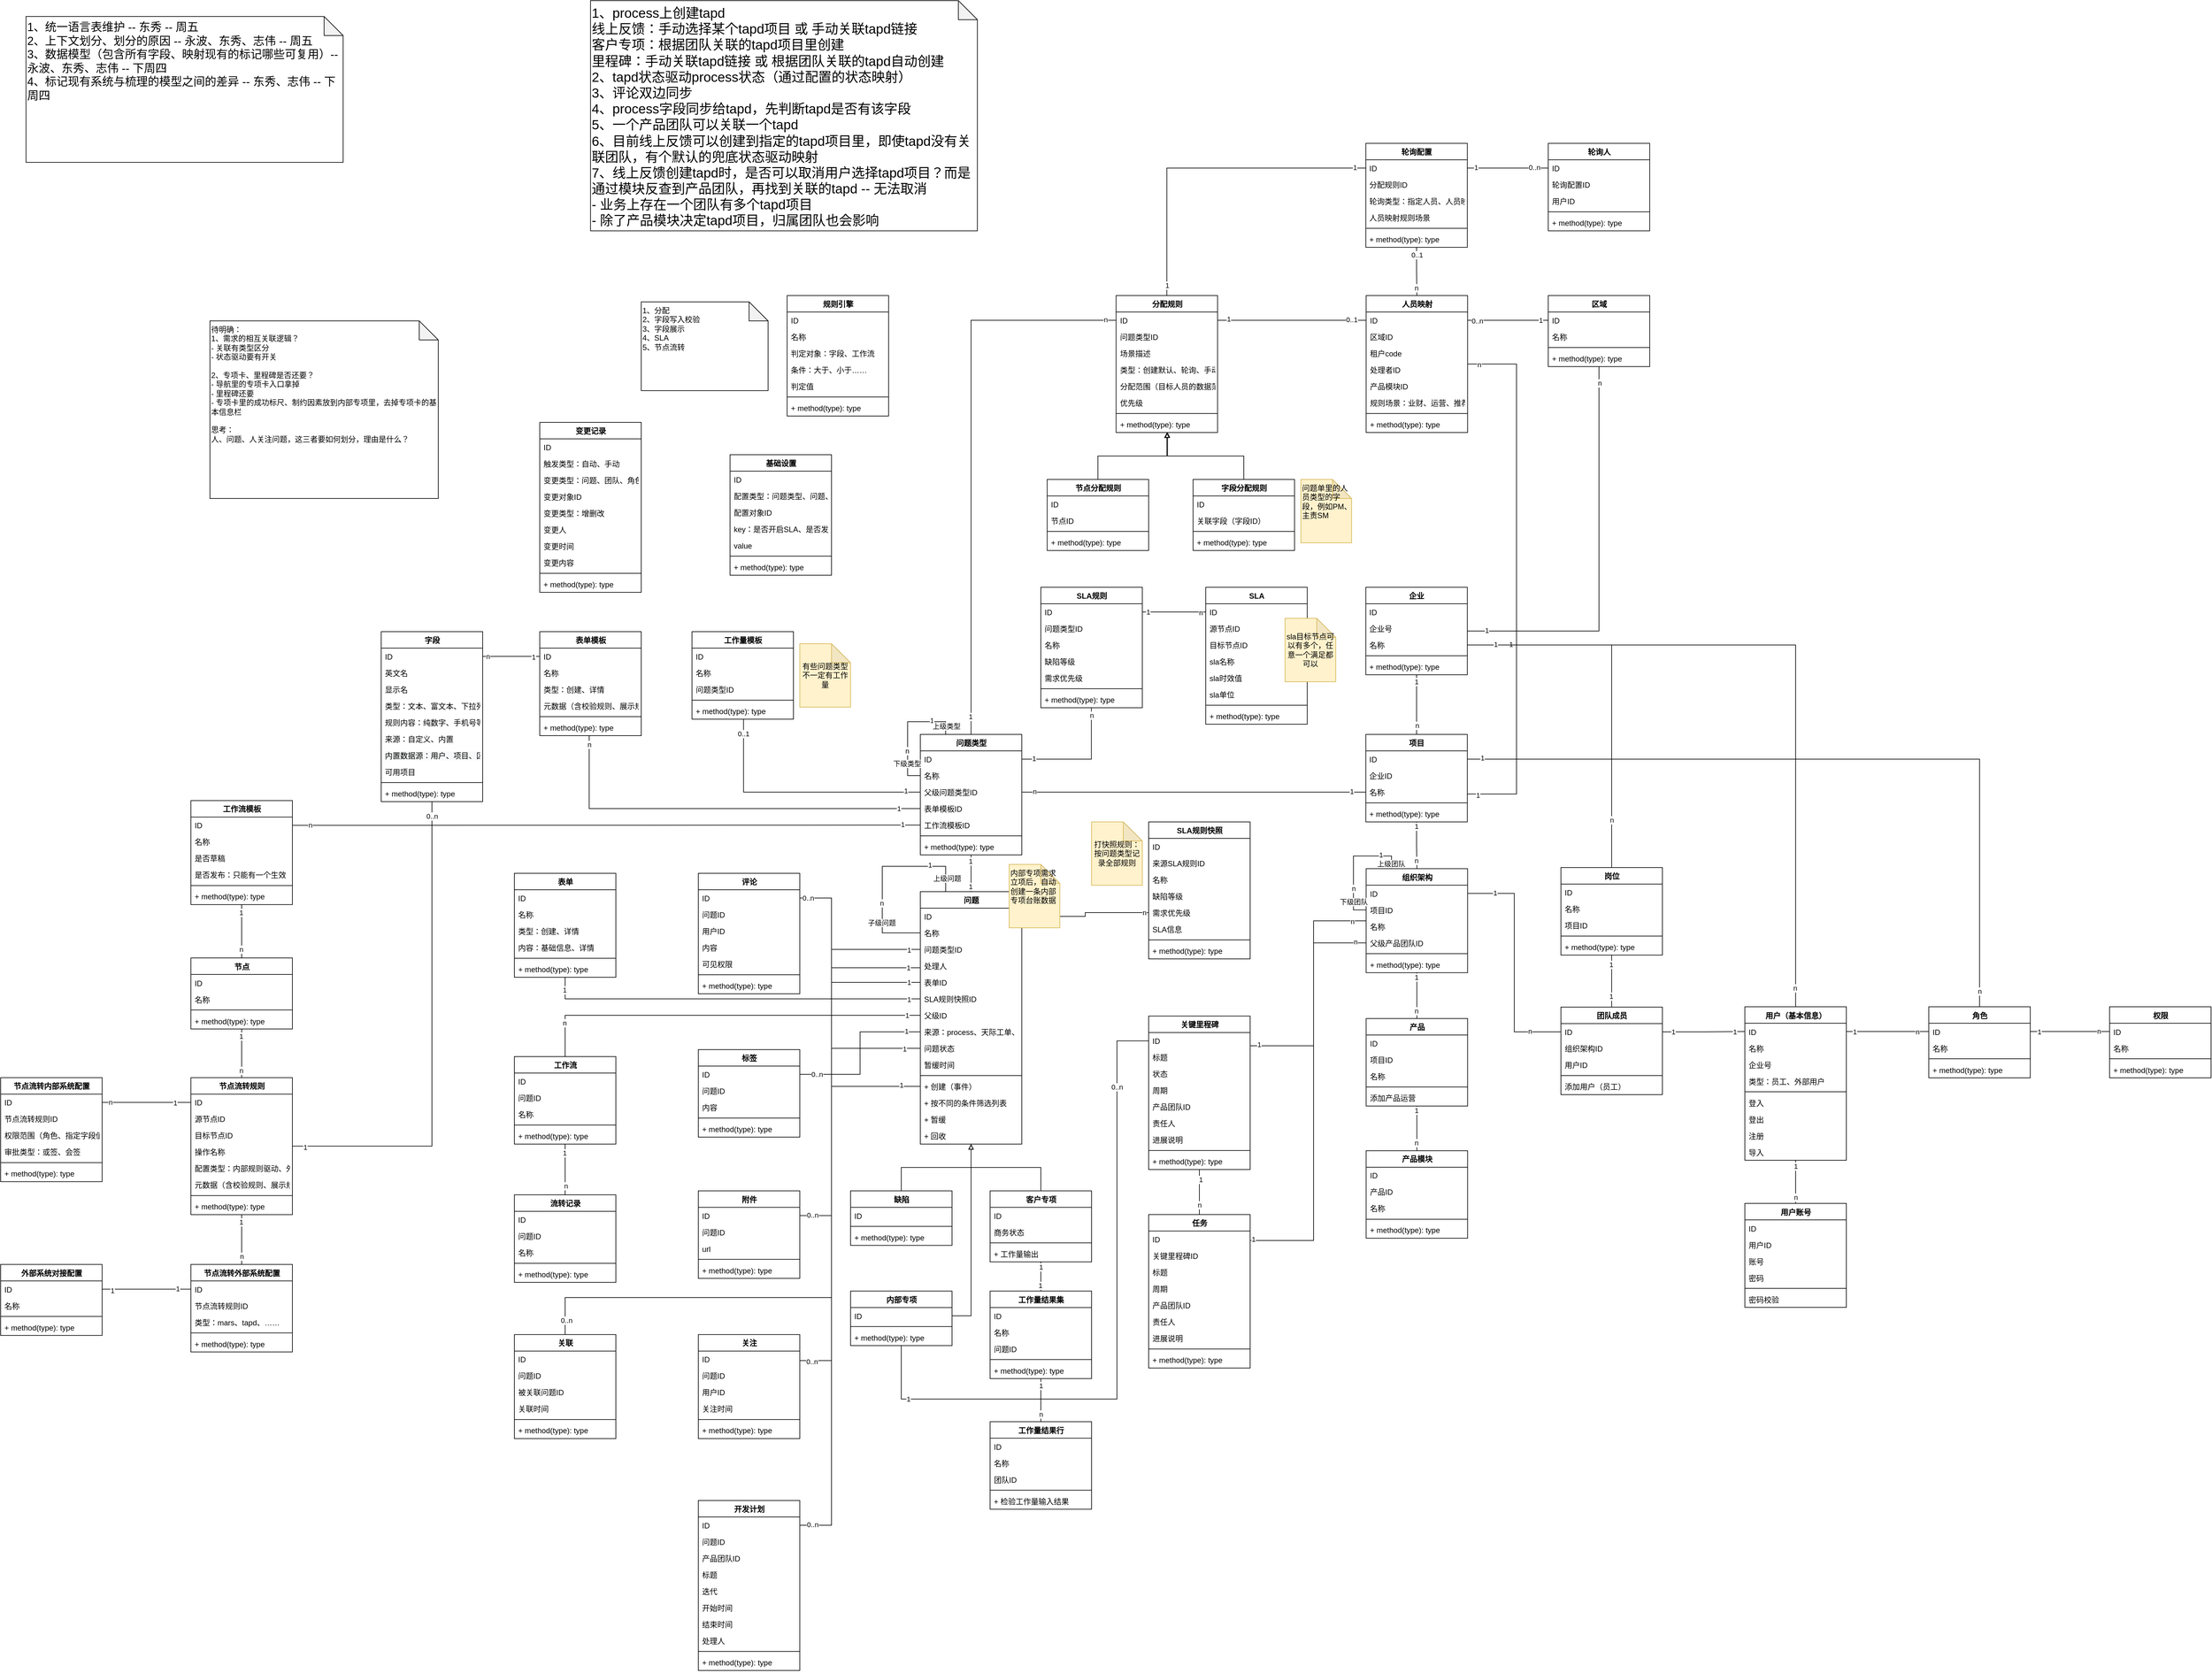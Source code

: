 <mxfile version="20.8.23" type="github" pages="2"><diagram id="CFlLhx5JkLDnp0tfMMov" name="第 1 页"><mxGraphModel dx="2654" dy="1736" grid="1" gridSize="10" guides="1" tooltips="1" connect="1" arrows="1" fold="1" page="1" pageScale="1" pageWidth="1700" pageHeight="1100" math="0" shadow="0"><root><mxCell id="0"/><mxCell id="1" parent="0"/><mxCell id="pmjoDyhZDIYcYnYQ56CS-139" value="" style="edgeStyle=orthogonalEdgeStyle;orthogonalLoop=1;jettySize=auto;html=1;labelBackgroundColor=#F8CECC;labelBorderColor=none;endArrow=none;endFill=0;rounded=0;" parent="1" source="pmjoDyhZDIYcYnYQ56CS-127" target="pmjoDyhZDIYcYnYQ56CS-133" edge="1"><mxGeometry relative="1" as="geometry"/></mxCell><mxCell id="pmjoDyhZDIYcYnYQ56CS-140" value="1" style="edgeLabel;html=1;align=center;verticalAlign=middle;resizable=0;points=[];" parent="pmjoDyhZDIYcYnYQ56CS-139" vertex="1" connectable="0"><mxGeometry x="-0.769" relative="1" as="geometry"><mxPoint x="-1" as="offset"/></mxGeometry></mxCell><mxCell id="pmjoDyhZDIYcYnYQ56CS-141" value="n" style="edgeLabel;html=1;align=center;verticalAlign=middle;resizable=0;points=[];" parent="pmjoDyhZDIYcYnYQ56CS-139" vertex="1" connectable="0"><mxGeometry x="0.7" y="2" relative="1" as="geometry"><mxPoint x="-2" as="offset"/></mxGeometry></mxCell><mxCell id="ZV1dHmP6CilAANOlGMsn-155" style="edgeStyle=orthogonalEdgeStyle;rounded=0;orthogonalLoop=1;jettySize=auto;html=1;endArrow=none;endFill=0;" parent="1" source="pmjoDyhZDIYcYnYQ56CS-127" target="pmjoDyhZDIYcYnYQ56CS-288" edge="1"><mxGeometry relative="1" as="geometry"/></mxCell><mxCell id="ZV1dHmP6CilAANOlGMsn-156" value="n" style="edgeLabel;html=1;align=center;verticalAlign=middle;resizable=0;points=[];" parent="ZV1dHmP6CilAANOlGMsn-155" vertex="1" connectable="0"><mxGeometry x="0.917" y="-1" relative="1" as="geometry"><mxPoint as="offset"/></mxGeometry></mxCell><mxCell id="ZV1dHmP6CilAANOlGMsn-157" value="1" style="edgeLabel;html=1;align=center;verticalAlign=middle;resizable=0;points=[];" parent="ZV1dHmP6CilAANOlGMsn-155" vertex="1" connectable="0"><mxGeometry x="-0.903" y="1" relative="1" as="geometry"><mxPoint as="offset"/></mxGeometry></mxCell><mxCell id="pmjoDyhZDIYcYnYQ56CS-127" value="企业" style="swimlane;fontStyle=1;align=center;verticalAlign=top;childLayout=stackLayout;horizontal=1;startSize=26;horizontalStack=0;resizeParent=1;resizeParentMax=0;resizeLast=0;collapsible=1;marginBottom=0;labelBackgroundColor=none;labelBorderColor=none;html=1;" parent="1" vertex="1"><mxGeometry x="532.42" width="160" height="138" as="geometry"/></mxCell><mxCell id="pmjoDyhZDIYcYnYQ56CS-128" value="ID" style="text;strokeColor=none;fillColor=none;align=left;verticalAlign=top;spacingLeft=4;spacingRight=4;overflow=hidden;rotatable=0;points=[[0,0.5],[1,0.5]];portConstraint=eastwest;labelBackgroundColor=none;labelBorderColor=none;html=1;" parent="pmjoDyhZDIYcYnYQ56CS-127" vertex="1"><mxGeometry y="26" width="160" height="26" as="geometry"/></mxCell><mxCell id="pmjoDyhZDIYcYnYQ56CS-131" value="企业号" style="text;strokeColor=none;fillColor=none;align=left;verticalAlign=top;spacingLeft=4;spacingRight=4;overflow=hidden;rotatable=0;points=[[0,0.5],[1,0.5]];portConstraint=eastwest;labelBackgroundColor=none;labelBorderColor=none;html=1;" parent="pmjoDyhZDIYcYnYQ56CS-127" vertex="1"><mxGeometry y="52" width="160" height="26" as="geometry"/></mxCell><mxCell id="pmjoDyhZDIYcYnYQ56CS-132" value="名称" style="text;strokeColor=none;fillColor=none;align=left;verticalAlign=top;spacingLeft=4;spacingRight=4;overflow=hidden;rotatable=0;points=[[0,0.5],[1,0.5]];portConstraint=eastwest;labelBackgroundColor=none;labelBorderColor=none;html=1;" parent="pmjoDyhZDIYcYnYQ56CS-127" vertex="1"><mxGeometry y="78" width="160" height="26" as="geometry"/></mxCell><mxCell id="pmjoDyhZDIYcYnYQ56CS-129" value="" style="line;strokeWidth=1;fillColor=none;align=left;verticalAlign=middle;spacingTop=-1;spacingLeft=3;spacingRight=3;rotatable=0;labelPosition=right;points=[];portConstraint=eastwest;labelBackgroundColor=none;labelBorderColor=none;html=1;" parent="pmjoDyhZDIYcYnYQ56CS-127" vertex="1"><mxGeometry y="104" width="160" height="8" as="geometry"/></mxCell><mxCell id="pmjoDyhZDIYcYnYQ56CS-130" value="+ method(type): type" style="text;strokeColor=none;fillColor=none;align=left;verticalAlign=top;spacingLeft=4;spacingRight=4;overflow=hidden;rotatable=0;points=[[0,0.5],[1,0.5]];portConstraint=eastwest;labelBackgroundColor=none;labelBorderColor=none;html=1;" parent="pmjoDyhZDIYcYnYQ56CS-127" vertex="1"><mxGeometry y="112" width="160" height="26" as="geometry"/></mxCell><mxCell id="pmjoDyhZDIYcYnYQ56CS-147" value="" style="edgeStyle=orthogonalEdgeStyle;orthogonalLoop=1;jettySize=auto;html=1;labelBackgroundColor=#F8CECC;labelBorderColor=none;endArrow=none;endFill=0;rounded=0;" parent="1" source="pmjoDyhZDIYcYnYQ56CS-133" target="pmjoDyhZDIYcYnYQ56CS-142" edge="1"><mxGeometry relative="1" as="geometry"/></mxCell><mxCell id="pmjoDyhZDIYcYnYQ56CS-148" value="1" style="edgeLabel;html=1;align=center;verticalAlign=middle;resizable=0;points=[];" parent="pmjoDyhZDIYcYnYQ56CS-147" vertex="1" connectable="0"><mxGeometry x="-0.819" y="1" relative="1" as="geometry"><mxPoint x="-2" as="offset"/></mxGeometry></mxCell><mxCell id="pmjoDyhZDIYcYnYQ56CS-149" value="n" style="edgeLabel;html=1;align=center;verticalAlign=middle;resizable=0;points=[];" parent="pmjoDyhZDIYcYnYQ56CS-147" vertex="1" connectable="0"><mxGeometry x="0.65" y="1" relative="1" as="geometry"><mxPoint x="-2" as="offset"/></mxGeometry></mxCell><mxCell id="pmjoDyhZDIYcYnYQ56CS-173" value="" style="edgeStyle=orthogonalEdgeStyle;orthogonalLoop=1;jettySize=auto;html=1;labelBackgroundColor=#F8CECC;labelBorderColor=none;endArrow=none;endFill=0;rounded=0;exitX=1;exitY=0.5;exitDx=0;exitDy=0;entryX=0.5;entryY=0;entryDx=0;entryDy=0;" parent="1" source="pmjoDyhZDIYcYnYQ56CS-132" target="pmjoDyhZDIYcYnYQ56CS-168" edge="1"><mxGeometry relative="1" as="geometry"/></mxCell><mxCell id="pmjoDyhZDIYcYnYQ56CS-174" value="1" style="edgeLabel;html=1;align=center;verticalAlign=middle;resizable=0;points=[];" parent="pmjoDyhZDIYcYnYQ56CS-173" vertex="1" connectable="0"><mxGeometry x="-0.762" y="-1" relative="1" as="geometry"><mxPoint x="-1" y="-2" as="offset"/></mxGeometry></mxCell><mxCell id="pmjoDyhZDIYcYnYQ56CS-175" value="n" style="edgeLabel;html=1;align=center;verticalAlign=middle;resizable=0;points=[];" parent="pmjoDyhZDIYcYnYQ56CS-173" vertex="1" connectable="0"><mxGeometry x="0.738" y="1" relative="1" as="geometry"><mxPoint x="-1" as="offset"/></mxGeometry></mxCell><mxCell id="pmjoDyhZDIYcYnYQ56CS-133" value="项目" style="swimlane;fontStyle=1;align=center;verticalAlign=top;childLayout=stackLayout;horizontal=1;startSize=26;horizontalStack=0;resizeParent=1;resizeParentMax=0;resizeLast=0;collapsible=1;marginBottom=0;labelBackgroundColor=none;labelBorderColor=none;html=1;" parent="1" vertex="1"><mxGeometry x="532.42" y="232" width="160" height="138" as="geometry"/></mxCell><mxCell id="pmjoDyhZDIYcYnYQ56CS-134" value="ID" style="text;strokeColor=none;fillColor=none;align=left;verticalAlign=top;spacingLeft=4;spacingRight=4;overflow=hidden;rotatable=0;points=[[0,0.5],[1,0.5]];portConstraint=eastwest;labelBackgroundColor=none;labelBorderColor=none;html=1;" parent="pmjoDyhZDIYcYnYQ56CS-133" vertex="1"><mxGeometry y="26" width="160" height="26" as="geometry"/></mxCell><mxCell id="pmjoDyhZDIYcYnYQ56CS-195" value="企业ID" style="text;strokeColor=none;fillColor=none;align=left;verticalAlign=top;spacingLeft=4;spacingRight=4;overflow=hidden;rotatable=0;points=[[0,0.5],[1,0.5]];portConstraint=eastwest;labelBackgroundColor=none;labelBorderColor=none;html=1;" parent="pmjoDyhZDIYcYnYQ56CS-133" vertex="1"><mxGeometry y="52" width="160" height="26" as="geometry"/></mxCell><mxCell id="pmjoDyhZDIYcYnYQ56CS-136" value="名称" style="text;strokeColor=none;fillColor=none;align=left;verticalAlign=top;spacingLeft=4;spacingRight=4;overflow=hidden;rotatable=0;points=[[0,0.5],[1,0.5]];portConstraint=eastwest;labelBackgroundColor=none;labelBorderColor=none;html=1;" parent="pmjoDyhZDIYcYnYQ56CS-133" vertex="1"><mxGeometry y="78" width="160" height="26" as="geometry"/></mxCell><mxCell id="pmjoDyhZDIYcYnYQ56CS-137" value="" style="line;strokeWidth=1;fillColor=none;align=left;verticalAlign=middle;spacingTop=-1;spacingLeft=3;spacingRight=3;rotatable=0;labelPosition=right;points=[];portConstraint=eastwest;labelBackgroundColor=none;labelBorderColor=none;html=1;" parent="pmjoDyhZDIYcYnYQ56CS-133" vertex="1"><mxGeometry y="104" width="160" height="8" as="geometry"/></mxCell><mxCell id="pmjoDyhZDIYcYnYQ56CS-138" value="+ method(type): type" style="text;strokeColor=none;fillColor=none;align=left;verticalAlign=top;spacingLeft=4;spacingRight=4;overflow=hidden;rotatable=0;points=[[0,0.5],[1,0.5]];portConstraint=eastwest;labelBackgroundColor=none;labelBorderColor=none;html=1;" parent="pmjoDyhZDIYcYnYQ56CS-133" vertex="1"><mxGeometry y="112" width="160" height="26" as="geometry"/></mxCell><mxCell id="pmjoDyhZDIYcYnYQ56CS-142" value="组织架构" style="swimlane;fontStyle=1;align=center;verticalAlign=top;childLayout=stackLayout;horizontal=1;startSize=26;horizontalStack=0;resizeParent=1;resizeParentMax=0;resizeLast=0;collapsible=1;marginBottom=0;labelBackgroundColor=none;labelBorderColor=none;html=1;" parent="1" vertex="1"><mxGeometry x="532.86" y="443.77" width="160" height="164" as="geometry"/></mxCell><mxCell id="pmjoDyhZDIYcYnYQ56CS-143" value="ID" style="text;strokeColor=none;fillColor=none;align=left;verticalAlign=top;spacingLeft=4;spacingRight=4;overflow=hidden;rotatable=0;points=[[0,0.5],[1,0.5]];portConstraint=eastwest;labelBackgroundColor=none;labelBorderColor=none;html=1;" parent="pmjoDyhZDIYcYnYQ56CS-142" vertex="1"><mxGeometry y="26" width="160" height="26" as="geometry"/></mxCell><mxCell id="pmjoDyhZDIYcYnYQ56CS-199" value="项目ID" style="text;strokeColor=none;fillColor=none;align=left;verticalAlign=top;spacingLeft=4;spacingRight=4;overflow=hidden;rotatable=0;points=[[0,0.5],[1,0.5]];portConstraint=eastwest;labelBackgroundColor=none;labelBorderColor=none;html=1;" parent="pmjoDyhZDIYcYnYQ56CS-142" vertex="1"><mxGeometry y="52" width="160" height="26" as="geometry"/></mxCell><mxCell id="pmjoDyhZDIYcYnYQ56CS-144" value="名称" style="text;strokeColor=none;fillColor=none;align=left;verticalAlign=top;spacingLeft=4;spacingRight=4;overflow=hidden;rotatable=0;points=[[0,0.5],[1,0.5]];portConstraint=eastwest;labelBackgroundColor=none;labelBorderColor=none;html=1;" parent="pmjoDyhZDIYcYnYQ56CS-142" vertex="1"><mxGeometry y="78" width="160" height="26" as="geometry"/></mxCell><mxCell id="pmjoDyhZDIYcYnYQ56CS-283" value="父级产品团队ID" style="text;strokeColor=none;fillColor=none;align=left;verticalAlign=top;spacingLeft=4;spacingRight=4;overflow=hidden;rotatable=0;points=[[0,0.5],[1,0.5]];portConstraint=eastwest;labelBackgroundColor=none;labelBorderColor=none;html=1;" parent="pmjoDyhZDIYcYnYQ56CS-142" vertex="1"><mxGeometry y="104" width="160" height="26" as="geometry"/></mxCell><mxCell id="pmjoDyhZDIYcYnYQ56CS-145" value="" style="line;strokeWidth=1;fillColor=none;align=left;verticalAlign=middle;spacingTop=-1;spacingLeft=3;spacingRight=3;rotatable=0;labelPosition=right;points=[];portConstraint=eastwest;labelBackgroundColor=none;labelBorderColor=none;html=1;" parent="pmjoDyhZDIYcYnYQ56CS-142" vertex="1"><mxGeometry y="130" width="160" height="8" as="geometry"/></mxCell><mxCell id="pmjoDyhZDIYcYnYQ56CS-146" value="+ method(type): type" style="text;strokeColor=none;fillColor=none;align=left;verticalAlign=top;spacingLeft=4;spacingRight=4;overflow=hidden;rotatable=0;points=[[0,0.5],[1,0.5]];portConstraint=eastwest;labelBackgroundColor=none;labelBorderColor=none;html=1;" parent="pmjoDyhZDIYcYnYQ56CS-142" vertex="1"><mxGeometry y="138" width="160" height="26" as="geometry"/></mxCell><mxCell id="pmjoDyhZDIYcYnYQ56CS-200" style="orthogonalLoop=1;jettySize=auto;html=1;exitX=0.25;exitY=0;exitDx=0;exitDy=0;entryX=0;entryY=0.5;entryDx=0;entryDy=0;labelBackgroundColor=#F8CECC;labelBorderColor=none;endArrow=none;endFill=0;edgeStyle=orthogonalEdgeStyle;rounded=0;" parent="pmjoDyhZDIYcYnYQ56CS-142" source="pmjoDyhZDIYcYnYQ56CS-142" target="pmjoDyhZDIYcYnYQ56CS-199" edge="1"><mxGeometry relative="1" as="geometry"/></mxCell><mxCell id="pmjoDyhZDIYcYnYQ56CS-201" value="1" style="edgeLabel;html=1;align=center;verticalAlign=middle;resizable=0;points=[];" parent="pmjoDyhZDIYcYnYQ56CS-200" vertex="1" connectable="0"><mxGeometry x="-0.603" y="-2" relative="1" as="geometry"><mxPoint x="-1" as="offset"/></mxGeometry></mxCell><mxCell id="pmjoDyhZDIYcYnYQ56CS-202" value="上级团队" style="edgeLabel;html=1;align=center;verticalAlign=middle;resizable=0;points=[];" parent="pmjoDyhZDIYcYnYQ56CS-200" vertex="1" connectable="0"><mxGeometry x="-0.91" y="1" relative="1" as="geometry"><mxPoint as="offset"/></mxGeometry></mxCell><mxCell id="pmjoDyhZDIYcYnYQ56CS-204" value="n" style="edgeLabel;html=1;align=center;verticalAlign=middle;resizable=0;points=[];" parent="pmjoDyhZDIYcYnYQ56CS-200" vertex="1" connectable="0"><mxGeometry x="0.562" relative="1" as="geometry"><mxPoint y="-14" as="offset"/></mxGeometry></mxCell><mxCell id="pmjoDyhZDIYcYnYQ56CS-205" value="下级团队" style="edgeLabel;html=1;align=center;verticalAlign=middle;resizable=0;points=[];" parent="pmjoDyhZDIYcYnYQ56CS-200" vertex="1" connectable="0"><mxGeometry x="0.644" relative="1" as="geometry"><mxPoint as="offset"/></mxGeometry></mxCell><mxCell id="pmjoDyhZDIYcYnYQ56CS-150" value="产品" style="swimlane;fontStyle=1;align=center;verticalAlign=top;childLayout=stackLayout;horizontal=1;startSize=26;horizontalStack=0;resizeParent=1;resizeParentMax=0;resizeLast=0;collapsible=1;marginBottom=0;labelBackgroundColor=none;labelBorderColor=none;html=1;" parent="1" vertex="1"><mxGeometry x="532.86" y="680" width="160" height="138" as="geometry"/></mxCell><mxCell id="pmjoDyhZDIYcYnYQ56CS-151" value="ID" style="text;strokeColor=none;fillColor=none;align=left;verticalAlign=top;spacingLeft=4;spacingRight=4;overflow=hidden;rotatable=0;points=[[0,0.5],[1,0.5]];portConstraint=eastwest;labelBackgroundColor=none;labelBorderColor=none;html=1;" parent="pmjoDyhZDIYcYnYQ56CS-150" vertex="1"><mxGeometry y="26" width="160" height="26" as="geometry"/></mxCell><mxCell id="pmjoDyhZDIYcYnYQ56CS-206" value="项目ID" style="text;strokeColor=none;fillColor=none;align=left;verticalAlign=top;spacingLeft=4;spacingRight=4;overflow=hidden;rotatable=0;points=[[0,0.5],[1,0.5]];portConstraint=eastwest;labelBackgroundColor=none;labelBorderColor=none;html=1;" parent="pmjoDyhZDIYcYnYQ56CS-150" vertex="1"><mxGeometry y="52" width="160" height="26" as="geometry"/></mxCell><mxCell id="pmjoDyhZDIYcYnYQ56CS-152" value="名称" style="text;strokeColor=none;fillColor=none;align=left;verticalAlign=top;spacingLeft=4;spacingRight=4;overflow=hidden;rotatable=0;points=[[0,0.5],[1,0.5]];portConstraint=eastwest;labelBackgroundColor=none;labelBorderColor=none;html=1;" parent="pmjoDyhZDIYcYnYQ56CS-150" vertex="1"><mxGeometry y="78" width="160" height="26" as="geometry"/></mxCell><mxCell id="pmjoDyhZDIYcYnYQ56CS-153" value="" style="line;strokeWidth=1;fillColor=none;align=left;verticalAlign=middle;spacingTop=-1;spacingLeft=3;spacingRight=3;rotatable=0;labelPosition=right;points=[];portConstraint=eastwest;labelBackgroundColor=none;labelBorderColor=none;html=1;" parent="pmjoDyhZDIYcYnYQ56CS-150" vertex="1"><mxGeometry y="104" width="160" height="8" as="geometry"/></mxCell><mxCell id="pmjoDyhZDIYcYnYQ56CS-154" value="添加产品运营" style="text;strokeColor=none;fillColor=none;align=left;verticalAlign=top;spacingLeft=4;spacingRight=4;overflow=hidden;rotatable=0;points=[[0,0.5],[1,0.5]];portConstraint=eastwest;labelBackgroundColor=none;labelBorderColor=none;html=1;" parent="pmjoDyhZDIYcYnYQ56CS-150" vertex="1"><mxGeometry y="112" width="160" height="26" as="geometry"/></mxCell><mxCell id="pmjoDyhZDIYcYnYQ56CS-156" value="产品模块" style="swimlane;fontStyle=1;align=center;verticalAlign=top;childLayout=stackLayout;horizontal=1;startSize=26;horizontalStack=0;resizeParent=1;resizeParentMax=0;resizeLast=0;collapsible=1;marginBottom=0;labelBackgroundColor=none;labelBorderColor=none;html=1;" parent="1" vertex="1"><mxGeometry x="532.86" y="888.45" width="160" height="138" as="geometry"/></mxCell><mxCell id="pmjoDyhZDIYcYnYQ56CS-157" value="ID" style="text;strokeColor=none;fillColor=none;align=left;verticalAlign=top;spacingLeft=4;spacingRight=4;overflow=hidden;rotatable=0;points=[[0,0.5],[1,0.5]];portConstraint=eastwest;labelBackgroundColor=none;labelBorderColor=none;html=1;" parent="pmjoDyhZDIYcYnYQ56CS-156" vertex="1"><mxGeometry y="26" width="160" height="26" as="geometry"/></mxCell><mxCell id="pmjoDyhZDIYcYnYQ56CS-207" value="产品ID" style="text;strokeColor=none;fillColor=none;align=left;verticalAlign=top;spacingLeft=4;spacingRight=4;overflow=hidden;rotatable=0;points=[[0,0.5],[1,0.5]];portConstraint=eastwest;labelBackgroundColor=none;labelBorderColor=none;html=1;" parent="pmjoDyhZDIYcYnYQ56CS-156" vertex="1"><mxGeometry y="52" width="160" height="26" as="geometry"/></mxCell><mxCell id="pmjoDyhZDIYcYnYQ56CS-158" value="名称" style="text;strokeColor=none;fillColor=none;align=left;verticalAlign=top;spacingLeft=4;spacingRight=4;overflow=hidden;rotatable=0;points=[[0,0.5],[1,0.5]];portConstraint=eastwest;labelBackgroundColor=none;labelBorderColor=none;html=1;" parent="pmjoDyhZDIYcYnYQ56CS-156" vertex="1"><mxGeometry y="78" width="160" height="26" as="geometry"/></mxCell><mxCell id="pmjoDyhZDIYcYnYQ56CS-159" value="" style="line;strokeWidth=1;fillColor=none;align=left;verticalAlign=middle;spacingTop=-1;spacingLeft=3;spacingRight=3;rotatable=0;labelPosition=right;points=[];portConstraint=eastwest;labelBackgroundColor=none;labelBorderColor=none;html=1;" parent="pmjoDyhZDIYcYnYQ56CS-156" vertex="1"><mxGeometry y="104" width="160" height="8" as="geometry"/></mxCell><mxCell id="pmjoDyhZDIYcYnYQ56CS-160" value="+ method(type): type" style="text;strokeColor=none;fillColor=none;align=left;verticalAlign=top;spacingLeft=4;spacingRight=4;overflow=hidden;rotatable=0;points=[[0,0.5],[1,0.5]];portConstraint=eastwest;labelBackgroundColor=none;labelBorderColor=none;html=1;" parent="pmjoDyhZDIYcYnYQ56CS-156" vertex="1"><mxGeometry y="112" width="160" height="26" as="geometry"/></mxCell><mxCell id="pmjoDyhZDIYcYnYQ56CS-162" value="" style="edgeStyle=orthogonalEdgeStyle;orthogonalLoop=1;jettySize=auto;html=1;labelBackgroundColor=#F8CECC;labelBorderColor=none;endArrow=none;endFill=0;rounded=0;" parent="1" source="pmjoDyhZDIYcYnYQ56CS-142" target="pmjoDyhZDIYcYnYQ56CS-150" edge="1"><mxGeometry relative="1" as="geometry"><mxPoint x="612.24" y="555.77" as="sourcePoint"/><mxPoint x="612.24" y="635.77" as="targetPoint"/></mxGeometry></mxCell><mxCell id="pmjoDyhZDIYcYnYQ56CS-163" value="1" style="edgeLabel;html=1;align=center;verticalAlign=middle;resizable=0;points=[];" parent="pmjoDyhZDIYcYnYQ56CS-162" vertex="1" connectable="0"><mxGeometry x="-0.819" y="1" relative="1" as="geometry"><mxPoint x="-2" as="offset"/></mxGeometry></mxCell><mxCell id="pmjoDyhZDIYcYnYQ56CS-164" value="n" style="edgeLabel;html=1;align=center;verticalAlign=middle;resizable=0;points=[];" parent="pmjoDyhZDIYcYnYQ56CS-162" vertex="1" connectable="0"><mxGeometry x="0.65" y="1" relative="1" as="geometry"><mxPoint x="-2" as="offset"/></mxGeometry></mxCell><mxCell id="pmjoDyhZDIYcYnYQ56CS-165" value="" style="edgeStyle=orthogonalEdgeStyle;orthogonalLoop=1;jettySize=auto;html=1;labelBackgroundColor=#F8CECC;labelBorderColor=none;endArrow=none;endFill=0;rounded=0;" parent="1" source="pmjoDyhZDIYcYnYQ56CS-150" target="pmjoDyhZDIYcYnYQ56CS-156" edge="1"><mxGeometry relative="1" as="geometry"><mxPoint x="612.24" y="747.77" as="sourcePoint"/><mxPoint x="612.24" y="827.77" as="targetPoint"/></mxGeometry></mxCell><mxCell id="pmjoDyhZDIYcYnYQ56CS-166" value="1" style="edgeLabel;html=1;align=center;verticalAlign=middle;resizable=0;points=[];" parent="pmjoDyhZDIYcYnYQ56CS-165" vertex="1" connectable="0"><mxGeometry x="-0.819" y="1" relative="1" as="geometry"><mxPoint x="-2" as="offset"/></mxGeometry></mxCell><mxCell id="pmjoDyhZDIYcYnYQ56CS-167" value="n" style="edgeLabel;html=1;align=center;verticalAlign=middle;resizable=0;points=[];" parent="pmjoDyhZDIYcYnYQ56CS-165" vertex="1" connectable="0"><mxGeometry x="0.65" y="1" relative="1" as="geometry"><mxPoint x="-2" as="offset"/></mxGeometry></mxCell><mxCell id="pmjoDyhZDIYcYnYQ56CS-168" value="岗位" style="swimlane;fontStyle=1;align=center;verticalAlign=top;childLayout=stackLayout;horizontal=1;startSize=26;horizontalStack=0;resizeParent=1;resizeParentMax=0;resizeLast=0;collapsible=1;marginBottom=0;labelBackgroundColor=none;labelBorderColor=none;html=1;" parent="1" vertex="1"><mxGeometry x="840.0" y="442" width="160" height="138" as="geometry"/></mxCell><mxCell id="pmjoDyhZDIYcYnYQ56CS-169" value="ID" style="text;strokeColor=none;fillColor=none;align=left;verticalAlign=top;spacingLeft=4;spacingRight=4;overflow=hidden;rotatable=0;points=[[0,0.5],[1,0.5]];portConstraint=eastwest;labelBackgroundColor=none;labelBorderColor=none;html=1;" parent="pmjoDyhZDIYcYnYQ56CS-168" vertex="1"><mxGeometry y="26" width="160" height="26" as="geometry"/></mxCell><mxCell id="pmjoDyhZDIYcYnYQ56CS-170" value="名称" style="text;strokeColor=none;fillColor=none;align=left;verticalAlign=top;spacingLeft=4;spacingRight=4;overflow=hidden;rotatable=0;points=[[0,0.5],[1,0.5]];portConstraint=eastwest;labelBackgroundColor=none;labelBorderColor=none;html=1;" parent="pmjoDyhZDIYcYnYQ56CS-168" vertex="1"><mxGeometry y="52" width="160" height="26" as="geometry"/></mxCell><mxCell id="pmjoDyhZDIYcYnYQ56CS-192" value="项目ID" style="text;strokeColor=none;fillColor=none;align=left;verticalAlign=top;spacingLeft=4;spacingRight=4;overflow=hidden;rotatable=0;points=[[0,0.5],[1,0.5]];portConstraint=eastwest;labelBackgroundColor=none;labelBorderColor=none;html=1;" parent="pmjoDyhZDIYcYnYQ56CS-168" vertex="1"><mxGeometry y="78" width="160" height="26" as="geometry"/></mxCell><mxCell id="pmjoDyhZDIYcYnYQ56CS-171" value="" style="line;strokeWidth=1;fillColor=none;align=left;verticalAlign=middle;spacingTop=-1;spacingLeft=3;spacingRight=3;rotatable=0;labelPosition=right;points=[];portConstraint=eastwest;labelBackgroundColor=none;labelBorderColor=none;html=1;" parent="pmjoDyhZDIYcYnYQ56CS-168" vertex="1"><mxGeometry y="104" width="160" height="8" as="geometry"/></mxCell><mxCell id="pmjoDyhZDIYcYnYQ56CS-172" value="+ method(type): type" style="text;strokeColor=none;fillColor=none;align=left;verticalAlign=top;spacingLeft=4;spacingRight=4;overflow=hidden;rotatable=0;points=[[0,0.5],[1,0.5]];portConstraint=eastwest;labelBackgroundColor=none;labelBorderColor=none;html=1;" parent="pmjoDyhZDIYcYnYQ56CS-168" vertex="1"><mxGeometry y="112" width="160" height="26" as="geometry"/></mxCell><mxCell id="pmjoDyhZDIYcYnYQ56CS-191" value="1" style="edgeStyle=orthogonalEdgeStyle;orthogonalLoop=1;jettySize=auto;html=1;labelBackgroundColor=#FFFFFF;labelBorderColor=none;endArrow=none;endFill=0;rounded=0;exitX=1;exitY=0.5;exitDx=0;exitDy=0;entryX=0;entryY=0.5;entryDx=0;entryDy=0;" parent="1" source="pmjoDyhZDIYcYnYQ56CS-178" target="pmjoDyhZDIYcYnYQ56CS-187" edge="1"><mxGeometry x="0.75" relative="1" as="geometry"><mxPoint as="offset"/></mxGeometry></mxCell><mxCell id="pmjoDyhZDIYcYnYQ56CS-211" value="1" style="edgeLabel;html=1;align=center;verticalAlign=middle;resizable=0;points=[];" parent="pmjoDyhZDIYcYnYQ56CS-191" vertex="1" connectable="0"><mxGeometry x="-0.75" relative="1" as="geometry"><mxPoint as="offset"/></mxGeometry></mxCell><mxCell id="pmjoDyhZDIYcYnYQ56CS-280" value="" style="edgeStyle=orthogonalEdgeStyle;rounded=0;orthogonalLoop=1;jettySize=auto;html=1;labelBackgroundColor=#FFFFFF;labelBorderColor=none;endArrow=none;endFill=0;" parent="1" source="pmjoDyhZDIYcYnYQ56CS-177" target="pmjoDyhZDIYcYnYQ56CS-168" edge="1"><mxGeometry relative="1" as="geometry"/></mxCell><mxCell id="pmjoDyhZDIYcYnYQ56CS-281" value="1" style="edgeLabel;html=1;align=center;verticalAlign=middle;resizable=0;points=[];" parent="pmjoDyhZDIYcYnYQ56CS-280" vertex="1" connectable="0"><mxGeometry x="-0.574" y="1" relative="1" as="geometry"><mxPoint as="offset"/></mxGeometry></mxCell><mxCell id="pmjoDyhZDIYcYnYQ56CS-282" value="1" style="edgeLabel;html=1;align=center;verticalAlign=middle;resizable=0;points=[];" parent="pmjoDyhZDIYcYnYQ56CS-280" vertex="1" connectable="0"><mxGeometry x="0.676" y="-1" relative="1" as="geometry"><mxPoint x="-2" y="1" as="offset"/></mxGeometry></mxCell><mxCell id="pmjoDyhZDIYcYnYQ56CS-177" value="团队成员" style="swimlane;fontStyle=1;align=center;verticalAlign=top;childLayout=stackLayout;horizontal=1;startSize=26;horizontalStack=0;resizeParent=1;resizeParentMax=0;resizeLast=0;collapsible=1;marginBottom=0;labelBackgroundColor=none;labelBorderColor=none;html=1;" parent="1" vertex="1"><mxGeometry x="840.0" y="662" width="160" height="138" as="geometry"/></mxCell><mxCell id="pmjoDyhZDIYcYnYQ56CS-178" value="ID" style="text;strokeColor=none;fillColor=none;align=left;verticalAlign=top;spacingLeft=4;spacingRight=4;overflow=hidden;rotatable=0;points=[[0,0.5],[1,0.5]];portConstraint=eastwest;labelBackgroundColor=none;labelBorderColor=none;html=1;" parent="pmjoDyhZDIYcYnYQ56CS-177" vertex="1"><mxGeometry y="26" width="160" height="26" as="geometry"/></mxCell><mxCell id="pmjoDyhZDIYcYnYQ56CS-179" value="组织架构ID" style="text;strokeColor=none;fillColor=none;align=left;verticalAlign=top;spacingLeft=4;spacingRight=4;overflow=hidden;rotatable=0;points=[[0,0.5],[1,0.5]];portConstraint=eastwest;labelBackgroundColor=none;labelBorderColor=none;html=1;" parent="pmjoDyhZDIYcYnYQ56CS-177" vertex="1"><mxGeometry y="52" width="160" height="26" as="geometry"/></mxCell><mxCell id="pmjoDyhZDIYcYnYQ56CS-209" value="用户ID" style="text;strokeColor=none;fillColor=none;align=left;verticalAlign=top;spacingLeft=4;spacingRight=4;overflow=hidden;rotatable=0;points=[[0,0.5],[1,0.5]];portConstraint=eastwest;labelBackgroundColor=none;labelBorderColor=none;html=1;" parent="pmjoDyhZDIYcYnYQ56CS-177" vertex="1"><mxGeometry y="78" width="160" height="26" as="geometry"/></mxCell><mxCell id="pmjoDyhZDIYcYnYQ56CS-180" value="" style="line;strokeWidth=1;fillColor=none;align=left;verticalAlign=middle;spacingTop=-1;spacingLeft=3;spacingRight=3;rotatable=0;labelPosition=right;points=[];portConstraint=eastwest;labelBackgroundColor=none;labelBorderColor=none;html=1;" parent="pmjoDyhZDIYcYnYQ56CS-177" vertex="1"><mxGeometry y="104" width="160" height="8" as="geometry"/></mxCell><mxCell id="pmjoDyhZDIYcYnYQ56CS-181" value="添加用户（员工）" style="text;strokeColor=none;fillColor=none;align=left;verticalAlign=top;spacingLeft=4;spacingRight=4;overflow=hidden;rotatable=0;points=[[0,0.5],[1,0.5]];portConstraint=eastwest;labelBackgroundColor=none;labelBorderColor=none;html=1;" parent="pmjoDyhZDIYcYnYQ56CS-177" vertex="1"><mxGeometry y="112" width="160" height="26" as="geometry"/></mxCell><mxCell id="pmjoDyhZDIYcYnYQ56CS-183" value="" style="edgeStyle=orthogonalEdgeStyle;orthogonalLoop=1;jettySize=auto;html=1;labelBackgroundColor=#F8CECC;labelBorderColor=none;endArrow=none;endFill=0;rounded=0;exitX=1;exitY=0.5;exitDx=0;exitDy=0;entryX=0;entryY=0.5;entryDx=0;entryDy=0;" parent="1" source="pmjoDyhZDIYcYnYQ56CS-143" target="pmjoDyhZDIYcYnYQ56CS-178" edge="1"><mxGeometry relative="1" as="geometry"><mxPoint x="692.86" y="499.14" as="sourcePoint"/><mxPoint x="772.86" y="499.14" as="targetPoint"/></mxGeometry></mxCell><mxCell id="pmjoDyhZDIYcYnYQ56CS-184" value="1" style="edgeLabel;html=1;align=center;verticalAlign=middle;resizable=0;points=[];" parent="pmjoDyhZDIYcYnYQ56CS-183" vertex="1" connectable="0"><mxGeometry x="-0.762" y="-1" relative="1" as="geometry"><mxPoint x="-1" y="-2" as="offset"/></mxGeometry></mxCell><mxCell id="pmjoDyhZDIYcYnYQ56CS-185" value="n" style="edgeLabel;html=1;align=center;verticalAlign=middle;resizable=0;points=[];" parent="pmjoDyhZDIYcYnYQ56CS-183" vertex="1" connectable="0"><mxGeometry x="0.738" y="1" relative="1" as="geometry"><mxPoint x="-1" as="offset"/></mxGeometry></mxCell><mxCell id="pmjoDyhZDIYcYnYQ56CS-220" value="1" style="edgeStyle=orthogonalEdgeStyle;rounded=0;orthogonalLoop=1;jettySize=auto;html=1;labelBackgroundColor=#FFFFFF;labelBorderColor=none;endArrow=none;endFill=0;exitX=1;exitY=0.5;exitDx=0;exitDy=0;entryX=0;entryY=0.5;entryDx=0;entryDy=0;" parent="1" source="pmjoDyhZDIYcYnYQ56CS-187" target="pmjoDyhZDIYcYnYQ56CS-214" edge="1"><mxGeometry x="-0.811" relative="1" as="geometry"><mxPoint as="offset"/></mxGeometry></mxCell><mxCell id="pmjoDyhZDIYcYnYQ56CS-259" value="n" style="edgeLabel;html=1;align=center;verticalAlign=middle;resizable=0;points=[];" parent="pmjoDyhZDIYcYnYQ56CS-220" vertex="1" connectable="0"><mxGeometry x="0.726" relative="1" as="geometry"><mxPoint as="offset"/></mxGeometry></mxCell><mxCell id="pmjoDyhZDIYcYnYQ56CS-247" value="" style="edgeStyle=orthogonalEdgeStyle;rounded=0;orthogonalLoop=1;jettySize=auto;html=1;labelBackgroundColor=#FFFFFF;labelBorderColor=none;endArrow=none;endFill=0;" parent="1" source="pmjoDyhZDIYcYnYQ56CS-186" target="pmjoDyhZDIYcYnYQ56CS-237" edge="1"><mxGeometry relative="1" as="geometry"/></mxCell><mxCell id="pmjoDyhZDIYcYnYQ56CS-249" value="1" style="edgeLabel;html=1;align=center;verticalAlign=middle;resizable=0;points=[];" parent="pmjoDyhZDIYcYnYQ56CS-247" vertex="1" connectable="0"><mxGeometry x="-0.732" relative="1" as="geometry"><mxPoint as="offset"/></mxGeometry></mxCell><mxCell id="pmjoDyhZDIYcYnYQ56CS-250" value="n" style="edgeLabel;html=1;align=center;verticalAlign=middle;resizable=0;points=[];" parent="pmjoDyhZDIYcYnYQ56CS-247" vertex="1" connectable="0"><mxGeometry x="0.72" relative="1" as="geometry"><mxPoint as="offset"/></mxGeometry></mxCell><mxCell id="ZV1dHmP6CilAANOlGMsn-149" style="edgeStyle=orthogonalEdgeStyle;rounded=0;orthogonalLoop=1;jettySize=auto;html=1;entryX=1;entryY=0.5;entryDx=0;entryDy=0;endArrow=none;endFill=0;" parent="1" source="pmjoDyhZDIYcYnYQ56CS-186" target="pmjoDyhZDIYcYnYQ56CS-132" edge="1"><mxGeometry relative="1" as="geometry"/></mxCell><mxCell id="ZV1dHmP6CilAANOlGMsn-150" value="n" style="edgeLabel;html=1;align=center;verticalAlign=middle;resizable=0;points=[];" parent="ZV1dHmP6CilAANOlGMsn-149" vertex="1" connectable="0"><mxGeometry x="-0.946" y="1" relative="1" as="geometry"><mxPoint as="offset"/></mxGeometry></mxCell><mxCell id="ZV1dHmP6CilAANOlGMsn-151" value="1" style="edgeLabel;html=1;align=center;verticalAlign=middle;resizable=0;points=[];" parent="ZV1dHmP6CilAANOlGMsn-149" vertex="1" connectable="0"><mxGeometry x="0.918" y="2" relative="1" as="geometry"><mxPoint y="-3" as="offset"/></mxGeometry></mxCell><mxCell id="pmjoDyhZDIYcYnYQ56CS-186" value="用户（基本信息）" style="swimlane;fontStyle=1;align=center;verticalAlign=top;childLayout=stackLayout;horizontal=1;startSize=26;horizontalStack=0;resizeParent=1;resizeParentMax=0;resizeLast=0;collapsible=1;marginBottom=0;labelBackgroundColor=none;labelBorderColor=none;html=1;" parent="1" vertex="1"><mxGeometry x="1130" y="661.5" width="160" height="242" as="geometry"/></mxCell><mxCell id="pmjoDyhZDIYcYnYQ56CS-187" value="ID" style="text;strokeColor=none;fillColor=none;align=left;verticalAlign=top;spacingLeft=4;spacingRight=4;overflow=hidden;rotatable=0;points=[[0,0.5],[1,0.5]];portConstraint=eastwest;labelBackgroundColor=none;labelBorderColor=none;html=1;" parent="pmjoDyhZDIYcYnYQ56CS-186" vertex="1"><mxGeometry y="26" width="160" height="26" as="geometry"/></mxCell><mxCell id="pmjoDyhZDIYcYnYQ56CS-188" value="名称" style="text;strokeColor=none;fillColor=none;align=left;verticalAlign=top;spacingLeft=4;spacingRight=4;overflow=hidden;rotatable=0;points=[[0,0.5],[1,0.5]];portConstraint=eastwest;labelBackgroundColor=none;labelBorderColor=none;html=1;" parent="pmjoDyhZDIYcYnYQ56CS-186" vertex="1"><mxGeometry y="52" width="160" height="26" as="geometry"/></mxCell><mxCell id="pmjoDyhZDIYcYnYQ56CS-210" value="企业号" style="text;strokeColor=none;fillColor=none;align=left;verticalAlign=top;spacingLeft=4;spacingRight=4;overflow=hidden;rotatable=0;points=[[0,0.5],[1,0.5]];portConstraint=eastwest;labelBackgroundColor=none;labelBorderColor=none;html=1;" parent="pmjoDyhZDIYcYnYQ56CS-186" vertex="1"><mxGeometry y="78" width="160" height="26" as="geometry"/></mxCell><mxCell id="pmjoDyhZDIYcYnYQ56CS-212" value="类型：员工、外部用户" style="text;strokeColor=none;fillColor=none;align=left;verticalAlign=top;spacingLeft=4;spacingRight=4;overflow=hidden;rotatable=0;points=[[0,0.5],[1,0.5]];portConstraint=eastwest;labelBackgroundColor=none;labelBorderColor=none;html=1;" parent="pmjoDyhZDIYcYnYQ56CS-186" vertex="1"><mxGeometry y="104" width="160" height="26" as="geometry"/></mxCell><mxCell id="pmjoDyhZDIYcYnYQ56CS-189" value="" style="line;strokeWidth=1;fillColor=none;align=left;verticalAlign=middle;spacingTop=-1;spacingLeft=3;spacingRight=3;rotatable=0;labelPosition=right;points=[];portConstraint=eastwest;labelBackgroundColor=none;labelBorderColor=none;html=1;" parent="pmjoDyhZDIYcYnYQ56CS-186" vertex="1"><mxGeometry y="130" width="160" height="8" as="geometry"/></mxCell><mxCell id="pmjoDyhZDIYcYnYQ56CS-190" value="登入" style="text;strokeColor=none;fillColor=none;align=left;verticalAlign=top;spacingLeft=4;spacingRight=4;overflow=hidden;rotatable=0;points=[[0,0.5],[1,0.5]];portConstraint=eastwest;labelBackgroundColor=none;labelBorderColor=none;html=1;" parent="pmjoDyhZDIYcYnYQ56CS-186" vertex="1"><mxGeometry y="138" width="160" height="26" as="geometry"/></mxCell><mxCell id="pmjoDyhZDIYcYnYQ56CS-234" value="登出" style="text;strokeColor=none;fillColor=none;align=left;verticalAlign=top;spacingLeft=4;spacingRight=4;overflow=hidden;rotatable=0;points=[[0,0.5],[1,0.5]];portConstraint=eastwest;labelBackgroundColor=none;labelBorderColor=none;html=1;" parent="pmjoDyhZDIYcYnYQ56CS-186" vertex="1"><mxGeometry y="164" width="160" height="26" as="geometry"/></mxCell><mxCell id="pmjoDyhZDIYcYnYQ56CS-235" value="注册" style="text;strokeColor=none;fillColor=none;align=left;verticalAlign=top;spacingLeft=4;spacingRight=4;overflow=hidden;rotatable=0;points=[[0,0.5],[1,0.5]];portConstraint=eastwest;labelBackgroundColor=none;labelBorderColor=none;html=1;" parent="pmjoDyhZDIYcYnYQ56CS-186" vertex="1"><mxGeometry y="190" width="160" height="26" as="geometry"/></mxCell><mxCell id="pmjoDyhZDIYcYnYQ56CS-236" value="导入" style="text;strokeColor=none;fillColor=none;align=left;verticalAlign=top;spacingLeft=4;spacingRight=4;overflow=hidden;rotatable=0;points=[[0,0.5],[1,0.5]];portConstraint=eastwest;labelBackgroundColor=none;labelBorderColor=none;html=1;" parent="pmjoDyhZDIYcYnYQ56CS-186" vertex="1"><mxGeometry y="216" width="160" height="26" as="geometry"/></mxCell><mxCell id="pmjoDyhZDIYcYnYQ56CS-228" value="" style="edgeStyle=orthogonalEdgeStyle;rounded=0;orthogonalLoop=1;jettySize=auto;html=1;labelBackgroundColor=#FFFFFF;labelBorderColor=none;endArrow=none;endFill=0;exitX=1;exitY=0.5;exitDx=0;exitDy=0;entryX=0;entryY=0.5;entryDx=0;entryDy=0;" parent="1" source="pmjoDyhZDIYcYnYQ56CS-214" target="pmjoDyhZDIYcYnYQ56CS-222" edge="1"><mxGeometry relative="1" as="geometry"/></mxCell><mxCell id="pmjoDyhZDIYcYnYQ56CS-231" value="1" style="edgeLabel;html=1;align=center;verticalAlign=middle;resizable=0;points=[];" parent="pmjoDyhZDIYcYnYQ56CS-228" vertex="1" connectable="0"><mxGeometry x="-0.668" relative="1" as="geometry"><mxPoint x="-7" as="offset"/></mxGeometry></mxCell><mxCell id="pmjoDyhZDIYcYnYQ56CS-258" value="n" style="edgeLabel;html=1;align=center;verticalAlign=middle;resizable=0;points=[];" parent="pmjoDyhZDIYcYnYQ56CS-228" vertex="1" connectable="0"><mxGeometry x="0.726" y="1" relative="1" as="geometry"><mxPoint as="offset"/></mxGeometry></mxCell><mxCell id="pmjoDyhZDIYcYnYQ56CS-213" value="角色" style="swimlane;fontStyle=1;align=center;verticalAlign=top;childLayout=stackLayout;horizontal=1;startSize=26;horizontalStack=0;resizeParent=1;resizeParentMax=0;resizeLast=0;collapsible=1;marginBottom=0;labelBackgroundColor=none;labelBorderColor=none;html=1;" parent="1" vertex="1"><mxGeometry x="1420" y="661.5" width="160" height="112" as="geometry"/></mxCell><mxCell id="pmjoDyhZDIYcYnYQ56CS-214" value="ID" style="text;strokeColor=none;fillColor=none;align=left;verticalAlign=top;spacingLeft=4;spacingRight=4;overflow=hidden;rotatable=0;points=[[0,0.5],[1,0.5]];portConstraint=eastwest;labelBackgroundColor=none;labelBorderColor=none;html=1;" parent="pmjoDyhZDIYcYnYQ56CS-213" vertex="1"><mxGeometry y="26" width="160" height="26" as="geometry"/></mxCell><mxCell id="pmjoDyhZDIYcYnYQ56CS-215" value="名称" style="text;strokeColor=none;fillColor=none;align=left;verticalAlign=top;spacingLeft=4;spacingRight=4;overflow=hidden;rotatable=0;points=[[0,0.5],[1,0.5]];portConstraint=eastwest;labelBackgroundColor=none;labelBorderColor=none;html=1;" parent="pmjoDyhZDIYcYnYQ56CS-213" vertex="1"><mxGeometry y="52" width="160" height="26" as="geometry"/></mxCell><mxCell id="pmjoDyhZDIYcYnYQ56CS-218" value="" style="line;strokeWidth=1;fillColor=none;align=left;verticalAlign=middle;spacingTop=-1;spacingLeft=3;spacingRight=3;rotatable=0;labelPosition=right;points=[];portConstraint=eastwest;labelBackgroundColor=none;labelBorderColor=none;html=1;" parent="pmjoDyhZDIYcYnYQ56CS-213" vertex="1"><mxGeometry y="78" width="160" height="8" as="geometry"/></mxCell><mxCell id="pmjoDyhZDIYcYnYQ56CS-219" value="+ method(type): type" style="text;strokeColor=none;fillColor=none;align=left;verticalAlign=top;spacingLeft=4;spacingRight=4;overflow=hidden;rotatable=0;points=[[0,0.5],[1,0.5]];portConstraint=eastwest;labelBackgroundColor=none;labelBorderColor=none;html=1;" parent="pmjoDyhZDIYcYnYQ56CS-213" vertex="1"><mxGeometry y="86" width="160" height="26" as="geometry"/></mxCell><mxCell id="pmjoDyhZDIYcYnYQ56CS-221" value="权限" style="swimlane;fontStyle=1;align=center;verticalAlign=top;childLayout=stackLayout;horizontal=1;startSize=26;horizontalStack=0;resizeParent=1;resizeParentMax=0;resizeLast=0;collapsible=1;marginBottom=0;labelBackgroundColor=none;labelBorderColor=none;html=1;" parent="1" vertex="1"><mxGeometry x="1705" y="661.5" width="160" height="112" as="geometry"/></mxCell><mxCell id="pmjoDyhZDIYcYnYQ56CS-222" value="ID" style="text;strokeColor=none;fillColor=none;align=left;verticalAlign=top;spacingLeft=4;spacingRight=4;overflow=hidden;rotatable=0;points=[[0,0.5],[1,0.5]];portConstraint=eastwest;labelBackgroundColor=none;labelBorderColor=none;html=1;" parent="pmjoDyhZDIYcYnYQ56CS-221" vertex="1"><mxGeometry y="26" width="160" height="26" as="geometry"/></mxCell><mxCell id="pmjoDyhZDIYcYnYQ56CS-223" value="名称" style="text;strokeColor=none;fillColor=none;align=left;verticalAlign=top;spacingLeft=4;spacingRight=4;overflow=hidden;rotatable=0;points=[[0,0.5],[1,0.5]];portConstraint=eastwest;labelBackgroundColor=none;labelBorderColor=none;html=1;" parent="pmjoDyhZDIYcYnYQ56CS-221" vertex="1"><mxGeometry y="52" width="160" height="26" as="geometry"/></mxCell><mxCell id="pmjoDyhZDIYcYnYQ56CS-226" value="" style="line;strokeWidth=1;fillColor=none;align=left;verticalAlign=middle;spacingTop=-1;spacingLeft=3;spacingRight=3;rotatable=0;labelPosition=right;points=[];portConstraint=eastwest;labelBackgroundColor=none;labelBorderColor=none;html=1;" parent="pmjoDyhZDIYcYnYQ56CS-221" vertex="1"><mxGeometry y="78" width="160" height="8" as="geometry"/></mxCell><mxCell id="pmjoDyhZDIYcYnYQ56CS-227" value="+ method(type): type" style="text;strokeColor=none;fillColor=none;align=left;verticalAlign=top;spacingLeft=4;spacingRight=4;overflow=hidden;rotatable=0;points=[[0,0.5],[1,0.5]];portConstraint=eastwest;labelBackgroundColor=none;labelBorderColor=none;html=1;" parent="pmjoDyhZDIYcYnYQ56CS-221" vertex="1"><mxGeometry y="86" width="160" height="26" as="geometry"/></mxCell><mxCell id="pmjoDyhZDIYcYnYQ56CS-237" value="用户账号" style="swimlane;fontStyle=1;align=center;verticalAlign=top;childLayout=stackLayout;horizontal=1;startSize=26;horizontalStack=0;resizeParent=1;resizeParentMax=0;resizeLast=0;collapsible=1;marginBottom=0;labelBackgroundColor=none;labelBorderColor=none;html=1;" parent="1" vertex="1"><mxGeometry x="1130" y="971.5" width="160" height="164" as="geometry"/></mxCell><mxCell id="pmjoDyhZDIYcYnYQ56CS-238" value="ID" style="text;strokeColor=none;fillColor=none;align=left;verticalAlign=top;spacingLeft=4;spacingRight=4;overflow=hidden;rotatable=0;points=[[0,0.5],[1,0.5]];portConstraint=eastwest;labelBackgroundColor=none;labelBorderColor=none;html=1;" parent="pmjoDyhZDIYcYnYQ56CS-237" vertex="1"><mxGeometry y="26" width="160" height="26" as="geometry"/></mxCell><mxCell id="pmjoDyhZDIYcYnYQ56CS-239" value="用户ID" style="text;strokeColor=none;fillColor=none;align=left;verticalAlign=top;spacingLeft=4;spacingRight=4;overflow=hidden;rotatable=0;points=[[0,0.5],[1,0.5]];portConstraint=eastwest;labelBackgroundColor=none;labelBorderColor=none;html=1;" parent="pmjoDyhZDIYcYnYQ56CS-237" vertex="1"><mxGeometry y="52" width="160" height="26" as="geometry"/></mxCell><mxCell id="pmjoDyhZDIYcYnYQ56CS-240" value="账号" style="text;strokeColor=none;fillColor=none;align=left;verticalAlign=top;spacingLeft=4;spacingRight=4;overflow=hidden;rotatable=0;points=[[0,0.5],[1,0.5]];portConstraint=eastwest;labelBackgroundColor=none;labelBorderColor=none;html=1;" parent="pmjoDyhZDIYcYnYQ56CS-237" vertex="1"><mxGeometry y="78" width="160" height="26" as="geometry"/></mxCell><mxCell id="pmjoDyhZDIYcYnYQ56CS-248" value="密码" style="text;strokeColor=none;fillColor=none;align=left;verticalAlign=top;spacingLeft=4;spacingRight=4;overflow=hidden;rotatable=0;points=[[0,0.5],[1,0.5]];portConstraint=eastwest;labelBackgroundColor=none;labelBorderColor=none;html=1;" parent="pmjoDyhZDIYcYnYQ56CS-237" vertex="1"><mxGeometry y="104" width="160" height="26" as="geometry"/></mxCell><mxCell id="pmjoDyhZDIYcYnYQ56CS-242" value="" style="line;strokeWidth=1;fillColor=none;align=left;verticalAlign=middle;spacingTop=-1;spacingLeft=3;spacingRight=3;rotatable=0;labelPosition=right;points=[];portConstraint=eastwest;labelBackgroundColor=none;labelBorderColor=none;html=1;" parent="pmjoDyhZDIYcYnYQ56CS-237" vertex="1"><mxGeometry y="130" width="160" height="8" as="geometry"/></mxCell><mxCell id="pmjoDyhZDIYcYnYQ56CS-246" value="密码校验" style="text;strokeColor=none;fillColor=none;align=left;verticalAlign=top;spacingLeft=4;spacingRight=4;overflow=hidden;rotatable=0;points=[[0,0.5],[1,0.5]];portConstraint=eastwest;labelBackgroundColor=none;labelBorderColor=none;html=1;" parent="pmjoDyhZDIYcYnYQ56CS-237" vertex="1"><mxGeometry y="138" width="160" height="26" as="geometry"/></mxCell><mxCell id="pmjoDyhZDIYcYnYQ56CS-284" style="edgeStyle=orthogonalEdgeStyle;rounded=0;orthogonalLoop=1;jettySize=auto;html=1;exitX=1;exitY=0.5;exitDx=0;exitDy=0;entryX=0.5;entryY=0;entryDx=0;entryDy=0;labelBackgroundColor=#FFFFFF;labelBorderColor=none;endArrow=none;endFill=0;" parent="1" source="pmjoDyhZDIYcYnYQ56CS-134" target="pmjoDyhZDIYcYnYQ56CS-213" edge="1"><mxGeometry relative="1" as="geometry"/></mxCell><mxCell id="pmjoDyhZDIYcYnYQ56CS-285" value="1" style="edgeLabel;html=1;align=center;verticalAlign=middle;resizable=0;points=[];" parent="pmjoDyhZDIYcYnYQ56CS-284" vertex="1" connectable="0"><mxGeometry x="-0.961" y="2" relative="1" as="geometry"><mxPoint as="offset"/></mxGeometry></mxCell><mxCell id="pmjoDyhZDIYcYnYQ56CS-286" value="n" style="edgeLabel;html=1;align=center;verticalAlign=middle;resizable=0;points=[];" parent="pmjoDyhZDIYcYnYQ56CS-284" vertex="1" connectable="0"><mxGeometry x="0.96" y="1" relative="1" as="geometry"><mxPoint x="-1" y="-1" as="offset"/></mxGeometry></mxCell><mxCell id="pmjoDyhZDIYcYnYQ56CS-288" value="区域" style="swimlane;fontStyle=1;align=center;verticalAlign=top;childLayout=stackLayout;horizontal=1;startSize=26;horizontalStack=0;resizeParent=1;resizeParentMax=0;resizeLast=0;collapsible=1;marginBottom=0;labelBackgroundColor=none;labelBorderColor=none;html=1;" parent="1" vertex="1"><mxGeometry x="820" y="-460" width="160" height="112" as="geometry"/></mxCell><mxCell id="pmjoDyhZDIYcYnYQ56CS-289" value="ID" style="text;strokeColor=none;fillColor=none;align=left;verticalAlign=top;spacingLeft=4;spacingRight=4;overflow=hidden;rotatable=0;points=[[0,0.5],[1,0.5]];portConstraint=eastwest;labelBackgroundColor=none;labelBorderColor=none;html=1;" parent="pmjoDyhZDIYcYnYQ56CS-288" vertex="1"><mxGeometry y="26" width="160" height="26" as="geometry"/></mxCell><mxCell id="pmjoDyhZDIYcYnYQ56CS-290" value="名称" style="text;strokeColor=none;fillColor=none;align=left;verticalAlign=top;spacingLeft=4;spacingRight=4;overflow=hidden;rotatable=0;points=[[0,0.5],[1,0.5]];portConstraint=eastwest;labelBackgroundColor=none;labelBorderColor=none;html=1;" parent="pmjoDyhZDIYcYnYQ56CS-288" vertex="1"><mxGeometry y="52" width="160" height="26" as="geometry"/></mxCell><mxCell id="pmjoDyhZDIYcYnYQ56CS-291" value="" style="line;strokeWidth=1;fillColor=none;align=left;verticalAlign=middle;spacingTop=-1;spacingLeft=3;spacingRight=3;rotatable=0;labelPosition=right;points=[];portConstraint=eastwest;labelBackgroundColor=none;labelBorderColor=none;html=1;" parent="pmjoDyhZDIYcYnYQ56CS-288" vertex="1"><mxGeometry y="78" width="160" height="8" as="geometry"/></mxCell><mxCell id="pmjoDyhZDIYcYnYQ56CS-292" value="+ method(type): type" style="text;strokeColor=none;fillColor=none;align=left;verticalAlign=top;spacingLeft=4;spacingRight=4;overflow=hidden;rotatable=0;points=[[0,0.5],[1,0.5]];portConstraint=eastwest;labelBackgroundColor=none;labelBorderColor=none;html=1;" parent="pmjoDyhZDIYcYnYQ56CS-288" vertex="1"><mxGeometry y="86" width="160" height="26" as="geometry"/></mxCell><mxCell id="_xur5hX3VFoYHhT449tX-99" style="edgeStyle=orthogonalEdgeStyle;rounded=0;orthogonalLoop=1;jettySize=auto;html=1;endArrow=none;endFill=0;" parent="1" source="pmjoDyhZDIYcYnYQ56CS-295" target="pmjoDyhZDIYcYnYQ56CS-133" edge="1"><mxGeometry relative="1" as="geometry"><mxPoint x="400" y="120" as="targetPoint"/><Array as="points"><mxPoint x="770" y="-352"/><mxPoint x="770" y="326"/></Array></mxGeometry></mxCell><mxCell id="_xur5hX3VFoYHhT449tX-100" value="n" style="edgeLabel;html=1;align=center;verticalAlign=middle;resizable=0;points=[];" parent="_xur5hX3VFoYHhT449tX-99" vertex="1" connectable="0"><mxGeometry x="-0.958" y="-1" relative="1" as="geometry"><mxPoint as="offset"/></mxGeometry></mxCell><mxCell id="_xur5hX3VFoYHhT449tX-101" value="1" style="edgeLabel;html=1;align=center;verticalAlign=middle;resizable=0;points=[];" parent="_xur5hX3VFoYHhT449tX-99" vertex="1" connectable="0"><mxGeometry x="0.961" y="2" relative="1" as="geometry"><mxPoint as="offset"/></mxGeometry></mxCell><mxCell id="pmjoDyhZDIYcYnYQ56CS-295" value="人员映射" style="swimlane;fontStyle=1;align=center;verticalAlign=top;childLayout=stackLayout;horizontal=1;startSize=26;horizontalStack=0;resizeParent=1;resizeParentMax=0;resizeLast=0;collapsible=1;marginBottom=0;labelBackgroundColor=none;labelBorderColor=none;html=1;" parent="1" vertex="1"><mxGeometry x="532.86" y="-460" width="160" height="216" as="geometry"/></mxCell><mxCell id="pmjoDyhZDIYcYnYQ56CS-296" value="ID" style="text;strokeColor=none;fillColor=none;align=left;verticalAlign=top;spacingLeft=4;spacingRight=4;overflow=hidden;rotatable=0;points=[[0,0.5],[1,0.5]];portConstraint=eastwest;labelBackgroundColor=none;labelBorderColor=none;html=1;" parent="pmjoDyhZDIYcYnYQ56CS-295" vertex="1"><mxGeometry y="26" width="160" height="26" as="geometry"/></mxCell><mxCell id="pmjoDyhZDIYcYnYQ56CS-297" value="区域ID" style="text;strokeColor=none;fillColor=none;align=left;verticalAlign=top;spacingLeft=4;spacingRight=4;overflow=hidden;rotatable=0;points=[[0,0.5],[1,0.5]];portConstraint=eastwest;labelBackgroundColor=none;labelBorderColor=none;html=1;" parent="pmjoDyhZDIYcYnYQ56CS-295" vertex="1"><mxGeometry y="52" width="160" height="26" as="geometry"/></mxCell><mxCell id="_xur5hX3VFoYHhT449tX-93" value="租户code" style="text;strokeColor=none;fillColor=none;align=left;verticalAlign=top;spacingLeft=4;spacingRight=4;overflow=hidden;rotatable=0;points=[[0,0.5],[1,0.5]];portConstraint=eastwest;labelBackgroundColor=none;labelBorderColor=none;html=1;" parent="pmjoDyhZDIYcYnYQ56CS-295" vertex="1"><mxGeometry y="78" width="160" height="26" as="geometry"/></mxCell><mxCell id="pmjoDyhZDIYcYnYQ56CS-303" value="处理者ID" style="text;strokeColor=none;fillColor=none;align=left;verticalAlign=top;spacingLeft=4;spacingRight=4;overflow=hidden;rotatable=0;points=[[0,0.5],[1,0.5]];portConstraint=eastwest;labelBackgroundColor=none;labelBorderColor=none;html=1;" parent="pmjoDyhZDIYcYnYQ56CS-295" vertex="1"><mxGeometry y="104" width="160" height="26" as="geometry"/></mxCell><mxCell id="pmjoDyhZDIYcYnYQ56CS-306" value="产品模块ID" style="text;strokeColor=none;fillColor=none;align=left;verticalAlign=top;spacingLeft=4;spacingRight=4;overflow=hidden;rotatable=0;points=[[0,0.5],[1,0.5]];portConstraint=eastwest;labelBackgroundColor=none;labelBorderColor=none;html=1;" parent="pmjoDyhZDIYcYnYQ56CS-295" vertex="1"><mxGeometry y="130" width="160" height="26" as="geometry"/></mxCell><mxCell id="pmjoDyhZDIYcYnYQ56CS-304" value="规则场景：业财、运营、推荐PM、指定PM" style="text;strokeColor=none;fillColor=none;align=left;verticalAlign=top;spacingLeft=4;spacingRight=4;overflow=hidden;rotatable=0;points=[[0,0.5],[1,0.5]];portConstraint=eastwest;labelBackgroundColor=none;labelBorderColor=none;html=1;" parent="pmjoDyhZDIYcYnYQ56CS-295" vertex="1"><mxGeometry y="156" width="160" height="26" as="geometry"/></mxCell><mxCell id="pmjoDyhZDIYcYnYQ56CS-298" value="" style="line;strokeWidth=1;fillColor=none;align=left;verticalAlign=middle;spacingTop=-1;spacingLeft=3;spacingRight=3;rotatable=0;labelPosition=right;points=[];portConstraint=eastwest;labelBackgroundColor=none;labelBorderColor=none;html=1;" parent="pmjoDyhZDIYcYnYQ56CS-295" vertex="1"><mxGeometry y="182" width="160" height="8" as="geometry"/></mxCell><mxCell id="pmjoDyhZDIYcYnYQ56CS-299" value="+ method(type): type" style="text;strokeColor=none;fillColor=none;align=left;verticalAlign=top;spacingLeft=4;spacingRight=4;overflow=hidden;rotatable=0;points=[[0,0.5],[1,0.5]];portConstraint=eastwest;labelBackgroundColor=none;labelBorderColor=none;html=1;" parent="pmjoDyhZDIYcYnYQ56CS-295" vertex="1"><mxGeometry y="190" width="160" height="26" as="geometry"/></mxCell><mxCell id="Z7nk9e6xd6sJ3HdyL_DX-209" value="n" style="edgeStyle=orthogonalEdgeStyle;rounded=0;orthogonalLoop=1;jettySize=auto;html=1;entryX=0.498;entryY=0.987;entryDx=0;entryDy=0;entryPerimeter=0;endArrow=none;endFill=0;exitX=1;exitY=0.5;exitDx=0;exitDy=0;" parent="1" source="pmjoDyhZDIYcYnYQ56CS-317" target="Z7nk9e6xd6sJ3HdyL_DX-176" edge="1"><mxGeometry x="0.871" relative="1" as="geometry"><mxPoint as="offset"/></mxGeometry></mxCell><mxCell id="Z7nk9e6xd6sJ3HdyL_DX-210" value="1" style="edgeLabel;html=1;align=center;verticalAlign=middle;resizable=0;points=[];" parent="Z7nk9e6xd6sJ3HdyL_DX-209" vertex="1" connectable="0"><mxGeometry x="-0.791" relative="1" as="geometry"><mxPoint x="-1" y="-1" as="offset"/></mxGeometry></mxCell><mxCell id="_xur5hX3VFoYHhT449tX-54" style="edgeStyle=orthogonalEdgeStyle;rounded=0;orthogonalLoop=1;jettySize=auto;html=1;endArrow=none;endFill=0;" parent="1" source="pmjoDyhZDIYcYnYQ56CS-316" target="_xur5hX3VFoYHhT449tX-27" edge="1"><mxGeometry relative="1" as="geometry"><mxPoint x="180" y="-280" as="targetPoint"/><Array as="points"><mxPoint x="-90" y="-421"/></Array></mxGeometry></mxCell><mxCell id="_xur5hX3VFoYHhT449tX-55" value="n" style="edgeLabel;html=1;align=center;verticalAlign=middle;resizable=0;points=[];" parent="_xur5hX3VFoYHhT449tX-54" vertex="1" connectable="0"><mxGeometry x="0.959" y="1" relative="1" as="geometry"><mxPoint x="1" as="offset"/></mxGeometry></mxCell><mxCell id="_xur5hX3VFoYHhT449tX-141" value="1" style="edgeLabel;html=1;align=center;verticalAlign=middle;resizable=0;points=[];" parent="_xur5hX3VFoYHhT449tX-54" vertex="1" connectable="0"><mxGeometry x="-0.935" y="1" relative="1" as="geometry"><mxPoint as="offset"/></mxGeometry></mxCell><mxCell id="pmjoDyhZDIYcYnYQ56CS-316" value="问题类型" style="swimlane;fontStyle=1;align=center;verticalAlign=top;childLayout=stackLayout;horizontal=1;startSize=26;horizontalStack=0;resizeParent=1;resizeParentMax=0;resizeLast=0;collapsible=1;marginBottom=0;labelBackgroundColor=none;labelBorderColor=none;html=1;" parent="1" vertex="1"><mxGeometry x="-170" y="232" width="160" height="190" as="geometry"/></mxCell><mxCell id="pmjoDyhZDIYcYnYQ56CS-317" value="ID" style="text;strokeColor=none;fillColor=none;align=left;verticalAlign=top;spacingLeft=4;spacingRight=4;overflow=hidden;rotatable=0;points=[[0,0.5],[1,0.5]];portConstraint=eastwest;labelBackgroundColor=none;labelBorderColor=none;html=1;" parent="pmjoDyhZDIYcYnYQ56CS-316" vertex="1"><mxGeometry y="26" width="160" height="26" as="geometry"/></mxCell><mxCell id="pmjoDyhZDIYcYnYQ56CS-318" value="名称" style="text;strokeColor=none;fillColor=none;align=left;verticalAlign=top;spacingLeft=4;spacingRight=4;overflow=hidden;rotatable=0;points=[[0,0.5],[1,0.5]];portConstraint=eastwest;labelBackgroundColor=none;labelBorderColor=none;html=1;" parent="pmjoDyhZDIYcYnYQ56CS-316" vertex="1"><mxGeometry y="52" width="160" height="26" as="geometry"/></mxCell><mxCell id="Z7nk9e6xd6sJ3HdyL_DX-165" value="父级问题类型ID" style="text;strokeColor=none;fillColor=none;align=left;verticalAlign=top;spacingLeft=4;spacingRight=4;overflow=hidden;rotatable=0;points=[[0,0.5],[1,0.5]];portConstraint=eastwest;labelBackgroundColor=none;labelBorderColor=none;html=1;" parent="pmjoDyhZDIYcYnYQ56CS-316" vertex="1"><mxGeometry y="78" width="160" height="26" as="geometry"/></mxCell><mxCell id="Z7nk9e6xd6sJ3HdyL_DX-18" value="表单模板ID" style="text;strokeColor=none;fillColor=none;align=left;verticalAlign=top;spacingLeft=4;spacingRight=4;overflow=hidden;rotatable=0;points=[[0,0.5],[1,0.5]];portConstraint=eastwest;labelBackgroundColor=none;labelBorderColor=none;html=1;" parent="pmjoDyhZDIYcYnYQ56CS-316" vertex="1"><mxGeometry y="104" width="160" height="26" as="geometry"/></mxCell><mxCell id="Z7nk9e6xd6sJ3HdyL_DX-24" value="工作流模板ID" style="text;strokeColor=none;fillColor=none;align=left;verticalAlign=top;spacingLeft=4;spacingRight=4;overflow=hidden;rotatable=0;points=[[0,0.5],[1,0.5]];portConstraint=eastwest;labelBackgroundColor=none;labelBorderColor=none;html=1;" parent="pmjoDyhZDIYcYnYQ56CS-316" vertex="1"><mxGeometry y="130" width="160" height="26" as="geometry"/></mxCell><mxCell id="pmjoDyhZDIYcYnYQ56CS-320" value="" style="line;strokeWidth=1;fillColor=none;align=left;verticalAlign=middle;spacingTop=-1;spacingLeft=3;spacingRight=3;rotatable=0;labelPosition=right;points=[];portConstraint=eastwest;labelBackgroundColor=none;labelBorderColor=none;html=1;" parent="pmjoDyhZDIYcYnYQ56CS-316" vertex="1"><mxGeometry y="156" width="160" height="8" as="geometry"/></mxCell><mxCell id="pmjoDyhZDIYcYnYQ56CS-321" value="+ method(type): type" style="text;strokeColor=none;fillColor=none;align=left;verticalAlign=top;spacingLeft=4;spacingRight=4;overflow=hidden;rotatable=0;points=[[0,0.5],[1,0.5]];portConstraint=eastwest;labelBackgroundColor=none;labelBorderColor=none;html=1;" parent="pmjoDyhZDIYcYnYQ56CS-316" vertex="1"><mxGeometry y="164" width="160" height="26" as="geometry"/></mxCell><mxCell id="Z7nk9e6xd6sJ3HdyL_DX-159" style="edgeStyle=orthogonalEdgeStyle;rounded=0;orthogonalLoop=1;jettySize=auto;html=1;exitX=0.25;exitY=0;exitDx=0;exitDy=0;entryX=0;entryY=0.5;entryDx=0;entryDy=0;endArrow=none;endFill=0;" parent="pmjoDyhZDIYcYnYQ56CS-316" source="pmjoDyhZDIYcYnYQ56CS-316" target="pmjoDyhZDIYcYnYQ56CS-318" edge="1"><mxGeometry relative="1" as="geometry"/></mxCell><mxCell id="Z7nk9e6xd6sJ3HdyL_DX-160" value="1" style="edgeLabel;html=1;align=center;verticalAlign=middle;resizable=0;points=[];" parent="Z7nk9e6xd6sJ3HdyL_DX-159" vertex="1" connectable="0"><mxGeometry x="-0.546" y="-2" relative="1" as="geometry"><mxPoint as="offset"/></mxGeometry></mxCell><mxCell id="Z7nk9e6xd6sJ3HdyL_DX-162" value="n" style="edgeLabel;html=1;align=center;verticalAlign=middle;resizable=0;points=[];" parent="Z7nk9e6xd6sJ3HdyL_DX-159" vertex="1" connectable="0"><mxGeometry x="0.362" y="-1" relative="1" as="geometry"><mxPoint as="offset"/></mxGeometry></mxCell><mxCell id="Z7nk9e6xd6sJ3HdyL_DX-163" value="上级类型" style="edgeLabel;html=1;align=center;verticalAlign=middle;resizable=0;points=[];" parent="Z7nk9e6xd6sJ3HdyL_DX-159" vertex="1" connectable="0"><mxGeometry x="-0.86" y="-1" relative="1" as="geometry"><mxPoint as="offset"/></mxGeometry></mxCell><mxCell id="Z7nk9e6xd6sJ3HdyL_DX-164" value="下级类型" style="edgeLabel;html=1;align=center;verticalAlign=middle;resizable=0;points=[];" parent="Z7nk9e6xd6sJ3HdyL_DX-159" vertex="1" connectable="0"><mxGeometry x="0.578" y="-1" relative="1" as="geometry"><mxPoint as="offset"/></mxGeometry></mxCell><mxCell id="pmjoDyhZDIYcYnYQ56CS-322" style="edgeStyle=orthogonalEdgeStyle;rounded=0;orthogonalLoop=1;jettySize=auto;html=1;exitX=0.5;exitY=0;exitDx=0;exitDy=0;labelBackgroundColor=#FFFFFF;labelBorderColor=none;endArrow=none;endFill=0;" parent="1" source="pmjoDyhZDIYcYnYQ56CS-310" target="pmjoDyhZDIYcYnYQ56CS-316" edge="1"><mxGeometry relative="1" as="geometry"/></mxCell><mxCell id="pmjoDyhZDIYcYnYQ56CS-323" value="1" style="edgeLabel;html=1;align=center;verticalAlign=middle;resizable=0;points=[];" parent="pmjoDyhZDIYcYnYQ56CS-322" vertex="1" connectable="0"><mxGeometry x="0.713" y="-1" relative="1" as="geometry"><mxPoint x="-2" y="1" as="offset"/></mxGeometry></mxCell><mxCell id="pmjoDyhZDIYcYnYQ56CS-324" value="1" style="edgeLabel;html=1;align=center;verticalAlign=middle;resizable=0;points=[];" parent="pmjoDyhZDIYcYnYQ56CS-322" vertex="1" connectable="0"><mxGeometry x="-0.728" y="-1" relative="1" as="geometry"><mxPoint x="-2" as="offset"/></mxGeometry></mxCell><mxCell id="pmjoDyhZDIYcYnYQ56CS-325" style="edgeStyle=orthogonalEdgeStyle;rounded=0;orthogonalLoop=1;jettySize=auto;html=1;exitX=0;exitY=0.5;exitDx=0;exitDy=0;entryX=1;entryY=0.5;entryDx=0;entryDy=0;labelBackgroundColor=#FFFFFF;labelBorderColor=none;endArrow=none;endFill=0;" parent="1" source="pmjoDyhZDIYcYnYQ56CS-136" target="Z7nk9e6xd6sJ3HdyL_DX-165" edge="1"><mxGeometry relative="1" as="geometry"><Array as="points"/></mxGeometry></mxCell><mxCell id="pmjoDyhZDIYcYnYQ56CS-326" value="1" style="edgeLabel;html=1;align=center;verticalAlign=middle;resizable=0;points=[];" parent="pmjoDyhZDIYcYnYQ56CS-325" vertex="1" connectable="0"><mxGeometry x="-0.824" y="-1" relative="1" as="geometry"><mxPoint x="25" as="offset"/></mxGeometry></mxCell><mxCell id="pmjoDyhZDIYcYnYQ56CS-327" value="n" style="edgeLabel;html=1;align=center;verticalAlign=middle;resizable=0;points=[];" parent="pmjoDyhZDIYcYnYQ56CS-325" vertex="1" connectable="0"><mxGeometry x="0.771" y="1" relative="1" as="geometry"><mxPoint x="-42" y="-2" as="offset"/></mxGeometry></mxCell><mxCell id="Z7nk9e6xd6sJ3HdyL_DX-33" style="edgeStyle=orthogonalEdgeStyle;rounded=0;orthogonalLoop=1;jettySize=auto;html=1;endArrow=none;endFill=0;exitX=1;exitY=0.5;exitDx=0;exitDy=0;entryX=0;entryY=0.5;entryDx=0;entryDy=0;" parent="1" source="pmjoDyhZDIYcYnYQ56CS-344" target="Z7nk9e6xd6sJ3HdyL_DX-24" edge="1"><mxGeometry relative="1" as="geometry"/></mxCell><mxCell id="Z7nk9e6xd6sJ3HdyL_DX-66" value="1" style="edgeLabel;html=1;align=center;verticalAlign=middle;resizable=0;points=[];" parent="Z7nk9e6xd6sJ3HdyL_DX-33" vertex="1" connectable="0"><mxGeometry x="0.962" y="1" relative="1" as="geometry"><mxPoint x="-9" as="offset"/></mxGeometry></mxCell><mxCell id="Z7nk9e6xd6sJ3HdyL_DX-67" value="n" style="edgeLabel;html=1;align=center;verticalAlign=middle;resizable=0;points=[];" parent="Z7nk9e6xd6sJ3HdyL_DX-33" vertex="1" connectable="0"><mxGeometry x="-0.962" y="-1" relative="1" as="geometry"><mxPoint x="9" y="-2" as="offset"/></mxGeometry></mxCell><mxCell id="pmjoDyhZDIYcYnYQ56CS-343" value="工作流模板" style="swimlane;fontStyle=1;align=center;verticalAlign=top;childLayout=stackLayout;horizontal=1;startSize=26;horizontalStack=0;resizeParent=1;resizeParentMax=0;resizeLast=0;collapsible=1;marginBottom=0;labelBackgroundColor=none;labelBorderColor=none;html=1;" parent="1" vertex="1"><mxGeometry x="-1320" y="336.32" width="160" height="164" as="geometry"/></mxCell><mxCell id="pmjoDyhZDIYcYnYQ56CS-344" value="ID" style="text;strokeColor=none;fillColor=none;align=left;verticalAlign=top;spacingLeft=4;spacingRight=4;overflow=hidden;rotatable=0;points=[[0,0.5],[1,0.5]];portConstraint=eastwest;labelBackgroundColor=none;labelBorderColor=none;html=1;" parent="pmjoDyhZDIYcYnYQ56CS-343" vertex="1"><mxGeometry y="26" width="160" height="26" as="geometry"/></mxCell><mxCell id="pmjoDyhZDIYcYnYQ56CS-345" value="名称" style="text;strokeColor=none;fillColor=none;align=left;verticalAlign=top;spacingLeft=4;spacingRight=4;overflow=hidden;rotatable=0;points=[[0,0.5],[1,0.5]];portConstraint=eastwest;labelBackgroundColor=none;labelBorderColor=none;html=1;" parent="pmjoDyhZDIYcYnYQ56CS-343" vertex="1"><mxGeometry y="52" width="160" height="26" as="geometry"/></mxCell><mxCell id="dbxC7xCA4subIYUUPOha-31" value="是否草稿" style="text;strokeColor=none;fillColor=none;align=left;verticalAlign=top;spacingLeft=4;spacingRight=4;overflow=hidden;rotatable=0;points=[[0,0.5],[1,0.5]];portConstraint=eastwest;labelBackgroundColor=none;labelBorderColor=none;html=1;" parent="pmjoDyhZDIYcYnYQ56CS-343" vertex="1"><mxGeometry y="78" width="160" height="26" as="geometry"/></mxCell><mxCell id="dbxC7xCA4subIYUUPOha-32" value="是否发布：只能有一个生效" style="text;strokeColor=none;fillColor=none;align=left;verticalAlign=top;spacingLeft=4;spacingRight=4;overflow=hidden;rotatable=0;points=[[0,0.5],[1,0.5]];portConstraint=eastwest;labelBackgroundColor=none;labelBorderColor=none;html=1;" parent="pmjoDyhZDIYcYnYQ56CS-343" vertex="1"><mxGeometry y="104" width="160" height="26" as="geometry"/></mxCell><mxCell id="pmjoDyhZDIYcYnYQ56CS-346" value="" style="line;strokeWidth=1;fillColor=none;align=left;verticalAlign=middle;spacingTop=-1;spacingLeft=3;spacingRight=3;rotatable=0;labelPosition=right;points=[];portConstraint=eastwest;labelBackgroundColor=none;labelBorderColor=none;html=1;" parent="pmjoDyhZDIYcYnYQ56CS-343" vertex="1"><mxGeometry y="130" width="160" height="8" as="geometry"/></mxCell><mxCell id="pmjoDyhZDIYcYnYQ56CS-347" value="+ method(type): type" style="text;strokeColor=none;fillColor=none;align=left;verticalAlign=top;spacingLeft=4;spacingRight=4;overflow=hidden;rotatable=0;points=[[0,0.5],[1,0.5]];portConstraint=eastwest;labelBackgroundColor=none;labelBorderColor=none;html=1;" parent="pmjoDyhZDIYcYnYQ56CS-343" vertex="1"><mxGeometry y="138" width="160" height="26" as="geometry"/></mxCell><mxCell id="Z7nk9e6xd6sJ3HdyL_DX-211" style="edgeStyle=orthogonalEdgeStyle;rounded=0;orthogonalLoop=1;jettySize=auto;html=1;endArrow=none;endFill=0;exitX=0.487;exitY=0.974;exitDx=0;exitDy=0;exitPerimeter=0;entryX=0;entryY=0.5;entryDx=0;entryDy=0;" parent="1" source="pmjoDyhZDIYcYnYQ56CS-352" target="Z7nk9e6xd6sJ3HdyL_DX-18" edge="1"><mxGeometry relative="1" as="geometry"/></mxCell><mxCell id="Z7nk9e6xd6sJ3HdyL_DX-232" value="n" style="edgeLabel;html=1;align=center;verticalAlign=middle;resizable=0;points=[];" parent="Z7nk9e6xd6sJ3HdyL_DX-211" vertex="1" connectable="0"><mxGeometry x="-0.961" relative="1" as="geometry"><mxPoint y="2" as="offset"/></mxGeometry></mxCell><mxCell id="ZV1dHmP6CilAANOlGMsn-146" value="1" style="edgeLabel;html=1;align=center;verticalAlign=middle;resizable=0;points=[];" parent="Z7nk9e6xd6sJ3HdyL_DX-211" vertex="1" connectable="0"><mxGeometry x="0.895" relative="1" as="geometry"><mxPoint x="-1" as="offset"/></mxGeometry></mxCell><mxCell id="pmjoDyhZDIYcYnYQ56CS-348" value="表单模板" style="swimlane;fontStyle=1;align=center;verticalAlign=top;childLayout=stackLayout;horizontal=1;startSize=26;horizontalStack=0;resizeParent=1;resizeParentMax=0;resizeLast=0;collapsible=1;marginBottom=0;labelBackgroundColor=none;labelBorderColor=none;html=1;" parent="1" vertex="1"><mxGeometry x="-770" y="70" width="160" height="164" as="geometry"/></mxCell><mxCell id="pmjoDyhZDIYcYnYQ56CS-349" value="ID" style="text;strokeColor=none;fillColor=none;align=left;verticalAlign=top;spacingLeft=4;spacingRight=4;overflow=hidden;rotatable=0;points=[[0,0.5],[1,0.5]];portConstraint=eastwest;labelBackgroundColor=none;labelBorderColor=none;html=1;" parent="pmjoDyhZDIYcYnYQ56CS-348" vertex="1"><mxGeometry y="26" width="160" height="26" as="geometry"/></mxCell><mxCell id="pmjoDyhZDIYcYnYQ56CS-350" value="名称" style="text;strokeColor=none;fillColor=none;align=left;verticalAlign=top;spacingLeft=4;spacingRight=4;overflow=hidden;rotatable=0;points=[[0,0.5],[1,0.5]];portConstraint=eastwest;labelBackgroundColor=none;labelBorderColor=none;html=1;" parent="pmjoDyhZDIYcYnYQ56CS-348" vertex="1"><mxGeometry y="52" width="160" height="26" as="geometry"/></mxCell><mxCell id="pmjoDyhZDIYcYnYQ56CS-353" value="类型：创建、详情" style="text;strokeColor=none;fillColor=none;align=left;verticalAlign=top;spacingLeft=4;spacingRight=4;overflow=hidden;rotatable=0;points=[[0,0.5],[1,0.5]];portConstraint=eastwest;labelBackgroundColor=none;labelBorderColor=none;html=1;" parent="pmjoDyhZDIYcYnYQ56CS-348" vertex="1"><mxGeometry y="78" width="160" height="26" as="geometry"/></mxCell><mxCell id="s7oSOrqq8dZlZG5EkGNC-52" value="元数据（含校验规则、展示规则、区块）" style="text;strokeColor=none;fillColor=none;align=left;verticalAlign=top;spacingLeft=4;spacingRight=4;overflow=hidden;rotatable=0;points=[[0,0.5],[1,0.5]];portConstraint=eastwest;labelBackgroundColor=none;labelBorderColor=none;html=1;" parent="pmjoDyhZDIYcYnYQ56CS-348" vertex="1"><mxGeometry y="104" width="160" height="26" as="geometry"/></mxCell><mxCell id="pmjoDyhZDIYcYnYQ56CS-351" value="" style="line;strokeWidth=1;fillColor=none;align=left;verticalAlign=middle;spacingTop=-1;spacingLeft=3;spacingRight=3;rotatable=0;labelPosition=right;points=[];portConstraint=eastwest;labelBackgroundColor=none;labelBorderColor=none;html=1;" parent="pmjoDyhZDIYcYnYQ56CS-348" vertex="1"><mxGeometry y="130" width="160" height="8" as="geometry"/></mxCell><mxCell id="pmjoDyhZDIYcYnYQ56CS-352" value="+ method(type): type" style="text;strokeColor=none;fillColor=none;align=left;verticalAlign=top;spacingLeft=4;spacingRight=4;overflow=hidden;rotatable=0;points=[[0,0.5],[1,0.5]];portConstraint=eastwest;labelBackgroundColor=none;labelBorderColor=none;html=1;" parent="pmjoDyhZDIYcYnYQ56CS-348" vertex="1"><mxGeometry y="138" width="160" height="26" as="geometry"/></mxCell><mxCell id="pmjoDyhZDIYcYnYQ56CS-376" value="" style="edgeStyle=orthogonalEdgeStyle;rounded=0;orthogonalLoop=1;jettySize=auto;html=1;labelBackgroundColor=#FFFFFF;labelBorderColor=none;endArrow=none;endFill=0;entryX=0.5;entryY=0;entryDx=0;entryDy=0;" parent="1" source="pmjoDyhZDIYcYnYQ56CS-357" target="pmjoDyhZDIYcYnYQ56CS-371" edge="1"><mxGeometry relative="1" as="geometry"/></mxCell><mxCell id="pmjoDyhZDIYcYnYQ56CS-377" value="1" style="edgeLabel;html=1;align=center;verticalAlign=middle;resizable=0;points=[];" parent="pmjoDyhZDIYcYnYQ56CS-376" vertex="1" connectable="0"><mxGeometry x="-0.7" relative="1" as="geometry"><mxPoint x="-1" as="offset"/></mxGeometry></mxCell><mxCell id="pmjoDyhZDIYcYnYQ56CS-378" value="n" style="edgeLabel;html=1;align=center;verticalAlign=middle;resizable=0;points=[];" parent="pmjoDyhZDIYcYnYQ56CS-376" vertex="1" connectable="0"><mxGeometry x="0.741" y="2" relative="1" as="geometry"><mxPoint x="-3" y="-2" as="offset"/></mxGeometry></mxCell><mxCell id="pmjoDyhZDIYcYnYQ56CS-357" value="节点" style="swimlane;fontStyle=1;align=center;verticalAlign=top;childLayout=stackLayout;horizontal=1;startSize=26;horizontalStack=0;resizeParent=1;resizeParentMax=0;resizeLast=0;collapsible=1;marginBottom=0;labelBackgroundColor=none;labelBorderColor=none;html=1;" parent="1" vertex="1"><mxGeometry x="-1320" y="584.56" width="160" height="112" as="geometry"/></mxCell><mxCell id="pmjoDyhZDIYcYnYQ56CS-358" value="ID" style="text;strokeColor=none;fillColor=none;align=left;verticalAlign=top;spacingLeft=4;spacingRight=4;overflow=hidden;rotatable=0;points=[[0,0.5],[1,0.5]];portConstraint=eastwest;labelBackgroundColor=none;labelBorderColor=none;html=1;" parent="pmjoDyhZDIYcYnYQ56CS-357" vertex="1"><mxGeometry y="26" width="160" height="26" as="geometry"/></mxCell><mxCell id="pmjoDyhZDIYcYnYQ56CS-359" value="名称" style="text;strokeColor=none;fillColor=none;align=left;verticalAlign=top;spacingLeft=4;spacingRight=4;overflow=hidden;rotatable=0;points=[[0,0.5],[1,0.5]];portConstraint=eastwest;labelBackgroundColor=none;labelBorderColor=none;html=1;" parent="pmjoDyhZDIYcYnYQ56CS-357" vertex="1"><mxGeometry y="52" width="160" height="26" as="geometry"/></mxCell><mxCell id="pmjoDyhZDIYcYnYQ56CS-360" value="" style="line;strokeWidth=1;fillColor=none;align=left;verticalAlign=middle;spacingTop=-1;spacingLeft=3;spacingRight=3;rotatable=0;labelPosition=right;points=[];portConstraint=eastwest;labelBackgroundColor=none;labelBorderColor=none;html=1;" parent="pmjoDyhZDIYcYnYQ56CS-357" vertex="1"><mxGeometry y="78" width="160" height="8" as="geometry"/></mxCell><mxCell id="pmjoDyhZDIYcYnYQ56CS-361" value="+ method(type): type" style="text;strokeColor=none;fillColor=none;align=left;verticalAlign=top;spacingLeft=4;spacingRight=4;overflow=hidden;rotatable=0;points=[[0,0.5],[1,0.5]];portConstraint=eastwest;labelBackgroundColor=none;labelBorderColor=none;html=1;" parent="pmjoDyhZDIYcYnYQ56CS-357" vertex="1"><mxGeometry y="86" width="160" height="26" as="geometry"/></mxCell><mxCell id="pmjoDyhZDIYcYnYQ56CS-368" style="edgeStyle=orthogonalEdgeStyle;rounded=0;orthogonalLoop=1;jettySize=auto;html=1;entryX=0.5;entryY=0;entryDx=0;entryDy=0;labelBackgroundColor=#FFFFFF;labelBorderColor=none;endArrow=none;endFill=0;" parent="1" source="pmjoDyhZDIYcYnYQ56CS-343" target="pmjoDyhZDIYcYnYQ56CS-357" edge="1"><mxGeometry relative="1" as="geometry"><mxPoint x="-1240" y="662" as="sourcePoint"/></mxGeometry></mxCell><mxCell id="pmjoDyhZDIYcYnYQ56CS-369" value="1" style="edgeLabel;html=1;align=center;verticalAlign=middle;resizable=0;points=[];" parent="pmjoDyhZDIYcYnYQ56CS-368" vertex="1" connectable="0"><mxGeometry x="-0.793" relative="1" as="geometry"><mxPoint x="-1" y="4" as="offset"/></mxGeometry></mxCell><mxCell id="pmjoDyhZDIYcYnYQ56CS-370" value="n" style="edgeLabel;html=1;align=center;verticalAlign=middle;resizable=0;points=[];" parent="pmjoDyhZDIYcYnYQ56CS-368" vertex="1" connectable="0"><mxGeometry x="0.796" y="-3" relative="1" as="geometry"><mxPoint x="2" y="-5" as="offset"/></mxGeometry></mxCell><mxCell id="pmjoDyhZDIYcYnYQ56CS-431" style="edgeStyle=orthogonalEdgeStyle;rounded=0;orthogonalLoop=1;jettySize=auto;html=1;labelBackgroundColor=#FFFFFF;labelBorderColor=none;endArrow=none;endFill=0;exitX=0;exitY=0.5;exitDx=0;exitDy=0;entryX=1;entryY=0.5;entryDx=0;entryDy=0;" parent="1" source="pmjoDyhZDIYcYnYQ56CS-372" target="pmjoDyhZDIYcYnYQ56CS-423" edge="1"><mxGeometry relative="1" as="geometry"><mxPoint x="-1630" y="687.88" as="targetPoint"/></mxGeometry></mxCell><mxCell id="pmjoDyhZDIYcYnYQ56CS-434" value="n" style="edgeLabel;html=1;align=center;verticalAlign=middle;resizable=0;points=[];" parent="pmjoDyhZDIYcYnYQ56CS-431" vertex="1" connectable="0"><mxGeometry x="0.862" y="-1" relative="1" as="geometry"><mxPoint x="3" as="offset"/></mxGeometry></mxCell><mxCell id="Z7nk9e6xd6sJ3HdyL_DX-241" value="1" style="edgeLabel;html=1;align=center;verticalAlign=middle;resizable=0;points=[];" parent="pmjoDyhZDIYcYnYQ56CS-431" vertex="1" connectable="0"><mxGeometry x="-0.645" y="2" relative="1" as="geometry"><mxPoint y="-2" as="offset"/></mxGeometry></mxCell><mxCell id="ZV1dHmP6CilAANOlGMsn-133" style="edgeStyle=orthogonalEdgeStyle;rounded=0;orthogonalLoop=1;jettySize=auto;html=1;endArrow=none;endFill=0;" parent="1" source="pmjoDyhZDIYcYnYQ56CS-371" target="_xur5hX3VFoYHhT449tX-152" edge="1"><mxGeometry relative="1" as="geometry"/></mxCell><mxCell id="ZV1dHmP6CilAANOlGMsn-134" value="1" style="edgeLabel;html=1;align=center;verticalAlign=middle;resizable=0;points=[];" parent="ZV1dHmP6CilAANOlGMsn-133" vertex="1" connectable="0"><mxGeometry x="-0.947" y="-1" relative="1" as="geometry"><mxPoint as="offset"/></mxGeometry></mxCell><mxCell id="ZV1dHmP6CilAANOlGMsn-135" value="0..n" style="edgeLabel;html=1;align=center;verticalAlign=middle;resizable=0;points=[];" parent="ZV1dHmP6CilAANOlGMsn-133" vertex="1" connectable="0"><mxGeometry x="0.943" relative="1" as="geometry"><mxPoint y="1" as="offset"/></mxGeometry></mxCell><mxCell id="pmjoDyhZDIYcYnYQ56CS-371" value="节点流转规则" style="swimlane;fontStyle=1;align=center;verticalAlign=top;childLayout=stackLayout;horizontal=1;startSize=26;horizontalStack=0;resizeParent=1;resizeParentMax=0;resizeLast=0;collapsible=1;marginBottom=0;labelBackgroundColor=none;labelBorderColor=none;html=1;" parent="1" vertex="1"><mxGeometry x="-1320" y="773.29" width="160" height="216" as="geometry"/></mxCell><mxCell id="pmjoDyhZDIYcYnYQ56CS-372" value="ID" style="text;strokeColor=none;fillColor=none;align=left;verticalAlign=top;spacingLeft=4;spacingRight=4;overflow=hidden;rotatable=0;points=[[0,0.5],[1,0.5]];portConstraint=eastwest;labelBackgroundColor=none;labelBorderColor=none;html=1;" parent="pmjoDyhZDIYcYnYQ56CS-371" vertex="1"><mxGeometry y="26" width="160" height="26" as="geometry"/></mxCell><mxCell id="pmjoDyhZDIYcYnYQ56CS-381" value="源节点ID" style="text;strokeColor=none;fillColor=none;align=left;verticalAlign=top;spacingLeft=4;spacingRight=4;overflow=hidden;rotatable=0;points=[[0,0.5],[1,0.5]];portConstraint=eastwest;labelBackgroundColor=none;labelBorderColor=none;html=1;" parent="pmjoDyhZDIYcYnYQ56CS-371" vertex="1"><mxGeometry y="52" width="160" height="26" as="geometry"/></mxCell><mxCell id="pmjoDyhZDIYcYnYQ56CS-382" value="目标节点ID" style="text;strokeColor=none;fillColor=none;align=left;verticalAlign=top;spacingLeft=4;spacingRight=4;overflow=hidden;rotatable=0;points=[[0,0.5],[1,0.5]];portConstraint=eastwest;labelBackgroundColor=none;labelBorderColor=none;html=1;" parent="pmjoDyhZDIYcYnYQ56CS-371" vertex="1"><mxGeometry y="78" width="160" height="26" as="geometry"/></mxCell><mxCell id="pmjoDyhZDIYcYnYQ56CS-380" value="操作名称" style="text;strokeColor=none;fillColor=none;align=left;verticalAlign=top;spacingLeft=4;spacingRight=4;overflow=hidden;rotatable=0;points=[[0,0.5],[1,0.5]];portConstraint=eastwest;labelBackgroundColor=none;labelBorderColor=none;html=1;" parent="pmjoDyhZDIYcYnYQ56CS-371" vertex="1"><mxGeometry y="104" width="160" height="26" as="geometry"/></mxCell><mxCell id="pmjoDyhZDIYcYnYQ56CS-407" value="配置类型：内部规则驱动、外部系统驱动" style="text;strokeColor=none;fillColor=none;align=left;verticalAlign=top;spacingLeft=4;spacingRight=4;overflow=hidden;rotatable=0;points=[[0,0.5],[1,0.5]];portConstraint=eastwest;labelBackgroundColor=none;labelBorderColor=none;html=1;" parent="pmjoDyhZDIYcYnYQ56CS-371" vertex="1"><mxGeometry y="130" width="160" height="26" as="geometry"/></mxCell><mxCell id="s7oSOrqq8dZlZG5EkGNC-53" value="元数据（含校验规则、展示规则）" style="text;strokeColor=none;fillColor=none;align=left;verticalAlign=top;spacingLeft=4;spacingRight=4;overflow=hidden;rotatable=0;points=[[0,0.5],[1,0.5]];portConstraint=eastwest;labelBackgroundColor=none;labelBorderColor=none;html=1;" parent="pmjoDyhZDIYcYnYQ56CS-371" vertex="1"><mxGeometry y="156" width="160" height="26" as="geometry"/></mxCell><mxCell id="pmjoDyhZDIYcYnYQ56CS-374" value="" style="line;strokeWidth=1;fillColor=none;align=left;verticalAlign=middle;spacingTop=-1;spacingLeft=3;spacingRight=3;rotatable=0;labelPosition=right;points=[];portConstraint=eastwest;labelBackgroundColor=none;labelBorderColor=none;html=1;" parent="pmjoDyhZDIYcYnYQ56CS-371" vertex="1"><mxGeometry y="182" width="160" height="8" as="geometry"/></mxCell><mxCell id="pmjoDyhZDIYcYnYQ56CS-375" value="+ method(type): type" style="text;strokeColor=none;fillColor=none;align=left;verticalAlign=top;spacingLeft=4;spacingRight=4;overflow=hidden;rotatable=0;points=[[0,0.5],[1,0.5]];portConstraint=eastwest;labelBackgroundColor=none;labelBorderColor=none;html=1;" parent="pmjoDyhZDIYcYnYQ56CS-371" vertex="1"><mxGeometry y="190" width="160" height="26" as="geometry"/></mxCell><mxCell id="Z7nk9e6xd6sJ3HdyL_DX-240" style="edgeStyle=orthogonalEdgeStyle;rounded=0;orthogonalLoop=1;jettySize=auto;html=1;endArrow=none;endFill=0;exitX=0.5;exitY=0;exitDx=0;exitDy=0;" parent="1" source="pmjoDyhZDIYcYnYQ56CS-398" target="pmjoDyhZDIYcYnYQ56CS-371" edge="1"><mxGeometry relative="1" as="geometry"/></mxCell><mxCell id="Z7nk9e6xd6sJ3HdyL_DX-242" value="1" style="edgeLabel;html=1;align=center;verticalAlign=middle;resizable=0;points=[];" parent="Z7nk9e6xd6sJ3HdyL_DX-240" vertex="1" connectable="0"><mxGeometry x="0.909" y="1" relative="1" as="geometry"><mxPoint y="8" as="offset"/></mxGeometry></mxCell><mxCell id="Z7nk9e6xd6sJ3HdyL_DX-243" value="n" style="edgeLabel;html=1;align=center;verticalAlign=middle;resizable=0;points=[];" parent="Z7nk9e6xd6sJ3HdyL_DX-240" vertex="1" connectable="0"><mxGeometry x="-0.909" relative="1" as="geometry"><mxPoint y="-10" as="offset"/></mxGeometry></mxCell><mxCell id="pmjoDyhZDIYcYnYQ56CS-398" value="节点流转外部系统配置" style="swimlane;fontStyle=1;align=center;verticalAlign=top;childLayout=stackLayout;horizontal=1;startSize=26;horizontalStack=0;resizeParent=1;resizeParentMax=0;resizeLast=0;collapsible=1;marginBottom=0;labelBackgroundColor=none;labelBorderColor=none;html=1;" parent="1" vertex="1"><mxGeometry x="-1320" y="1067.79" width="160" height="138" as="geometry"/></mxCell><mxCell id="pmjoDyhZDIYcYnYQ56CS-399" value="ID" style="text;strokeColor=none;fillColor=none;align=left;verticalAlign=top;spacingLeft=4;spacingRight=4;overflow=hidden;rotatable=0;points=[[0,0.5],[1,0.5]];portConstraint=eastwest;labelBackgroundColor=none;labelBorderColor=none;html=1;" parent="pmjoDyhZDIYcYnYQ56CS-398" vertex="1"><mxGeometry y="26" width="160" height="26" as="geometry"/></mxCell><mxCell id="pmjoDyhZDIYcYnYQ56CS-438" value="节点流转规则ID" style="text;strokeColor=none;fillColor=none;align=left;verticalAlign=top;spacingLeft=4;spacingRight=4;overflow=hidden;rotatable=0;points=[[0,0.5],[1,0.5]];portConstraint=eastwest;labelBackgroundColor=none;labelBorderColor=none;html=1;" parent="pmjoDyhZDIYcYnYQ56CS-398" vertex="1"><mxGeometry y="52" width="160" height="26" as="geometry"/></mxCell><mxCell id="pmjoDyhZDIYcYnYQ56CS-408" value="类型：mars、tapd、……" style="text;strokeColor=none;fillColor=none;align=left;verticalAlign=top;spacingLeft=4;spacingRight=4;overflow=hidden;rotatable=0;points=[[0,0.5],[1,0.5]];portConstraint=eastwest;labelBackgroundColor=none;labelBorderColor=none;html=1;" parent="pmjoDyhZDIYcYnYQ56CS-398" vertex="1"><mxGeometry y="78" width="160" height="26" as="geometry"/></mxCell><mxCell id="pmjoDyhZDIYcYnYQ56CS-404" value="" style="line;strokeWidth=1;fillColor=none;align=left;verticalAlign=middle;spacingTop=-1;spacingLeft=3;spacingRight=3;rotatable=0;labelPosition=right;points=[];portConstraint=eastwest;labelBackgroundColor=none;labelBorderColor=none;html=1;" parent="pmjoDyhZDIYcYnYQ56CS-398" vertex="1"><mxGeometry y="104" width="160" height="8" as="geometry"/></mxCell><mxCell id="pmjoDyhZDIYcYnYQ56CS-405" value="+ method(type): type" style="text;strokeColor=none;fillColor=none;align=left;verticalAlign=top;spacingLeft=4;spacingRight=4;overflow=hidden;rotatable=0;points=[[0,0.5],[1,0.5]];portConstraint=eastwest;labelBackgroundColor=none;labelBorderColor=none;html=1;" parent="pmjoDyhZDIYcYnYQ56CS-398" vertex="1"><mxGeometry y="112" width="160" height="26" as="geometry"/></mxCell><mxCell id="ZV1dHmP6CilAANOlGMsn-159" style="edgeStyle=orthogonalEdgeStyle;rounded=0;orthogonalLoop=1;jettySize=auto;html=1;endArrow=none;endFill=0;entryX=0;entryY=0.5;entryDx=0;entryDy=0;exitX=1;exitY=0.5;exitDx=0;exitDy=0;" parent="1" source="pmjoDyhZDIYcYnYQ56CS-413" target="pmjoDyhZDIYcYnYQ56CS-399" edge="1"><mxGeometry relative="1" as="geometry"/></mxCell><mxCell id="ZV1dHmP6CilAANOlGMsn-160" value="1" style="edgeLabel;html=1;align=center;verticalAlign=middle;resizable=0;points=[];" parent="ZV1dHmP6CilAANOlGMsn-159" vertex="1" connectable="0"><mxGeometry x="-0.761" y="-2" relative="1" as="geometry"><mxPoint x="-1" as="offset"/></mxGeometry></mxCell><mxCell id="ZV1dHmP6CilAANOlGMsn-161" value="1" style="edgeLabel;html=1;align=center;verticalAlign=middle;resizable=0;points=[];" parent="ZV1dHmP6CilAANOlGMsn-159" vertex="1" connectable="0"><mxGeometry x="0.699" y="1" relative="1" as="geometry"><mxPoint as="offset"/></mxGeometry></mxCell><mxCell id="pmjoDyhZDIYcYnYQ56CS-412" value="外部系统对接配置" style="swimlane;fontStyle=1;align=center;verticalAlign=top;childLayout=stackLayout;horizontal=1;startSize=26;horizontalStack=0;resizeParent=1;resizeParentMax=0;resizeLast=0;collapsible=1;marginBottom=0;labelBackgroundColor=none;labelBorderColor=none;html=1;" parent="1" vertex="1"><mxGeometry x="-1620" y="1067.79" width="160" height="112" as="geometry"/></mxCell><mxCell id="pmjoDyhZDIYcYnYQ56CS-413" value="ID" style="text;strokeColor=none;fillColor=none;align=left;verticalAlign=top;spacingLeft=4;spacingRight=4;overflow=hidden;rotatable=0;points=[[0,0.5],[1,0.5]];portConstraint=eastwest;labelBackgroundColor=none;labelBorderColor=none;html=1;" parent="pmjoDyhZDIYcYnYQ56CS-412" vertex="1"><mxGeometry y="26" width="160" height="26" as="geometry"/></mxCell><mxCell id="pmjoDyhZDIYcYnYQ56CS-416" value="名称" style="text;strokeColor=none;fillColor=none;align=left;verticalAlign=top;spacingLeft=4;spacingRight=4;overflow=hidden;rotatable=0;points=[[0,0.5],[1,0.5]];portConstraint=eastwest;labelBackgroundColor=none;labelBorderColor=none;html=1;" parent="pmjoDyhZDIYcYnYQ56CS-412" vertex="1"><mxGeometry y="52" width="160" height="26" as="geometry"/></mxCell><mxCell id="pmjoDyhZDIYcYnYQ56CS-418" value="" style="line;strokeWidth=1;fillColor=none;align=left;verticalAlign=middle;spacingTop=-1;spacingLeft=3;spacingRight=3;rotatable=0;labelPosition=right;points=[];portConstraint=eastwest;labelBackgroundColor=none;labelBorderColor=none;html=1;" parent="pmjoDyhZDIYcYnYQ56CS-412" vertex="1"><mxGeometry y="78" width="160" height="8" as="geometry"/></mxCell><mxCell id="pmjoDyhZDIYcYnYQ56CS-419" value="+ method(type): type" style="text;strokeColor=none;fillColor=none;align=left;verticalAlign=top;spacingLeft=4;spacingRight=4;overflow=hidden;rotatable=0;points=[[0,0.5],[1,0.5]];portConstraint=eastwest;labelBackgroundColor=none;labelBorderColor=none;html=1;" parent="pmjoDyhZDIYcYnYQ56CS-412" vertex="1"><mxGeometry y="86" width="160" height="26" as="geometry"/></mxCell><mxCell id="pmjoDyhZDIYcYnYQ56CS-422" value="节点流转内部系统配置" style="swimlane;fontStyle=1;align=center;verticalAlign=top;childLayout=stackLayout;horizontal=1;startSize=26;horizontalStack=0;resizeParent=1;resizeParentMax=0;resizeLast=0;collapsible=1;marginBottom=0;labelBackgroundColor=none;labelBorderColor=none;html=1;" parent="1" vertex="1"><mxGeometry x="-1620" y="773.29" width="160" height="164" as="geometry"/></mxCell><mxCell id="pmjoDyhZDIYcYnYQ56CS-423" value="ID" style="text;strokeColor=none;fillColor=none;align=left;verticalAlign=top;spacingLeft=4;spacingRight=4;overflow=hidden;rotatable=0;points=[[0,0.5],[1,0.5]];portConstraint=eastwest;labelBackgroundColor=none;labelBorderColor=none;html=1;" parent="pmjoDyhZDIYcYnYQ56CS-422" vertex="1"><mxGeometry y="26" width="160" height="26" as="geometry"/></mxCell><mxCell id="pmjoDyhZDIYcYnYQ56CS-430" value="节点流转规则ID" style="text;strokeColor=none;fillColor=none;align=left;verticalAlign=top;spacingLeft=4;spacingRight=4;overflow=hidden;rotatable=0;points=[[0,0.5],[1,0.5]];portConstraint=eastwest;labelBackgroundColor=none;labelBorderColor=none;html=1;" parent="pmjoDyhZDIYcYnYQ56CS-422" vertex="1"><mxGeometry y="52" width="160" height="26" as="geometry"/></mxCell><mxCell id="pmjoDyhZDIYcYnYQ56CS-440" value="权限范围（角色、指定字段值）" style="text;strokeColor=none;fillColor=none;align=left;verticalAlign=top;spacingLeft=4;spacingRight=4;overflow=hidden;rotatable=0;points=[[0,0.5],[1,0.5]];portConstraint=eastwest;labelBackgroundColor=none;labelBorderColor=none;html=1;" parent="pmjoDyhZDIYcYnYQ56CS-422" vertex="1"><mxGeometry y="78" width="160" height="26" as="geometry"/></mxCell><mxCell id="_xur5hX3VFoYHhT449tX-218" value="审批类型：或签、会签" style="text;strokeColor=none;fillColor=none;align=left;verticalAlign=top;spacingLeft=4;spacingRight=4;overflow=hidden;rotatable=0;points=[[0,0.5],[1,0.5]];portConstraint=eastwest;labelBackgroundColor=none;labelBorderColor=none;html=1;" parent="pmjoDyhZDIYcYnYQ56CS-422" vertex="1"><mxGeometry y="104" width="160" height="26" as="geometry"/></mxCell><mxCell id="pmjoDyhZDIYcYnYQ56CS-428" value="" style="line;strokeWidth=1;fillColor=none;align=left;verticalAlign=middle;spacingTop=-1;spacingLeft=3;spacingRight=3;rotatable=0;labelPosition=right;points=[];portConstraint=eastwest;labelBackgroundColor=none;labelBorderColor=none;html=1;" parent="pmjoDyhZDIYcYnYQ56CS-422" vertex="1"><mxGeometry y="130" width="160" height="8" as="geometry"/></mxCell><mxCell id="Z7nk9e6xd6sJ3HdyL_DX-251" value="+ method(type): type" style="text;strokeColor=none;fillColor=none;align=left;verticalAlign=top;spacingLeft=4;spacingRight=4;overflow=hidden;rotatable=0;points=[[0,0.5],[1,0.5]];portConstraint=eastwest;labelBackgroundColor=none;labelBorderColor=none;html=1;" parent="pmjoDyhZDIYcYnYQ56CS-422" vertex="1"><mxGeometry y="138" width="160" height="26" as="geometry"/></mxCell><mxCell id="ZV1dHmP6CilAANOlGMsn-162" style="edgeStyle=orthogonalEdgeStyle;rounded=0;orthogonalLoop=1;jettySize=auto;html=1;entryX=0;entryY=0.5;entryDx=0;entryDy=0;endArrow=none;endFill=0;" parent="1" source="Z7nk9e6xd6sJ3HdyL_DX-43" target="Z7nk9e6xd6sJ3HdyL_DX-188" edge="1"><mxGeometry relative="1" as="geometry"/></mxCell><mxCell id="ZV1dHmP6CilAANOlGMsn-163" value="1" style="edgeLabel;html=1;align=center;verticalAlign=middle;resizable=0;points=[];" parent="ZV1dHmP6CilAANOlGMsn-162" vertex="1" connectable="0"><mxGeometry x="-0.932" y="-1" relative="1" as="geometry"><mxPoint as="offset"/></mxGeometry></mxCell><mxCell id="ZV1dHmP6CilAANOlGMsn-164" value="1" style="edgeLabel;html=1;align=center;verticalAlign=middle;resizable=0;points=[];" parent="ZV1dHmP6CilAANOlGMsn-162" vertex="1" connectable="0"><mxGeometry x="0.939" y="-1" relative="1" as="geometry"><mxPoint as="offset"/></mxGeometry></mxCell><mxCell id="Z7nk9e6xd6sJ3HdyL_DX-43" value="表单" style="swimlane;fontStyle=1;align=center;verticalAlign=top;childLayout=stackLayout;horizontal=1;startSize=26;horizontalStack=0;resizeParent=1;resizeParentMax=0;resizeLast=0;collapsible=1;marginBottom=0;labelBackgroundColor=none;labelBorderColor=none;html=1;" parent="1" vertex="1"><mxGeometry x="-810" y="451" width="160" height="164" as="geometry"/></mxCell><mxCell id="Z7nk9e6xd6sJ3HdyL_DX-44" value="ID" style="text;strokeColor=none;fillColor=none;align=left;verticalAlign=top;spacingLeft=4;spacingRight=4;overflow=hidden;rotatable=0;points=[[0,0.5],[1,0.5]];portConstraint=eastwest;labelBackgroundColor=none;labelBorderColor=none;html=1;" parent="Z7nk9e6xd6sJ3HdyL_DX-43" vertex="1"><mxGeometry y="26" width="160" height="26" as="geometry"/></mxCell><mxCell id="Z7nk9e6xd6sJ3HdyL_DX-45" value="名称" style="text;strokeColor=none;fillColor=none;align=left;verticalAlign=top;spacingLeft=4;spacingRight=4;overflow=hidden;rotatable=0;points=[[0,0.5],[1,0.5]];portConstraint=eastwest;labelBackgroundColor=none;labelBorderColor=none;html=1;" parent="Z7nk9e6xd6sJ3HdyL_DX-43" vertex="1"><mxGeometry y="52" width="160" height="26" as="geometry"/></mxCell><mxCell id="Z7nk9e6xd6sJ3HdyL_DX-46" value="类型：创建、详情" style="text;strokeColor=none;fillColor=none;align=left;verticalAlign=top;spacingLeft=4;spacingRight=4;overflow=hidden;rotatable=0;points=[[0,0.5],[1,0.5]];portConstraint=eastwest;labelBackgroundColor=none;labelBorderColor=none;html=1;" parent="Z7nk9e6xd6sJ3HdyL_DX-43" vertex="1"><mxGeometry y="78" width="160" height="26" as="geometry"/></mxCell><mxCell id="Z7nk9e6xd6sJ3HdyL_DX-47" value="内容：基础信息、详情" style="text;strokeColor=none;fillColor=none;align=left;verticalAlign=top;spacingLeft=4;spacingRight=4;overflow=hidden;rotatable=0;points=[[0,0.5],[1,0.5]];portConstraint=eastwest;labelBackgroundColor=none;labelBorderColor=none;html=1;" parent="Z7nk9e6xd6sJ3HdyL_DX-43" vertex="1"><mxGeometry y="104" width="160" height="26" as="geometry"/></mxCell><mxCell id="Z7nk9e6xd6sJ3HdyL_DX-48" value="" style="line;strokeWidth=1;fillColor=none;align=left;verticalAlign=middle;spacingTop=-1;spacingLeft=3;spacingRight=3;rotatable=0;labelPosition=right;points=[];portConstraint=eastwest;labelBackgroundColor=none;labelBorderColor=none;html=1;" parent="Z7nk9e6xd6sJ3HdyL_DX-43" vertex="1"><mxGeometry y="130" width="160" height="8" as="geometry"/></mxCell><mxCell id="Z7nk9e6xd6sJ3HdyL_DX-49" value="+ method(type): type" style="text;strokeColor=none;fillColor=none;align=left;verticalAlign=top;spacingLeft=4;spacingRight=4;overflow=hidden;rotatable=0;points=[[0,0.5],[1,0.5]];portConstraint=eastwest;labelBackgroundColor=none;labelBorderColor=none;html=1;" parent="Z7nk9e6xd6sJ3HdyL_DX-43" vertex="1"><mxGeometry y="138" width="160" height="26" as="geometry"/></mxCell><mxCell id="ZV1dHmP6CilAANOlGMsn-165" style="edgeStyle=orthogonalEdgeStyle;rounded=0;orthogonalLoop=1;jettySize=auto;html=1;entryX=0;entryY=0.5;entryDx=0;entryDy=0;endArrow=none;endFill=0;" parent="1" source="Z7nk9e6xd6sJ3HdyL_DX-51" target="ZV1dHmP6CilAANOlGMsn-85" edge="1"><mxGeometry relative="1" as="geometry"/></mxCell><mxCell id="ZV1dHmP6CilAANOlGMsn-166" value="n" style="edgeLabel;html=1;align=center;verticalAlign=middle;resizable=0;points=[];" parent="ZV1dHmP6CilAANOlGMsn-165" vertex="1" connectable="0"><mxGeometry x="-0.831" relative="1" as="geometry"><mxPoint x="-1" as="offset"/></mxGeometry></mxCell><mxCell id="ZV1dHmP6CilAANOlGMsn-167" value="1" style="edgeLabel;html=1;align=center;verticalAlign=middle;resizable=0;points=[];" parent="ZV1dHmP6CilAANOlGMsn-165" vertex="1" connectable="0"><mxGeometry x="0.93" relative="1" as="geometry"><mxPoint x="1" as="offset"/></mxGeometry></mxCell><mxCell id="ZV1dHmP6CilAANOlGMsn-194" value="" style="edgeStyle=orthogonalEdgeStyle;rounded=0;orthogonalLoop=1;jettySize=auto;html=1;endArrow=none;endFill=0;" parent="1" source="Z7nk9e6xd6sJ3HdyL_DX-51" target="ZV1dHmP6CilAANOlGMsn-188" edge="1"><mxGeometry relative="1" as="geometry"/></mxCell><mxCell id="dbxC7xCA4subIYUUPOha-60" value="1" style="edgeLabel;html=1;align=center;verticalAlign=middle;resizable=0;points=[];" parent="ZV1dHmP6CilAANOlGMsn-194" vertex="1" connectable="0"><mxGeometry x="-0.656" y="-1" relative="1" as="geometry"><mxPoint as="offset"/></mxGeometry></mxCell><mxCell id="dbxC7xCA4subIYUUPOha-61" value="n" style="edgeLabel;html=1;align=center;verticalAlign=middle;resizable=0;points=[];" parent="ZV1dHmP6CilAANOlGMsn-194" vertex="1" connectable="0"><mxGeometry x="0.65" y="1" relative="1" as="geometry"><mxPoint as="offset"/></mxGeometry></mxCell><mxCell id="Z7nk9e6xd6sJ3HdyL_DX-51" value="工作流" style="swimlane;fontStyle=1;align=center;verticalAlign=top;childLayout=stackLayout;horizontal=1;startSize=26;horizontalStack=0;resizeParent=1;resizeParentMax=0;resizeLast=0;collapsible=1;marginBottom=0;labelBackgroundColor=none;labelBorderColor=none;html=1;" parent="1" vertex="1"><mxGeometry x="-810" y="740.0" width="160" height="138" as="geometry"/></mxCell><mxCell id="Z7nk9e6xd6sJ3HdyL_DX-52" value="ID" style="text;strokeColor=none;fillColor=none;align=left;verticalAlign=top;spacingLeft=4;spacingRight=4;overflow=hidden;rotatable=0;points=[[0,0.5],[1,0.5]];portConstraint=eastwest;labelBackgroundColor=none;labelBorderColor=none;html=1;" parent="Z7nk9e6xd6sJ3HdyL_DX-51" vertex="1"><mxGeometry y="26" width="160" height="26" as="geometry"/></mxCell><mxCell id="s7oSOrqq8dZlZG5EkGNC-45" value="问题ID" style="text;strokeColor=none;fillColor=none;align=left;verticalAlign=top;spacingLeft=4;spacingRight=4;overflow=hidden;rotatable=0;points=[[0,0.5],[1,0.5]];portConstraint=eastwest;labelBackgroundColor=none;labelBorderColor=none;html=1;" parent="Z7nk9e6xd6sJ3HdyL_DX-51" vertex="1"><mxGeometry y="52" width="160" height="26" as="geometry"/></mxCell><mxCell id="Z7nk9e6xd6sJ3HdyL_DX-53" value="名称" style="text;strokeColor=none;fillColor=none;align=left;verticalAlign=top;spacingLeft=4;spacingRight=4;overflow=hidden;rotatable=0;points=[[0,0.5],[1,0.5]];portConstraint=eastwest;labelBackgroundColor=none;labelBorderColor=none;html=1;" parent="Z7nk9e6xd6sJ3HdyL_DX-51" vertex="1"><mxGeometry y="78" width="160" height="26" as="geometry"/></mxCell><mxCell id="Z7nk9e6xd6sJ3HdyL_DX-56" value="" style="line;strokeWidth=1;fillColor=none;align=left;verticalAlign=middle;spacingTop=-1;spacingLeft=3;spacingRight=3;rotatable=0;labelPosition=right;points=[];portConstraint=eastwest;labelBackgroundColor=none;labelBorderColor=none;html=1;" parent="Z7nk9e6xd6sJ3HdyL_DX-51" vertex="1"><mxGeometry y="104" width="160" height="8" as="geometry"/></mxCell><mxCell id="Z7nk9e6xd6sJ3HdyL_DX-57" value="+ method(type): type" style="text;strokeColor=none;fillColor=none;align=left;verticalAlign=top;spacingLeft=4;spacingRight=4;overflow=hidden;rotatable=0;points=[[0,0.5],[1,0.5]];portConstraint=eastwest;labelBackgroundColor=none;labelBorderColor=none;html=1;" parent="Z7nk9e6xd6sJ3HdyL_DX-51" vertex="1"><mxGeometry y="112" width="160" height="26" as="geometry"/></mxCell><mxCell id="Z7nk9e6xd6sJ3HdyL_DX-120" style="edgeStyle=orthogonalEdgeStyle;rounded=0;orthogonalLoop=1;jettySize=auto;html=1;endArrow=none;endFill=0;" parent="1" source="Z7nk9e6xd6sJ3HdyL_DX-73" target="Z7nk9e6xd6sJ3HdyL_DX-99" edge="1"><mxGeometry relative="1" as="geometry"/></mxCell><mxCell id="Z7nk9e6xd6sJ3HdyL_DX-121" value="1" style="edgeLabel;html=1;align=center;verticalAlign=middle;resizable=0;points=[];" parent="Z7nk9e6xd6sJ3HdyL_DX-120" vertex="1" connectable="0"><mxGeometry x="0.656" y="-1" relative="1" as="geometry"><mxPoint x="-1" as="offset"/></mxGeometry></mxCell><mxCell id="Z7nk9e6xd6sJ3HdyL_DX-122" value="1" style="edgeLabel;html=1;align=center;verticalAlign=middle;resizable=0;points=[];" parent="Z7nk9e6xd6sJ3HdyL_DX-120" vertex="1" connectable="0"><mxGeometry x="-0.625" relative="1" as="geometry"><mxPoint x="-1" y="-1" as="offset"/></mxGeometry></mxCell><mxCell id="Z7nk9e6xd6sJ3HdyL_DX-225" style="edgeStyle=orthogonalEdgeStyle;rounded=0;orthogonalLoop=1;jettySize=auto;html=1;entryX=0.5;entryY=0;entryDx=0;entryDy=0;endArrow=none;endFill=0;" parent="1" source="Z7nk9e6xd6sJ3HdyL_DX-73" target="Z7nk9e6xd6sJ3HdyL_DX-124" edge="1"><mxGeometry relative="1" as="geometry"/></mxCell><mxCell id="Z7nk9e6xd6sJ3HdyL_DX-226" value="1" style="edgeLabel;html=1;align=center;verticalAlign=middle;resizable=0;points=[];" parent="Z7nk9e6xd6sJ3HdyL_DX-225" vertex="1" connectable="0"><mxGeometry x="-0.72" relative="1" as="geometry"><mxPoint y="1" as="offset"/></mxGeometry></mxCell><mxCell id="Z7nk9e6xd6sJ3HdyL_DX-228" value="n" style="edgeLabel;html=1;align=center;verticalAlign=middle;resizable=0;points=[];" parent="Z7nk9e6xd6sJ3HdyL_DX-225" vertex="1" connectable="0"><mxGeometry x="0.648" relative="1" as="geometry"><mxPoint as="offset"/></mxGeometry></mxCell><mxCell id="Z7nk9e6xd6sJ3HdyL_DX-73" value="工作量结果集" style="swimlane;fontStyle=1;align=center;verticalAlign=top;childLayout=stackLayout;horizontal=1;startSize=26;horizontalStack=0;resizeParent=1;resizeParentMax=0;resizeLast=0;collapsible=1;marginBottom=0;labelBackgroundColor=none;labelBorderColor=none;html=1;" parent="1" vertex="1"><mxGeometry x="-60" y="1109.77" width="160" height="138" as="geometry"/></mxCell><mxCell id="Z7nk9e6xd6sJ3HdyL_DX-74" value="ID" style="text;strokeColor=none;fillColor=none;align=left;verticalAlign=top;spacingLeft=4;spacingRight=4;overflow=hidden;rotatable=0;points=[[0,0.5],[1,0.5]];portConstraint=eastwest;labelBackgroundColor=none;labelBorderColor=none;html=1;" parent="Z7nk9e6xd6sJ3HdyL_DX-73" vertex="1"><mxGeometry y="26" width="160" height="26" as="geometry"/></mxCell><mxCell id="Z7nk9e6xd6sJ3HdyL_DX-75" value="名称" style="text;strokeColor=none;fillColor=none;align=left;verticalAlign=top;spacingLeft=4;spacingRight=4;overflow=hidden;rotatable=0;points=[[0,0.5],[1,0.5]];portConstraint=eastwest;labelBackgroundColor=none;labelBorderColor=none;html=1;" parent="Z7nk9e6xd6sJ3HdyL_DX-73" vertex="1"><mxGeometry y="52" width="160" height="26" as="geometry"/></mxCell><mxCell id="Z7nk9e6xd6sJ3HdyL_DX-78" value="问题ID" style="text;strokeColor=none;fillColor=none;align=left;verticalAlign=top;spacingLeft=4;spacingRight=4;overflow=hidden;rotatable=0;points=[[0,0.5],[1,0.5]];portConstraint=eastwest;labelBackgroundColor=none;labelBorderColor=none;html=1;" parent="Z7nk9e6xd6sJ3HdyL_DX-73" vertex="1"><mxGeometry y="78" width="160" height="26" as="geometry"/></mxCell><mxCell id="Z7nk9e6xd6sJ3HdyL_DX-76" value="" style="line;strokeWidth=1;fillColor=none;align=left;verticalAlign=middle;spacingTop=-1;spacingLeft=3;spacingRight=3;rotatable=0;labelPosition=right;points=[];portConstraint=eastwest;labelBackgroundColor=none;labelBorderColor=none;html=1;" parent="Z7nk9e6xd6sJ3HdyL_DX-73" vertex="1"><mxGeometry y="104" width="160" height="8" as="geometry"/></mxCell><mxCell id="Z7nk9e6xd6sJ3HdyL_DX-77" value="+ method(type): type" style="text;strokeColor=none;fillColor=none;align=left;verticalAlign=top;spacingLeft=4;spacingRight=4;overflow=hidden;rotatable=0;points=[[0,0.5],[1,0.5]];portConstraint=eastwest;labelBackgroundColor=none;labelBorderColor=none;html=1;" parent="Z7nk9e6xd6sJ3HdyL_DX-73" vertex="1"><mxGeometry y="112" width="160" height="26" as="geometry"/></mxCell><mxCell id="Z7nk9e6xd6sJ3HdyL_DX-87" style="edgeStyle=orthogonalEdgeStyle;rounded=0;orthogonalLoop=1;jettySize=auto;html=1;endArrow=none;endFill=0;exitX=0.508;exitY=0.991;exitDx=0;exitDy=0;exitPerimeter=0;entryX=0;entryY=0.5;entryDx=0;entryDy=0;" parent="1" source="Z7nk9e6xd6sJ3HdyL_DX-86" target="Z7nk9e6xd6sJ3HdyL_DX-165" edge="1"><mxGeometry relative="1" as="geometry"/></mxCell><mxCell id="Z7nk9e6xd6sJ3HdyL_DX-89" value="1" style="edgeLabel;html=1;align=center;verticalAlign=middle;resizable=0;points=[];" parent="Z7nk9e6xd6sJ3HdyL_DX-87" vertex="1" connectable="0"><mxGeometry x="0.895" y="2" relative="1" as="geometry"><mxPoint x="-3" as="offset"/></mxGeometry></mxCell><mxCell id="Z7nk9e6xd6sJ3HdyL_DX-119" value="0..1" style="edgeLabel;html=1;align=center;verticalAlign=middle;resizable=0;points=[];" parent="Z7nk9e6xd6sJ3HdyL_DX-87" vertex="1" connectable="0"><mxGeometry x="-0.872" y="-1" relative="1" as="geometry"><mxPoint y="-2" as="offset"/></mxGeometry></mxCell><mxCell id="ZV1dHmP6CilAANOlGMsn-148" style="edgeStyle=orthogonalEdgeStyle;rounded=0;orthogonalLoop=1;jettySize=auto;html=1;endArrow=block;endFill=0;" parent="1" source="Z7nk9e6xd6sJ3HdyL_DX-99" target="pmjoDyhZDIYcYnYQ56CS-310" edge="1"><mxGeometry relative="1" as="geometry"/></mxCell><mxCell id="Z7nk9e6xd6sJ3HdyL_DX-99" value="客户专项" style="swimlane;fontStyle=1;align=center;verticalAlign=top;childLayout=stackLayout;horizontal=1;startSize=26;horizontalStack=0;resizeParent=1;resizeParentMax=0;resizeLast=0;collapsible=1;marginBottom=0;labelBackgroundColor=none;labelBorderColor=none;html=1;" parent="1" vertex="1"><mxGeometry x="-60" y="951.77" width="160" height="112" as="geometry"/></mxCell><mxCell id="Z7nk9e6xd6sJ3HdyL_DX-100" value="ID" style="text;strokeColor=none;fillColor=none;align=left;verticalAlign=top;spacingLeft=4;spacingRight=4;overflow=hidden;rotatable=0;points=[[0,0.5],[1,0.5]];portConstraint=eastwest;labelBackgroundColor=none;labelBorderColor=none;html=1;" parent="Z7nk9e6xd6sJ3HdyL_DX-99" vertex="1"><mxGeometry y="26" width="160" height="26" as="geometry"/></mxCell><mxCell id="dbxC7xCA4subIYUUPOha-42" value="&lt;div style=&quot;text-align: center&quot;&gt;商务状态&lt;/div&gt;" style="text;strokeColor=none;fillColor=none;align=left;verticalAlign=top;spacingLeft=4;spacingRight=4;overflow=hidden;rotatable=0;points=[[0,0.5],[1,0.5]];portConstraint=eastwest;labelBackgroundColor=none;labelBorderColor=none;html=1;" parent="Z7nk9e6xd6sJ3HdyL_DX-99" vertex="1"><mxGeometry y="52" width="160" height="26" as="geometry"/></mxCell><mxCell id="Z7nk9e6xd6sJ3HdyL_DX-106" value="" style="line;strokeWidth=1;fillColor=none;align=left;verticalAlign=middle;spacingTop=-1;spacingLeft=3;spacingRight=3;rotatable=0;labelPosition=right;points=[];portConstraint=eastwest;labelBackgroundColor=none;labelBorderColor=none;html=1;" parent="Z7nk9e6xd6sJ3HdyL_DX-99" vertex="1"><mxGeometry y="78" width="160" height="8" as="geometry"/></mxCell><mxCell id="Z7nk9e6xd6sJ3HdyL_DX-107" value="+ 工作量输出" style="text;strokeColor=none;fillColor=none;align=left;verticalAlign=top;spacingLeft=4;spacingRight=4;overflow=hidden;rotatable=0;points=[[0,0.5],[1,0.5]];portConstraint=eastwest;labelBackgroundColor=none;labelBorderColor=none;html=1;" parent="Z7nk9e6xd6sJ3HdyL_DX-99" vertex="1"><mxGeometry y="86" width="160" height="26" as="geometry"/></mxCell><mxCell id="ZV1dHmP6CilAANOlGMsn-147" style="edgeStyle=orthogonalEdgeStyle;rounded=0;orthogonalLoop=1;jettySize=auto;html=1;endArrow=block;endFill=0;" parent="1" source="Z7nk9e6xd6sJ3HdyL_DX-110" target="pmjoDyhZDIYcYnYQ56CS-310" edge="1"><mxGeometry relative="1" as="geometry"/></mxCell><mxCell id="Z7nk9e6xd6sJ3HdyL_DX-110" value="缺陷" style="swimlane;fontStyle=1;align=center;verticalAlign=top;childLayout=stackLayout;horizontal=1;startSize=26;horizontalStack=0;resizeParent=1;resizeParentMax=0;resizeLast=0;collapsible=1;marginBottom=0;labelBackgroundColor=none;labelBorderColor=none;html=1;" parent="1" vertex="1"><mxGeometry x="-280" y="951.77" width="160" height="86" as="geometry"/></mxCell><mxCell id="Z7nk9e6xd6sJ3HdyL_DX-111" value="ID" style="text;strokeColor=none;fillColor=none;align=left;verticalAlign=top;spacingLeft=4;spacingRight=4;overflow=hidden;rotatable=0;points=[[0,0.5],[1,0.5]];portConstraint=eastwest;labelBackgroundColor=none;labelBorderColor=none;html=1;" parent="Z7nk9e6xd6sJ3HdyL_DX-110" vertex="1"><mxGeometry y="26" width="160" height="26" as="geometry"/></mxCell><mxCell id="Z7nk9e6xd6sJ3HdyL_DX-117" value="" style="line;strokeWidth=1;fillColor=none;align=left;verticalAlign=middle;spacingTop=-1;spacingLeft=3;spacingRight=3;rotatable=0;labelPosition=right;points=[];portConstraint=eastwest;labelBackgroundColor=none;labelBorderColor=none;html=1;" parent="Z7nk9e6xd6sJ3HdyL_DX-110" vertex="1"><mxGeometry y="52" width="160" height="8" as="geometry"/></mxCell><mxCell id="Z7nk9e6xd6sJ3HdyL_DX-118" value="+ method(type): type" style="text;strokeColor=none;fillColor=none;align=left;verticalAlign=top;spacingLeft=4;spacingRight=4;overflow=hidden;rotatable=0;points=[[0,0.5],[1,0.5]];portConstraint=eastwest;labelBackgroundColor=none;labelBorderColor=none;html=1;" parent="Z7nk9e6xd6sJ3HdyL_DX-110" vertex="1"><mxGeometry y="60" width="160" height="26" as="geometry"/></mxCell><mxCell id="Z7nk9e6xd6sJ3HdyL_DX-124" value="工作量结果行" style="swimlane;fontStyle=1;align=center;verticalAlign=top;childLayout=stackLayout;horizontal=1;startSize=26;horizontalStack=0;resizeParent=1;resizeParentMax=0;resizeLast=0;collapsible=1;marginBottom=0;labelBackgroundColor=none;labelBorderColor=none;html=1;" parent="1" vertex="1"><mxGeometry x="-60" y="1315.77" width="160" height="138" as="geometry"/></mxCell><mxCell id="Z7nk9e6xd6sJ3HdyL_DX-125" value="ID" style="text;strokeColor=none;fillColor=none;align=left;verticalAlign=top;spacingLeft=4;spacingRight=4;overflow=hidden;rotatable=0;points=[[0,0.5],[1,0.5]];portConstraint=eastwest;labelBackgroundColor=none;labelBorderColor=none;html=1;" parent="Z7nk9e6xd6sJ3HdyL_DX-124" vertex="1"><mxGeometry y="26" width="160" height="26" as="geometry"/></mxCell><mxCell id="Z7nk9e6xd6sJ3HdyL_DX-126" value="名称" style="text;strokeColor=none;fillColor=none;align=left;verticalAlign=top;spacingLeft=4;spacingRight=4;overflow=hidden;rotatable=0;points=[[0,0.5],[1,0.5]];portConstraint=eastwest;labelBackgroundColor=none;labelBorderColor=none;html=1;" parent="Z7nk9e6xd6sJ3HdyL_DX-124" vertex="1"><mxGeometry y="52" width="160" height="26" as="geometry"/></mxCell><mxCell id="Z7nk9e6xd6sJ3HdyL_DX-127" value="团队ID" style="text;strokeColor=none;fillColor=none;align=left;verticalAlign=top;spacingLeft=4;spacingRight=4;overflow=hidden;rotatable=0;points=[[0,0.5],[1,0.5]];portConstraint=eastwest;labelBackgroundColor=none;labelBorderColor=none;html=1;" parent="Z7nk9e6xd6sJ3HdyL_DX-124" vertex="1"><mxGeometry y="78" width="160" height="26" as="geometry"/></mxCell><mxCell id="Z7nk9e6xd6sJ3HdyL_DX-128" value="" style="line;strokeWidth=1;fillColor=none;align=left;verticalAlign=middle;spacingTop=-1;spacingLeft=3;spacingRight=3;rotatable=0;labelPosition=right;points=[];portConstraint=eastwest;labelBackgroundColor=none;labelBorderColor=none;html=1;" parent="Z7nk9e6xd6sJ3HdyL_DX-124" vertex="1"><mxGeometry y="104" width="160" height="8" as="geometry"/></mxCell><mxCell id="Z7nk9e6xd6sJ3HdyL_DX-129" value="+ 检验工作量输入结果" style="text;strokeColor=none;fillColor=none;align=left;verticalAlign=top;spacingLeft=4;spacingRight=4;overflow=hidden;rotatable=0;points=[[0,0.5],[1,0.5]];portConstraint=eastwest;labelBackgroundColor=none;labelBorderColor=none;html=1;" parent="Z7nk9e6xd6sJ3HdyL_DX-124" vertex="1"><mxGeometry y="112" width="160" height="26" as="geometry"/></mxCell><mxCell id="Z7nk9e6xd6sJ3HdyL_DX-171" value="SLA规则" style="swimlane;fontStyle=1;align=center;verticalAlign=top;childLayout=stackLayout;horizontal=1;startSize=26;horizontalStack=0;resizeParent=1;resizeParentMax=0;resizeLast=0;collapsible=1;marginBottom=0;labelBackgroundColor=none;labelBorderColor=none;html=1;" parent="1" vertex="1"><mxGeometry x="20" width="160" height="190" as="geometry"/></mxCell><mxCell id="Z7nk9e6xd6sJ3HdyL_DX-172" value="ID" style="text;strokeColor=none;fillColor=none;align=left;verticalAlign=top;spacingLeft=4;spacingRight=4;overflow=hidden;rotatable=0;points=[[0,0.5],[1,0.5]];portConstraint=eastwest;labelBackgroundColor=none;labelBorderColor=none;html=1;" parent="Z7nk9e6xd6sJ3HdyL_DX-171" vertex="1"><mxGeometry y="26" width="160" height="26" as="geometry"/></mxCell><mxCell id="Z7nk9e6xd6sJ3HdyL_DX-173" value="问题类型ID" style="text;strokeColor=none;fillColor=none;align=left;verticalAlign=top;spacingLeft=4;spacingRight=4;overflow=hidden;rotatable=0;points=[[0,0.5],[1,0.5]];portConstraint=eastwest;labelBackgroundColor=none;labelBorderColor=none;html=1;" parent="Z7nk9e6xd6sJ3HdyL_DX-171" vertex="1"><mxGeometry y="52" width="160" height="26" as="geometry"/></mxCell><mxCell id="Z7nk9e6xd6sJ3HdyL_DX-174" value="名称" style="text;strokeColor=none;fillColor=none;align=left;verticalAlign=top;spacingLeft=4;spacingRight=4;overflow=hidden;rotatable=0;points=[[0,0.5],[1,0.5]];portConstraint=eastwest;labelBackgroundColor=none;labelBorderColor=none;html=1;" parent="Z7nk9e6xd6sJ3HdyL_DX-171" vertex="1"><mxGeometry y="78" width="160" height="26" as="geometry"/></mxCell><mxCell id="Z7nk9e6xd6sJ3HdyL_DX-180" value="缺陷等级" style="text;strokeColor=none;fillColor=none;align=left;verticalAlign=top;spacingLeft=4;spacingRight=4;overflow=hidden;rotatable=0;points=[[0,0.5],[1,0.5]];portConstraint=eastwest;labelBackgroundColor=none;labelBorderColor=none;html=1;" parent="Z7nk9e6xd6sJ3HdyL_DX-171" vertex="1"><mxGeometry y="104" width="160" height="26" as="geometry"/></mxCell><mxCell id="Z7nk9e6xd6sJ3HdyL_DX-181" value="需求优先级" style="text;strokeColor=none;fillColor=none;align=left;verticalAlign=top;spacingLeft=4;spacingRight=4;overflow=hidden;rotatable=0;points=[[0,0.5],[1,0.5]];portConstraint=eastwest;labelBackgroundColor=none;labelBorderColor=none;html=1;" parent="Z7nk9e6xd6sJ3HdyL_DX-171" vertex="1"><mxGeometry y="130" width="160" height="26" as="geometry"/></mxCell><mxCell id="Z7nk9e6xd6sJ3HdyL_DX-175" value="" style="line;strokeWidth=1;fillColor=none;align=left;verticalAlign=middle;spacingTop=-1;spacingLeft=3;spacingRight=3;rotatable=0;labelPosition=right;points=[];portConstraint=eastwest;labelBackgroundColor=none;labelBorderColor=none;html=1;" parent="Z7nk9e6xd6sJ3HdyL_DX-171" vertex="1"><mxGeometry y="156" width="160" height="8" as="geometry"/></mxCell><mxCell id="Z7nk9e6xd6sJ3HdyL_DX-176" value="+ method(type): type" style="text;strokeColor=none;fillColor=none;align=left;verticalAlign=top;spacingLeft=4;spacingRight=4;overflow=hidden;rotatable=0;points=[[0,0.5],[1,0.5]];portConstraint=eastwest;labelBackgroundColor=none;labelBorderColor=none;html=1;" parent="Z7nk9e6xd6sJ3HdyL_DX-171" vertex="1"><mxGeometry y="164" width="160" height="26" as="geometry"/></mxCell><mxCell id="Z7nk9e6xd6sJ3HdyL_DX-177" style="edgeStyle=orthogonalEdgeStyle;rounded=0;orthogonalLoop=1;jettySize=auto;html=1;endArrow=none;endFill=0;entryX=1;entryY=0.5;entryDx=0;entryDy=0;exitX=0;exitY=0.5;exitDx=0;exitDy=0;" parent="1" source="Z7nk9e6xd6sJ3HdyL_DX-133" target="Z7nk9e6xd6sJ3HdyL_DX-172" edge="1"><mxGeometry relative="1" as="geometry"/></mxCell><mxCell id="Z7nk9e6xd6sJ3HdyL_DX-178" value="1" style="edgeLabel;html=1;align=center;verticalAlign=middle;resizable=0;points=[];" parent="Z7nk9e6xd6sJ3HdyL_DX-177" vertex="1" connectable="0"><mxGeometry x="0.814" relative="1" as="geometry"><mxPoint x="-1" as="offset"/></mxGeometry></mxCell><mxCell id="Z7nk9e6xd6sJ3HdyL_DX-179" value="n" style="edgeLabel;html=1;align=center;verticalAlign=middle;resizable=0;points=[];" parent="Z7nk9e6xd6sJ3HdyL_DX-177" vertex="1" connectable="0"><mxGeometry x="-0.814" y="-2" relative="1" as="geometry"><mxPoint x="1" y="3" as="offset"/></mxGeometry></mxCell><mxCell id="Z7nk9e6xd6sJ3HdyL_DX-204" value="" style="group" parent="1" vertex="1" connectable="0"><mxGeometry x="280" y="2.274e-13" width="205" height="216" as="geometry"/></mxCell><mxCell id="Z7nk9e6xd6sJ3HdyL_DX-132" value="SLA" style="swimlane;fontStyle=1;align=center;verticalAlign=top;childLayout=stackLayout;horizontal=1;startSize=26;horizontalStack=0;resizeParent=1;resizeParentMax=0;resizeLast=0;collapsible=1;marginBottom=0;labelBackgroundColor=none;labelBorderColor=none;html=1;" parent="Z7nk9e6xd6sJ3HdyL_DX-204" vertex="1"><mxGeometry width="160" height="216" as="geometry"/></mxCell><mxCell id="Z7nk9e6xd6sJ3HdyL_DX-133" value="ID" style="text;strokeColor=none;fillColor=none;align=left;verticalAlign=top;spacingLeft=4;spacingRight=4;overflow=hidden;rotatable=0;points=[[0,0.5],[1,0.5]];portConstraint=eastwest;labelBackgroundColor=none;labelBorderColor=none;html=1;" parent="Z7nk9e6xd6sJ3HdyL_DX-132" vertex="1"><mxGeometry y="26" width="160" height="26" as="geometry"/></mxCell><mxCell id="Z7nk9e6xd6sJ3HdyL_DX-134" value="源节点ID" style="text;strokeColor=none;fillColor=none;align=left;verticalAlign=top;spacingLeft=4;spacingRight=4;overflow=hidden;rotatable=0;points=[[0,0.5],[1,0.5]];portConstraint=eastwest;labelBackgroundColor=none;labelBorderColor=none;html=1;" parent="Z7nk9e6xd6sJ3HdyL_DX-132" vertex="1"><mxGeometry y="52" width="160" height="26" as="geometry"/></mxCell><mxCell id="Z7nk9e6xd6sJ3HdyL_DX-135" value="目标节点ID" style="text;strokeColor=none;fillColor=none;align=left;verticalAlign=top;spacingLeft=4;spacingRight=4;overflow=hidden;rotatable=0;points=[[0,0.5],[1,0.5]];portConstraint=eastwest;labelBackgroundColor=none;labelBorderColor=none;html=1;" parent="Z7nk9e6xd6sJ3HdyL_DX-132" vertex="1"><mxGeometry y="78" width="160" height="26" as="geometry"/></mxCell><mxCell id="Z7nk9e6xd6sJ3HdyL_DX-136" value="sla名称" style="text;strokeColor=none;fillColor=none;align=left;verticalAlign=top;spacingLeft=4;spacingRight=4;overflow=hidden;rotatable=0;points=[[0,0.5],[1,0.5]];portConstraint=eastwest;labelBackgroundColor=none;labelBorderColor=none;html=1;" parent="Z7nk9e6xd6sJ3HdyL_DX-132" vertex="1"><mxGeometry y="104" width="160" height="26" as="geometry"/></mxCell><mxCell id="Z7nk9e6xd6sJ3HdyL_DX-137" value="sla时效值" style="text;strokeColor=none;fillColor=none;align=left;verticalAlign=top;spacingLeft=4;spacingRight=4;overflow=hidden;rotatable=0;points=[[0,0.5],[1,0.5]];portConstraint=eastwest;labelBackgroundColor=none;labelBorderColor=none;html=1;" parent="Z7nk9e6xd6sJ3HdyL_DX-132" vertex="1"><mxGeometry y="130" width="160" height="26" as="geometry"/></mxCell><mxCell id="Z7nk9e6xd6sJ3HdyL_DX-143" value="sla单位" style="text;strokeColor=none;fillColor=none;align=left;verticalAlign=top;spacingLeft=4;spacingRight=4;overflow=hidden;rotatable=0;points=[[0,0.5],[1,0.5]];portConstraint=eastwest;labelBackgroundColor=none;labelBorderColor=none;html=1;" parent="Z7nk9e6xd6sJ3HdyL_DX-132" vertex="1"><mxGeometry y="156" width="160" height="26" as="geometry"/></mxCell><mxCell id="Z7nk9e6xd6sJ3HdyL_DX-138" value="" style="line;strokeWidth=1;fillColor=none;align=left;verticalAlign=middle;spacingTop=-1;spacingLeft=3;spacingRight=3;rotatable=0;labelPosition=right;points=[];portConstraint=eastwest;labelBackgroundColor=none;labelBorderColor=none;html=1;" parent="Z7nk9e6xd6sJ3HdyL_DX-132" vertex="1"><mxGeometry y="182" width="160" height="8" as="geometry"/></mxCell><mxCell id="Z7nk9e6xd6sJ3HdyL_DX-139" value="+ method(type): type" style="text;strokeColor=none;fillColor=none;align=left;verticalAlign=top;spacingLeft=4;spacingRight=4;overflow=hidden;rotatable=0;points=[[0,0.5],[1,0.5]];portConstraint=eastwest;labelBackgroundColor=none;labelBorderColor=none;html=1;" parent="Z7nk9e6xd6sJ3HdyL_DX-132" vertex="1"><mxGeometry y="190" width="160" height="26" as="geometry"/></mxCell><mxCell id="Z7nk9e6xd6sJ3HdyL_DX-154" value="sla目标节点可以有多个，任意一个满足都可以" style="shape=note;whiteSpace=wrap;html=1;backgroundOutline=1;darkOpacity=0.05;fillColor=#fff2cc;strokeColor=#d6b656;" parent="Z7nk9e6xd6sJ3HdyL_DX-204" vertex="1"><mxGeometry x="125" y="49.0" width="80" height="100" as="geometry"/></mxCell><mxCell id="Z7nk9e6xd6sJ3HdyL_DX-214" style="edgeStyle=orthogonalEdgeStyle;rounded=0;orthogonalLoop=1;jettySize=auto;html=1;exitX=0;exitY=0.5;exitDx=0;exitDy=0;entryX=1;entryY=0.5;entryDx=0;entryDy=0;endArrow=none;endFill=0;" parent="1" source="Z7nk9e6xd6sJ3HdyL_DX-194" target="pmjoDyhZDIYcYnYQ56CS-311" edge="1"><mxGeometry relative="1" as="geometry"/></mxCell><mxCell id="Z7nk9e6xd6sJ3HdyL_DX-215" value="n" style="edgeLabel;html=1;align=center;verticalAlign=middle;resizable=0;points=[];" parent="Z7nk9e6xd6sJ3HdyL_DX-214" vertex="1" connectable="0"><mxGeometry x="-0.927" relative="1" as="geometry"><mxPoint as="offset"/></mxGeometry></mxCell><mxCell id="Z7nk9e6xd6sJ3HdyL_DX-216" value="1" style="edgeLabel;html=1;align=center;verticalAlign=middle;resizable=0;points=[];" parent="Z7nk9e6xd6sJ3HdyL_DX-214" vertex="1" connectable="0"><mxGeometry x="0.918" relative="1" as="geometry"><mxPoint as="offset"/></mxGeometry></mxCell><mxCell id="Z7nk9e6xd6sJ3HdyL_DX-224" value="" style="group" parent="1" vertex="1" connectable="0"><mxGeometry x="100" y="370" width="250" height="216" as="geometry"/></mxCell><mxCell id="Z7nk9e6xd6sJ3HdyL_DX-189" value="SLA规则快照" style="swimlane;fontStyle=1;align=center;verticalAlign=top;childLayout=stackLayout;horizontal=1;startSize=26;horizontalStack=0;resizeParent=1;resizeParentMax=0;resizeLast=0;collapsible=1;marginBottom=0;labelBackgroundColor=none;labelBorderColor=none;html=1;" parent="Z7nk9e6xd6sJ3HdyL_DX-224" vertex="1"><mxGeometry x="90" width="160" height="216" as="geometry"/></mxCell><mxCell id="Z7nk9e6xd6sJ3HdyL_DX-190" value="ID" style="text;strokeColor=none;fillColor=none;align=left;verticalAlign=top;spacingLeft=4;spacingRight=4;overflow=hidden;rotatable=0;points=[[0,0.5],[1,0.5]];portConstraint=eastwest;labelBackgroundColor=none;labelBorderColor=none;html=1;" parent="Z7nk9e6xd6sJ3HdyL_DX-189" vertex="1"><mxGeometry y="26" width="160" height="26" as="geometry"/></mxCell><mxCell id="Z7nk9e6xd6sJ3HdyL_DX-191" value="来源SLA规则ID" style="text;strokeColor=none;fillColor=none;align=left;verticalAlign=top;spacingLeft=4;spacingRight=4;overflow=hidden;rotatable=0;points=[[0,0.5],[1,0.5]];portConstraint=eastwest;labelBackgroundColor=none;labelBorderColor=none;html=1;" parent="Z7nk9e6xd6sJ3HdyL_DX-189" vertex="1"><mxGeometry y="52" width="160" height="26" as="geometry"/></mxCell><mxCell id="Z7nk9e6xd6sJ3HdyL_DX-192" value="名称" style="text;strokeColor=none;fillColor=none;align=left;verticalAlign=top;spacingLeft=4;spacingRight=4;overflow=hidden;rotatable=0;points=[[0,0.5],[1,0.5]];portConstraint=eastwest;labelBackgroundColor=none;labelBorderColor=none;html=1;" parent="Z7nk9e6xd6sJ3HdyL_DX-189" vertex="1"><mxGeometry y="78" width="160" height="26" as="geometry"/></mxCell><mxCell id="Z7nk9e6xd6sJ3HdyL_DX-193" value="缺陷等级" style="text;strokeColor=none;fillColor=none;align=left;verticalAlign=top;spacingLeft=4;spacingRight=4;overflow=hidden;rotatable=0;points=[[0,0.5],[1,0.5]];portConstraint=eastwest;labelBackgroundColor=none;labelBorderColor=none;html=1;" parent="Z7nk9e6xd6sJ3HdyL_DX-189" vertex="1"><mxGeometry y="104" width="160" height="26" as="geometry"/></mxCell><mxCell id="Z7nk9e6xd6sJ3HdyL_DX-194" value="需求优先级" style="text;strokeColor=none;fillColor=none;align=left;verticalAlign=top;spacingLeft=4;spacingRight=4;overflow=hidden;rotatable=0;points=[[0,0.5],[1,0.5]];portConstraint=eastwest;labelBackgroundColor=none;labelBorderColor=none;html=1;" parent="Z7nk9e6xd6sJ3HdyL_DX-189" vertex="1"><mxGeometry y="130" width="160" height="26" as="geometry"/></mxCell><mxCell id="Z7nk9e6xd6sJ3HdyL_DX-197" value="SLA信息" style="text;strokeColor=none;fillColor=none;align=left;verticalAlign=top;spacingLeft=4;spacingRight=4;overflow=hidden;rotatable=0;points=[[0,0.5],[1,0.5]];portConstraint=eastwest;labelBackgroundColor=none;labelBorderColor=none;html=1;" parent="Z7nk9e6xd6sJ3HdyL_DX-189" vertex="1"><mxGeometry y="156" width="160" height="26" as="geometry"/></mxCell><mxCell id="Z7nk9e6xd6sJ3HdyL_DX-195" value="" style="line;strokeWidth=1;fillColor=none;align=left;verticalAlign=middle;spacingTop=-1;spacingLeft=3;spacingRight=3;rotatable=0;labelPosition=right;points=[];portConstraint=eastwest;labelBackgroundColor=none;labelBorderColor=none;html=1;" parent="Z7nk9e6xd6sJ3HdyL_DX-189" vertex="1"><mxGeometry y="182" width="160" height="8" as="geometry"/></mxCell><mxCell id="Z7nk9e6xd6sJ3HdyL_DX-196" value="+ method(type): type" style="text;strokeColor=none;fillColor=none;align=left;verticalAlign=top;spacingLeft=4;spacingRight=4;overflow=hidden;rotatable=0;points=[[0,0.5],[1,0.5]];portConstraint=eastwest;labelBackgroundColor=none;labelBorderColor=none;html=1;" parent="Z7nk9e6xd6sJ3HdyL_DX-189" vertex="1"><mxGeometry y="190" width="160" height="26" as="geometry"/></mxCell><mxCell id="Z7nk9e6xd6sJ3HdyL_DX-223" value="打快照规则：按问题类型记录全部规则" style="shape=note;whiteSpace=wrap;html=1;backgroundOutline=1;darkOpacity=0.05;fillColor=#fff2cc;strokeColor=#d6b656;" parent="Z7nk9e6xd6sJ3HdyL_DX-224" vertex="1"><mxGeometry width="80" height="100" as="geometry"/></mxCell><mxCell id="_xur5hX3VFoYHhT449tX-3" value="" style="group" parent="1" vertex="1" connectable="0"><mxGeometry x="-530" y="70" width="250" height="138" as="geometry"/></mxCell><mxCell id="Z7nk9e6xd6sJ3HdyL_DX-80" value="工作量模板" style="swimlane;fontStyle=1;align=center;verticalAlign=top;childLayout=stackLayout;horizontal=1;startSize=26;horizontalStack=0;resizeParent=1;resizeParentMax=0;resizeLast=0;collapsible=1;marginBottom=0;labelBackgroundColor=none;labelBorderColor=none;html=1;" parent="_xur5hX3VFoYHhT449tX-3" vertex="1"><mxGeometry width="160" height="138" as="geometry"/></mxCell><mxCell id="Z7nk9e6xd6sJ3HdyL_DX-81" value="ID" style="text;strokeColor=none;fillColor=none;align=left;verticalAlign=top;spacingLeft=4;spacingRight=4;overflow=hidden;rotatable=0;points=[[0,0.5],[1,0.5]];portConstraint=eastwest;labelBackgroundColor=none;labelBorderColor=none;html=1;" parent="Z7nk9e6xd6sJ3HdyL_DX-80" vertex="1"><mxGeometry y="26" width="160" height="26" as="geometry"/></mxCell><mxCell id="Z7nk9e6xd6sJ3HdyL_DX-82" value="名称" style="text;strokeColor=none;fillColor=none;align=left;verticalAlign=top;spacingLeft=4;spacingRight=4;overflow=hidden;rotatable=0;points=[[0,0.5],[1,0.5]];portConstraint=eastwest;labelBackgroundColor=none;labelBorderColor=none;html=1;" parent="Z7nk9e6xd6sJ3HdyL_DX-80" vertex="1"><mxGeometry y="52" width="160" height="26" as="geometry"/></mxCell><mxCell id="Z7nk9e6xd6sJ3HdyL_DX-83" value="问题类型ID" style="text;strokeColor=none;fillColor=none;align=left;verticalAlign=top;spacingLeft=4;spacingRight=4;overflow=hidden;rotatable=0;points=[[0,0.5],[1,0.5]];portConstraint=eastwest;labelBackgroundColor=none;labelBorderColor=none;html=1;" parent="Z7nk9e6xd6sJ3HdyL_DX-80" vertex="1"><mxGeometry y="78" width="160" height="26" as="geometry"/></mxCell><mxCell id="Z7nk9e6xd6sJ3HdyL_DX-85" value="" style="line;strokeWidth=1;fillColor=none;align=left;verticalAlign=middle;spacingTop=-1;spacingLeft=3;spacingRight=3;rotatable=0;labelPosition=right;points=[];portConstraint=eastwest;labelBackgroundColor=none;labelBorderColor=none;html=1;" parent="Z7nk9e6xd6sJ3HdyL_DX-80" vertex="1"><mxGeometry y="104" width="160" height="8" as="geometry"/></mxCell><mxCell id="Z7nk9e6xd6sJ3HdyL_DX-86" value="+ method(type): type" style="text;strokeColor=none;fillColor=none;align=left;verticalAlign=top;spacingLeft=4;spacingRight=4;overflow=hidden;rotatable=0;points=[[0,0.5],[1,0.5]];portConstraint=eastwest;labelBackgroundColor=none;labelBorderColor=none;html=1;" parent="Z7nk9e6xd6sJ3HdyL_DX-80" vertex="1"><mxGeometry y="112" width="160" height="26" as="geometry"/></mxCell><mxCell id="_xur5hX3VFoYHhT449tX-1" value="有些问题类型不一定有工作量" style="shape=note;whiteSpace=wrap;html=1;backgroundOutline=1;darkOpacity=0.05;fillColor=#fff2cc;strokeColor=#d6b656;" parent="_xur5hX3VFoYHhT449tX-3" vertex="1"><mxGeometry x="170" y="19" width="80" height="100" as="geometry"/></mxCell><mxCell id="_xur5hX3VFoYHhT449tX-125" value="" style="edgeStyle=orthogonalEdgeStyle;rounded=0;orthogonalLoop=1;jettySize=auto;html=1;endArrow=none;endFill=0;exitX=1;exitY=0.5;exitDx=0;exitDy=0;entryX=0;entryY=0.5;entryDx=0;entryDy=0;" parent="1" source="_xur5hX3VFoYHhT449tX-5" target="_xur5hX3VFoYHhT449tX-120" edge="1"><mxGeometry relative="1" as="geometry"/></mxCell><mxCell id="_xur5hX3VFoYHhT449tX-126" value="1" style="edgeLabel;html=1;align=center;verticalAlign=middle;resizable=0;points=[];" parent="_xur5hX3VFoYHhT449tX-125" vertex="1" connectable="0"><mxGeometry x="-0.85" y="3" relative="1" as="geometry"><mxPoint x="4" y="2" as="offset"/></mxGeometry></mxCell><mxCell id="_xur5hX3VFoYHhT449tX-127" value="0..n" style="edgeLabel;html=1;align=center;verticalAlign=middle;resizable=0;points=[];" parent="_xur5hX3VFoYHhT449tX-125" vertex="1" connectable="0"><mxGeometry x="0.817" y="1" relative="1" as="geometry"><mxPoint x="-11" as="offset"/></mxGeometry></mxCell><mxCell id="_xur5hX3VFoYHhT449tX-129" style="edgeStyle=orthogonalEdgeStyle;rounded=0;orthogonalLoop=1;jettySize=auto;html=1;endArrow=none;endFill=0;" parent="1" source="_xur5hX3VFoYHhT449tX-4" target="pmjoDyhZDIYcYnYQ56CS-295" edge="1"><mxGeometry relative="1" as="geometry"/></mxCell><mxCell id="_xur5hX3VFoYHhT449tX-130" value="0..1" style="edgeLabel;html=1;align=center;verticalAlign=middle;resizable=0;points=[];" parent="_xur5hX3VFoYHhT449tX-129" vertex="1" connectable="0"><mxGeometry x="-0.882" y="1" relative="1" as="geometry"><mxPoint x="-1" y="7" as="offset"/></mxGeometry></mxCell><mxCell id="_xur5hX3VFoYHhT449tX-131" value="n" style="edgeLabel;html=1;align=center;verticalAlign=middle;resizable=0;points=[];" parent="_xur5hX3VFoYHhT449tX-129" vertex="1" connectable="0"><mxGeometry x="0.857" y="1" relative="1" as="geometry"><mxPoint x="-2" y="-7" as="offset"/></mxGeometry></mxCell><mxCell id="_xur5hX3VFoYHhT449tX-4" value="轮询配置" style="swimlane;fontStyle=1;align=center;verticalAlign=top;childLayout=stackLayout;horizontal=1;startSize=26;horizontalStack=0;resizeParent=1;resizeParentMax=0;resizeLast=0;collapsible=1;marginBottom=0;labelBackgroundColor=none;labelBorderColor=none;html=1;" parent="1" vertex="1"><mxGeometry x="532.42" y="-700" width="160" height="164" as="geometry"/></mxCell><mxCell id="_xur5hX3VFoYHhT449tX-5" value="ID" style="text;strokeColor=none;fillColor=none;align=left;verticalAlign=top;spacingLeft=4;spacingRight=4;overflow=hidden;rotatable=0;points=[[0,0.5],[1,0.5]];portConstraint=eastwest;labelBackgroundColor=none;labelBorderColor=none;html=1;" parent="_xur5hX3VFoYHhT449tX-4" vertex="1"><mxGeometry y="26" width="160" height="26" as="geometry"/></mxCell><mxCell id="_xur5hX3VFoYHhT449tX-117" value="分配规则ID" style="text;strokeColor=none;fillColor=none;align=left;verticalAlign=top;spacingLeft=4;spacingRight=4;overflow=hidden;rotatable=0;points=[[0,0.5],[1,0.5]];portConstraint=eastwest;labelBackgroundColor=none;labelBorderColor=none;html=1;" parent="_xur5hX3VFoYHhT449tX-4" vertex="1"><mxGeometry y="52" width="160" height="26" as="geometry"/></mxCell><mxCell id="_xur5hX3VFoYHhT449tX-118" value="轮询类型：指定人员、人员映射" style="text;strokeColor=none;fillColor=none;align=left;verticalAlign=top;spacingLeft=4;spacingRight=4;overflow=hidden;rotatable=0;points=[[0,0.5],[1,0.5]];portConstraint=eastwest;labelBackgroundColor=none;labelBorderColor=none;html=1;" parent="_xur5hX3VFoYHhT449tX-4" vertex="1"><mxGeometry y="78" width="160" height="26" as="geometry"/></mxCell><mxCell id="_xur5hX3VFoYHhT449tX-128" value="人员映射规则场景" style="text;strokeColor=none;fillColor=none;align=left;verticalAlign=top;spacingLeft=4;spacingRight=4;overflow=hidden;rotatable=0;points=[[0,0.5],[1,0.5]];portConstraint=eastwest;labelBackgroundColor=none;labelBorderColor=none;html=1;" parent="_xur5hX3VFoYHhT449tX-4" vertex="1"><mxGeometry y="104" width="160" height="26" as="geometry"/></mxCell><mxCell id="_xur5hX3VFoYHhT449tX-10" value="" style="line;strokeWidth=1;fillColor=none;align=left;verticalAlign=middle;spacingTop=-1;spacingLeft=3;spacingRight=3;rotatable=0;labelPosition=right;points=[];portConstraint=eastwest;labelBackgroundColor=none;labelBorderColor=none;html=1;" parent="_xur5hX3VFoYHhT449tX-4" vertex="1"><mxGeometry y="130" width="160" height="8" as="geometry"/></mxCell><mxCell id="_xur5hX3VFoYHhT449tX-11" value="+ method(type): type" style="text;strokeColor=none;fillColor=none;align=left;verticalAlign=top;spacingLeft=4;spacingRight=4;overflow=hidden;rotatable=0;points=[[0,0.5],[1,0.5]];portConstraint=eastwest;labelBackgroundColor=none;labelBorderColor=none;html=1;" parent="_xur5hX3VFoYHhT449tX-4" vertex="1"><mxGeometry y="138" width="160" height="26" as="geometry"/></mxCell><mxCell id="_xur5hX3VFoYHhT449tX-113" style="edgeStyle=orthogonalEdgeStyle;rounded=0;orthogonalLoop=1;jettySize=auto;html=1;entryX=0;entryY=0.5;entryDx=0;entryDy=0;endArrow=none;endFill=0;exitX=0.5;exitY=0;exitDx=0;exitDy=0;" parent="1" source="_xur5hX3VFoYHhT449tX-26" target="_xur5hX3VFoYHhT449tX-5" edge="1"><mxGeometry relative="1" as="geometry"/></mxCell><mxCell id="_xur5hX3VFoYHhT449tX-115" value="1" style="edgeLabel;html=1;align=center;verticalAlign=middle;resizable=0;points=[];" parent="_xur5hX3VFoYHhT449tX-113" vertex="1" connectable="0"><mxGeometry x="-0.899" y="1" relative="1" as="geometry"><mxPoint x="1" y="10" as="offset"/></mxGeometry></mxCell><mxCell id="_xur5hX3VFoYHhT449tX-116" value="1" style="edgeLabel;html=1;align=center;verticalAlign=middle;resizable=0;points=[];" parent="_xur5hX3VFoYHhT449tX-113" vertex="1" connectable="0"><mxGeometry x="0.931" y="1" relative="1" as="geometry"><mxPoint as="offset"/></mxGeometry></mxCell><mxCell id="_xur5hX3VFoYHhT449tX-26" value="分配规则" style="swimlane;fontStyle=1;align=center;verticalAlign=top;childLayout=stackLayout;horizontal=1;startSize=26;horizontalStack=0;resizeParent=1;resizeParentMax=0;resizeLast=0;collapsible=1;marginBottom=0;labelBackgroundColor=none;labelBorderColor=none;html=1;" parent="1" vertex="1"><mxGeometry x="138.67" y="-460" width="160" height="216" as="geometry"/></mxCell><mxCell id="_xur5hX3VFoYHhT449tX-27" value="ID" style="text;strokeColor=none;fillColor=none;align=left;verticalAlign=top;spacingLeft=4;spacingRight=4;overflow=hidden;rotatable=0;points=[[0,0.5],[1,0.5]];portConstraint=eastwest;labelBackgroundColor=none;labelBorderColor=none;html=1;" parent="_xur5hX3VFoYHhT449tX-26" vertex="1"><mxGeometry y="26" width="160" height="26" as="geometry"/></mxCell><mxCell id="_xur5hX3VFoYHhT449tX-29" value="问题类型ID" style="text;strokeColor=none;fillColor=none;align=left;verticalAlign=top;spacingLeft=4;spacingRight=4;overflow=hidden;rotatable=0;points=[[0,0.5],[1,0.5]];portConstraint=eastwest;labelBackgroundColor=none;labelBorderColor=none;html=1;" parent="_xur5hX3VFoYHhT449tX-26" vertex="1"><mxGeometry y="52" width="160" height="26" as="geometry"/></mxCell><mxCell id="_xur5hX3VFoYHhT449tX-33" value="场景描述" style="text;strokeColor=none;fillColor=none;align=left;verticalAlign=top;spacingLeft=4;spacingRight=4;overflow=hidden;rotatable=0;points=[[0,0.5],[1,0.5]];portConstraint=eastwest;labelBackgroundColor=none;labelBorderColor=none;html=1;" parent="_xur5hX3VFoYHhT449tX-26" vertex="1"><mxGeometry y="78" width="160" height="26" as="geometry"/></mxCell><mxCell id="_xur5hX3VFoYHhT449tX-49" value="类型：创建默认、轮询、手动分配" style="text;strokeColor=none;fillColor=none;align=left;verticalAlign=top;spacingLeft=4;spacingRight=4;overflow=hidden;rotatable=0;points=[[0,0.5],[1,0.5]];portConstraint=eastwest;labelBackgroundColor=none;labelBorderColor=none;html=1;" parent="_xur5hX3VFoYHhT449tX-26" vertex="1"><mxGeometry y="104" width="160" height="26" as="geometry"/></mxCell><mxCell id="_xur5hX3VFoYHhT449tX-51" value="分配范围（目标人员的数据范围）：不限制、同产品下（运营）、同角色、同团队、同团队且同角色" style="text;strokeColor=none;fillColor=none;align=left;verticalAlign=top;spacingLeft=4;spacingRight=4;overflow=hidden;rotatable=0;points=[[0,0.5],[1,0.5]];portConstraint=eastwest;labelBackgroundColor=none;labelBorderColor=none;html=1;" parent="_xur5hX3VFoYHhT449tX-26" vertex="1"><mxGeometry y="130" width="160" height="26" as="geometry"/></mxCell><mxCell id="_xur5hX3VFoYHhT449tX-109" value="优先级" style="text;strokeColor=none;fillColor=none;align=left;verticalAlign=top;spacingLeft=4;spacingRight=4;overflow=hidden;rotatable=0;points=[[0,0.5],[1,0.5]];portConstraint=eastwest;labelBackgroundColor=none;labelBorderColor=none;html=1;" parent="_xur5hX3VFoYHhT449tX-26" vertex="1"><mxGeometry y="156" width="160" height="26" as="geometry"/></mxCell><mxCell id="_xur5hX3VFoYHhT449tX-31" value="" style="line;strokeWidth=1;fillColor=none;align=left;verticalAlign=middle;spacingTop=-1;spacingLeft=3;spacingRight=3;rotatable=0;labelPosition=right;points=[];portConstraint=eastwest;labelBackgroundColor=none;labelBorderColor=none;html=1;" parent="_xur5hX3VFoYHhT449tX-26" vertex="1"><mxGeometry y="182" width="160" height="8" as="geometry"/></mxCell><mxCell id="_xur5hX3VFoYHhT449tX-32" value="+ method(type): type" style="text;strokeColor=none;fillColor=none;align=left;verticalAlign=top;spacingLeft=4;spacingRight=4;overflow=hidden;rotatable=0;points=[[0,0.5],[1,0.5]];portConstraint=eastwest;labelBackgroundColor=none;labelBorderColor=none;html=1;" parent="_xur5hX3VFoYHhT449tX-26" vertex="1"><mxGeometry y="190" width="160" height="26" as="geometry"/></mxCell><mxCell id="_xur5hX3VFoYHhT449tX-83" style="edgeStyle=orthogonalEdgeStyle;rounded=0;orthogonalLoop=1;jettySize=auto;html=1;endArrow=block;endFill=0;" parent="1" source="_xur5hX3VFoYHhT449tX-75" target="_xur5hX3VFoYHhT449tX-26" edge="1"><mxGeometry relative="1" as="geometry"/></mxCell><mxCell id="_xur5hX3VFoYHhT449tX-75" value="节点分配规则" style="swimlane;fontStyle=1;align=center;verticalAlign=top;childLayout=stackLayout;horizontal=1;startSize=26;horizontalStack=0;resizeParent=1;resizeParentMax=0;resizeLast=0;collapsible=1;marginBottom=0;labelBackgroundColor=none;labelBorderColor=none;html=1;" parent="1" vertex="1"><mxGeometry x="30.0" y="-170" width="160" height="112" as="geometry"/></mxCell><mxCell id="_xur5hX3VFoYHhT449tX-76" value="ID" style="text;strokeColor=none;fillColor=none;align=left;verticalAlign=top;spacingLeft=4;spacingRight=4;overflow=hidden;rotatable=0;points=[[0,0.5],[1,0.5]];portConstraint=eastwest;labelBackgroundColor=none;labelBorderColor=none;html=1;" parent="_xur5hX3VFoYHhT449tX-75" vertex="1"><mxGeometry y="26" width="160" height="26" as="geometry"/></mxCell><mxCell id="_xur5hX3VFoYHhT449tX-77" value="节点ID" style="text;strokeColor=none;fillColor=none;align=left;verticalAlign=top;spacingLeft=4;spacingRight=4;overflow=hidden;rotatable=0;points=[[0,0.5],[1,0.5]];portConstraint=eastwest;labelBackgroundColor=none;labelBorderColor=none;html=1;" parent="_xur5hX3VFoYHhT449tX-75" vertex="1"><mxGeometry y="52" width="160" height="26" as="geometry"/></mxCell><mxCell id="_xur5hX3VFoYHhT449tX-81" value="" style="line;strokeWidth=1;fillColor=none;align=left;verticalAlign=middle;spacingTop=-1;spacingLeft=3;spacingRight=3;rotatable=0;labelPosition=right;points=[];portConstraint=eastwest;labelBackgroundColor=none;labelBorderColor=none;html=1;" parent="_xur5hX3VFoYHhT449tX-75" vertex="1"><mxGeometry y="78" width="160" height="8" as="geometry"/></mxCell><mxCell id="_xur5hX3VFoYHhT449tX-82" value="+ method(type): type" style="text;strokeColor=none;fillColor=none;align=left;verticalAlign=top;spacingLeft=4;spacingRight=4;overflow=hidden;rotatable=0;points=[[0,0.5],[1,0.5]];portConstraint=eastwest;labelBackgroundColor=none;labelBorderColor=none;html=1;" parent="_xur5hX3VFoYHhT449tX-75" vertex="1"><mxGeometry y="86" width="160" height="26" as="geometry"/></mxCell><mxCell id="_xur5hX3VFoYHhT449tX-92" style="edgeStyle=orthogonalEdgeStyle;rounded=0;orthogonalLoop=1;jettySize=auto;html=1;entryX=0.507;entryY=0.983;entryDx=0;entryDy=0;entryPerimeter=0;endArrow=block;endFill=0;" parent="1" source="_xur5hX3VFoYHhT449tX-84" target="_xur5hX3VFoYHhT449tX-32" edge="1"><mxGeometry relative="1" as="geometry"/></mxCell><mxCell id="_xur5hX3VFoYHhT449tX-95" style="edgeStyle=orthogonalEdgeStyle;rounded=0;orthogonalLoop=1;jettySize=auto;html=1;endArrow=none;endFill=0;" parent="1" source="_xur5hX3VFoYHhT449tX-27" target="pmjoDyhZDIYcYnYQ56CS-296" edge="1"><mxGeometry relative="1" as="geometry"/></mxCell><mxCell id="_xur5hX3VFoYHhT449tX-96" value="1" style="edgeLabel;html=1;align=center;verticalAlign=middle;resizable=0;points=[];" parent="_xur5hX3VFoYHhT449tX-95" vertex="1" connectable="0"><mxGeometry x="-0.85" y="2" relative="1" as="geometry"><mxPoint as="offset"/></mxGeometry></mxCell><mxCell id="_xur5hX3VFoYHhT449tX-97" value="0..1" style="edgeLabel;html=1;align=center;verticalAlign=middle;resizable=0;points=[];" parent="_xur5hX3VFoYHhT449tX-95" vertex="1" connectable="0"><mxGeometry x="0.862" y="1" relative="1" as="geometry"><mxPoint x="-7" as="offset"/></mxGeometry></mxCell><mxCell id="_xur5hX3VFoYHhT449tX-119" value="轮询人" style="swimlane;fontStyle=1;align=center;verticalAlign=top;childLayout=stackLayout;horizontal=1;startSize=26;horizontalStack=0;resizeParent=1;resizeParentMax=0;resizeLast=0;collapsible=1;marginBottom=0;labelBackgroundColor=none;labelBorderColor=none;html=1;" parent="1" vertex="1"><mxGeometry x="820.0" y="-700" width="160" height="138" as="geometry"/></mxCell><mxCell id="_xur5hX3VFoYHhT449tX-120" value="ID" style="text;strokeColor=none;fillColor=none;align=left;verticalAlign=top;spacingLeft=4;spacingRight=4;overflow=hidden;rotatable=0;points=[[0,0.5],[1,0.5]];portConstraint=eastwest;labelBackgroundColor=none;labelBorderColor=none;html=1;" parent="_xur5hX3VFoYHhT449tX-119" vertex="1"><mxGeometry y="26" width="160" height="26" as="geometry"/></mxCell><mxCell id="_xur5hX3VFoYHhT449tX-121" value="&lt;div style=&quot;text-align: center&quot;&gt;&lt;span&gt;轮询配置ID&lt;/span&gt;&lt;/div&gt;" style="text;strokeColor=none;fillColor=none;align=left;verticalAlign=top;spacingLeft=4;spacingRight=4;overflow=hidden;rotatable=0;points=[[0,0.5],[1,0.5]];portConstraint=eastwest;labelBackgroundColor=none;labelBorderColor=none;html=1;fontStyle=0" parent="_xur5hX3VFoYHhT449tX-119" vertex="1"><mxGeometry y="52" width="160" height="26" as="geometry"/></mxCell><mxCell id="_xur5hX3VFoYHhT449tX-122" value="用户ID" style="text;strokeColor=none;fillColor=none;align=left;verticalAlign=top;spacingLeft=4;spacingRight=4;overflow=hidden;rotatable=0;points=[[0,0.5],[1,0.5]];portConstraint=eastwest;labelBackgroundColor=none;labelBorderColor=none;html=1;" parent="_xur5hX3VFoYHhT449tX-119" vertex="1"><mxGeometry y="78" width="160" height="26" as="geometry"/></mxCell><mxCell id="_xur5hX3VFoYHhT449tX-123" value="" style="line;strokeWidth=1;fillColor=none;align=left;verticalAlign=middle;spacingTop=-1;spacingLeft=3;spacingRight=3;rotatable=0;labelPosition=right;points=[];portConstraint=eastwest;labelBackgroundColor=none;labelBorderColor=none;html=1;" parent="_xur5hX3VFoYHhT449tX-119" vertex="1"><mxGeometry y="104" width="160" height="8" as="geometry"/></mxCell><mxCell id="_xur5hX3VFoYHhT449tX-124" value="+ method(type): type" style="text;strokeColor=none;fillColor=none;align=left;verticalAlign=top;spacingLeft=4;spacingRight=4;overflow=hidden;rotatable=0;points=[[0,0.5],[1,0.5]];portConstraint=eastwest;labelBackgroundColor=none;labelBorderColor=none;html=1;" parent="_xur5hX3VFoYHhT449tX-119" vertex="1"><mxGeometry y="112" width="160" height="26" as="geometry"/></mxCell><mxCell id="_xur5hX3VFoYHhT449tX-152" value="字段" style="swimlane;fontStyle=1;align=center;verticalAlign=top;childLayout=stackLayout;horizontal=1;startSize=26;horizontalStack=0;resizeParent=1;resizeParentMax=0;resizeLast=0;collapsible=1;marginBottom=0;labelBackgroundColor=none;labelBorderColor=none;html=1;" parent="1" vertex="1"><mxGeometry x="-1020" y="70" width="160" height="268" as="geometry"/></mxCell><mxCell id="_xur5hX3VFoYHhT449tX-153" value="ID" style="text;strokeColor=none;fillColor=none;align=left;verticalAlign=top;spacingLeft=4;spacingRight=4;overflow=hidden;rotatable=0;points=[[0,0.5],[1,0.5]];portConstraint=eastwest;labelBackgroundColor=none;labelBorderColor=none;html=1;" parent="_xur5hX3VFoYHhT449tX-152" vertex="1"><mxGeometry y="26" width="160" height="26" as="geometry"/></mxCell><mxCell id="_xur5hX3VFoYHhT449tX-220" value="英文名" style="text;strokeColor=none;fillColor=none;align=left;verticalAlign=top;spacingLeft=4;spacingRight=4;overflow=hidden;rotatable=0;points=[[0,0.5],[1,0.5]];portConstraint=eastwest;labelBackgroundColor=none;labelBorderColor=none;html=1;" parent="_xur5hX3VFoYHhT449tX-152" vertex="1"><mxGeometry y="52" width="160" height="26" as="geometry"/></mxCell><mxCell id="_xur5hX3VFoYHhT449tX-154" value="显示名" style="text;strokeColor=none;fillColor=none;align=left;verticalAlign=top;spacingLeft=4;spacingRight=4;overflow=hidden;rotatable=0;points=[[0,0.5],[1,0.5]];portConstraint=eastwest;labelBackgroundColor=none;labelBorderColor=none;html=1;" parent="_xur5hX3VFoYHhT449tX-152" vertex="1"><mxGeometry y="78" width="160" height="26" as="geometry"/></mxCell><mxCell id="_xur5hX3VFoYHhT449tX-155" value="类型：文本、富文本、下拉列表、单选、多选、日期、数字、用户选择" style="text;strokeColor=none;fillColor=none;align=left;verticalAlign=top;spacingLeft=4;spacingRight=4;overflow=hidden;rotatable=0;points=[[0,0.5],[1,0.5]];portConstraint=eastwest;labelBackgroundColor=none;labelBorderColor=none;html=1;" parent="_xur5hX3VFoYHhT449tX-152" vertex="1"><mxGeometry y="104" width="160" height="26" as="geometry"/></mxCell><mxCell id="s7oSOrqq8dZlZG5EkGNC-47" value="规则内容：纯数字、手机号等" style="text;strokeColor=none;fillColor=none;align=left;verticalAlign=top;spacingLeft=4;spacingRight=4;overflow=hidden;rotatable=0;points=[[0,0.5],[1,0.5]];portConstraint=eastwest;labelBackgroundColor=none;labelBorderColor=none;html=1;" parent="_xur5hX3VFoYHhT449tX-152" vertex="1"><mxGeometry y="130" width="160" height="26" as="geometry"/></mxCell><mxCell id="_xur5hX3VFoYHhT449tX-214" value="来源：自定义、内置" style="text;strokeColor=none;fillColor=none;align=left;verticalAlign=top;spacingLeft=4;spacingRight=4;overflow=hidden;rotatable=0;points=[[0,0.5],[1,0.5]];portConstraint=eastwest;labelBackgroundColor=none;labelBorderColor=none;html=1;" parent="_xur5hX3VFoYHhT449tX-152" vertex="1"><mxGeometry y="156" width="160" height="26" as="geometry"/></mxCell><mxCell id="s7oSOrqq8dZlZG5EkGNC-56" value="&lt;meta charset=&quot;utf-8&quot;&gt;&lt;span style=&quot;color: rgb(0, 0, 0); font-family: helvetica; font-size: 12px; font-style: normal; font-weight: 400; letter-spacing: normal; text-align: left; text-indent: 0px; text-transform: none; word-spacing: 0px; background-color: rgb(248, 249, 250); display: inline; float: none;&quot;&gt;内置数据源：用户、项目、区域等&lt;/span&gt;" style="text;strokeColor=none;fillColor=none;align=left;verticalAlign=top;spacingLeft=4;spacingRight=4;overflow=hidden;rotatable=0;points=[[0,0.5],[1,0.5]];portConstraint=eastwest;labelBackgroundColor=none;labelBorderColor=none;html=1;" parent="_xur5hX3VFoYHhT449tX-152" vertex="1"><mxGeometry y="182" width="160" height="26" as="geometry"/></mxCell><mxCell id="dbxC7xCA4subIYUUPOha-63" value="&lt;font face=&quot;helvetica&quot;&gt;可用项目&lt;/font&gt;" style="text;strokeColor=none;fillColor=none;align=left;verticalAlign=top;spacingLeft=4;spacingRight=4;overflow=hidden;rotatable=0;points=[[0,0.5],[1,0.5]];portConstraint=eastwest;labelBackgroundColor=none;labelBorderColor=none;html=1;" parent="_xur5hX3VFoYHhT449tX-152" vertex="1"><mxGeometry y="208" width="160" height="26" as="geometry"/></mxCell><mxCell id="_xur5hX3VFoYHhT449tX-157" value="" style="line;strokeWidth=1;fillColor=none;align=left;verticalAlign=middle;spacingTop=-1;spacingLeft=3;spacingRight=3;rotatable=0;labelPosition=right;points=[];portConstraint=eastwest;labelBackgroundColor=none;labelBorderColor=none;html=1;" parent="_xur5hX3VFoYHhT449tX-152" vertex="1"><mxGeometry y="234" width="160" height="8" as="geometry"/></mxCell><mxCell id="_xur5hX3VFoYHhT449tX-158" value="+ method(type): type" style="text;strokeColor=none;fillColor=none;align=left;verticalAlign=top;spacingLeft=4;spacingRight=4;overflow=hidden;rotatable=0;points=[[0,0.5],[1,0.5]];portConstraint=eastwest;labelBackgroundColor=none;labelBorderColor=none;html=1;" parent="_xur5hX3VFoYHhT449tX-152" vertex="1"><mxGeometry y="242" width="160" height="26" as="geometry"/></mxCell><mxCell id="_xur5hX3VFoYHhT449tX-202" style="edgeStyle=orthogonalEdgeStyle;rounded=0;orthogonalLoop=1;jettySize=auto;html=1;entryX=0;entryY=0.5;entryDx=0;entryDy=0;endArrow=none;endFill=0;" parent="1" source="_xur5hX3VFoYHhT449tX-153" target="pmjoDyhZDIYcYnYQ56CS-349" edge="1"><mxGeometry relative="1" as="geometry"><mxPoint x="-900" y="109" as="sourcePoint"/></mxGeometry></mxCell><mxCell id="_xur5hX3VFoYHhT449tX-204" value="1" style="edgeLabel;html=1;align=center;verticalAlign=middle;resizable=0;points=[];" parent="_xur5hX3VFoYHhT449tX-202" vertex="1" connectable="0"><mxGeometry x="0.771" y="-1" relative="1" as="geometry"><mxPoint as="offset"/></mxGeometry></mxCell><mxCell id="_xur5hX3VFoYHhT449tX-205" value="n" style="edgeLabel;html=1;align=center;verticalAlign=middle;resizable=0;points=[];" parent="_xur5hX3VFoYHhT449tX-202" vertex="1" connectable="0"><mxGeometry x="-0.821" relative="1" as="geometry"><mxPoint as="offset"/></mxGeometry></mxCell><mxCell id="s7oSOrqq8dZlZG5EkGNC-2" value="" style="group" parent="1" vertex="1" connectable="0"><mxGeometry x="260.0" y="-170" width="250.0" height="112" as="geometry"/></mxCell><mxCell id="_xur5hX3VFoYHhT449tX-84" value="字段分配规则" style="swimlane;fontStyle=1;align=center;verticalAlign=top;childLayout=stackLayout;horizontal=1;startSize=26;horizontalStack=0;resizeParent=1;resizeParentMax=0;resizeLast=0;collapsible=1;marginBottom=0;labelBackgroundColor=none;labelBorderColor=none;html=1;" parent="s7oSOrqq8dZlZG5EkGNC-2" vertex="1"><mxGeometry width="160" height="112" as="geometry"/></mxCell><mxCell id="_xur5hX3VFoYHhT449tX-85" value="ID" style="text;strokeColor=none;fillColor=none;align=left;verticalAlign=top;spacingLeft=4;spacingRight=4;overflow=hidden;rotatable=0;points=[[0,0.5],[1,0.5]];portConstraint=eastwest;labelBackgroundColor=none;labelBorderColor=none;html=1;" parent="_xur5hX3VFoYHhT449tX-84" vertex="1"><mxGeometry y="26" width="160" height="26" as="geometry"/></mxCell><mxCell id="_xur5hX3VFoYHhT449tX-86" value="关联字段（字段ID）" style="text;strokeColor=none;fillColor=none;align=left;verticalAlign=top;spacingLeft=4;spacingRight=4;overflow=hidden;rotatable=0;points=[[0,0.5],[1,0.5]];portConstraint=eastwest;labelBackgroundColor=none;labelBorderColor=none;html=1;" parent="_xur5hX3VFoYHhT449tX-84" vertex="1"><mxGeometry y="52" width="160" height="26" as="geometry"/></mxCell><mxCell id="_xur5hX3VFoYHhT449tX-90" value="" style="line;strokeWidth=1;fillColor=none;align=left;verticalAlign=middle;spacingTop=-1;spacingLeft=3;spacingRight=3;rotatable=0;labelPosition=right;points=[];portConstraint=eastwest;labelBackgroundColor=none;labelBorderColor=none;html=1;" parent="_xur5hX3VFoYHhT449tX-84" vertex="1"><mxGeometry y="78" width="160" height="8" as="geometry"/></mxCell><mxCell id="_xur5hX3VFoYHhT449tX-91" value="+ method(type): type" style="text;strokeColor=none;fillColor=none;align=left;verticalAlign=top;spacingLeft=4;spacingRight=4;overflow=hidden;rotatable=0;points=[[0,0.5],[1,0.5]];portConstraint=eastwest;labelBackgroundColor=none;labelBorderColor=none;html=1;" parent="_xur5hX3VFoYHhT449tX-84" vertex="1"><mxGeometry y="86" width="160" height="26" as="geometry"/></mxCell><mxCell id="s7oSOrqq8dZlZG5EkGNC-1" value="问题单里的人员类型的字段，例如PM、主责SM" style="shape=note;whiteSpace=wrap;html=1;backgroundOutline=1;darkOpacity=0.05;fillColor=#fff2cc;strokeColor=#d6b656;align=left;verticalAlign=top;" parent="s7oSOrqq8dZlZG5EkGNC-2" vertex="1"><mxGeometry x="170.0" width="80" height="100" as="geometry"/></mxCell><mxCell id="s7oSOrqq8dZlZG5EkGNC-5" value="基础设置" style="swimlane;fontStyle=1;align=center;verticalAlign=top;childLayout=stackLayout;horizontal=1;startSize=26;horizontalStack=0;resizeParent=1;resizeParentMax=0;resizeLast=0;collapsible=1;marginBottom=0;labelBackgroundColor=none;labelBorderColor=none;html=1;" parent="1" vertex="1"><mxGeometry x="-470" y="-209" width="160" height="190" as="geometry"/></mxCell><mxCell id="s7oSOrqq8dZlZG5EkGNC-6" value="ID" style="text;strokeColor=none;fillColor=none;align=left;verticalAlign=top;spacingLeft=4;spacingRight=4;overflow=hidden;rotatable=0;points=[[0,0.5],[1,0.5]];portConstraint=eastwest;labelBackgroundColor=none;labelBorderColor=none;html=1;" parent="s7oSOrqq8dZlZG5EkGNC-5" vertex="1"><mxGeometry y="26" width="160" height="26" as="geometry"/></mxCell><mxCell id="s7oSOrqq8dZlZG5EkGNC-17" value="配置类型：问题类型、问题、项目、字段、团队" style="text;strokeColor=none;fillColor=none;align=left;verticalAlign=top;spacingLeft=4;spacingRight=4;overflow=hidden;rotatable=0;points=[[0,0.5],[1,0.5]];portConstraint=eastwest;labelBackgroundColor=none;labelBorderColor=none;html=1;" parent="s7oSOrqq8dZlZG5EkGNC-5" vertex="1"><mxGeometry y="52" width="160" height="26" as="geometry"/></mxCell><mxCell id="s7oSOrqq8dZlZG5EkGNC-18" value="配置对象ID" style="text;strokeColor=none;fillColor=none;align=left;verticalAlign=top;spacingLeft=4;spacingRight=4;overflow=hidden;rotatable=0;points=[[0,0.5],[1,0.5]];portConstraint=eastwest;labelBackgroundColor=none;labelBorderColor=none;html=1;" parent="s7oSOrqq8dZlZG5EkGNC-5" vertex="1"><mxGeometry y="78" width="160" height="26" as="geometry"/></mxCell><mxCell id="s7oSOrqq8dZlZG5EkGNC-12" value="key：是否开启SLA、是否发送更新事件、是否创建TAPD" style="text;strokeColor=none;fillColor=none;align=left;verticalAlign=top;spacingLeft=4;spacingRight=4;overflow=hidden;rotatable=0;points=[[0,0.5],[1,0.5]];portConstraint=eastwest;labelBackgroundColor=none;labelBorderColor=none;html=1;" parent="s7oSOrqq8dZlZG5EkGNC-5" vertex="1"><mxGeometry y="104" width="160" height="26" as="geometry"/></mxCell><mxCell id="s7oSOrqq8dZlZG5EkGNC-13" value="value" style="text;strokeColor=none;fillColor=none;align=left;verticalAlign=top;spacingLeft=4;spacingRight=4;overflow=hidden;rotatable=0;points=[[0,0.5],[1,0.5]];portConstraint=eastwest;labelBackgroundColor=none;labelBorderColor=none;html=1;" parent="s7oSOrqq8dZlZG5EkGNC-5" vertex="1"><mxGeometry y="130" width="160" height="26" as="geometry"/></mxCell><mxCell id="s7oSOrqq8dZlZG5EkGNC-9" value="" style="line;strokeWidth=1;fillColor=none;align=left;verticalAlign=middle;spacingTop=-1;spacingLeft=3;spacingRight=3;rotatable=0;labelPosition=right;points=[];portConstraint=eastwest;labelBackgroundColor=none;labelBorderColor=none;html=1;" parent="s7oSOrqq8dZlZG5EkGNC-5" vertex="1"><mxGeometry y="156" width="160" height="8" as="geometry"/></mxCell><mxCell id="s7oSOrqq8dZlZG5EkGNC-10" value="+ method(type): type" style="text;strokeColor=none;fillColor=none;align=left;verticalAlign=top;spacingLeft=4;spacingRight=4;overflow=hidden;rotatable=0;points=[[0,0.5],[1,0.5]];portConstraint=eastwest;labelBackgroundColor=none;labelBorderColor=none;html=1;" parent="s7oSOrqq8dZlZG5EkGNC-5" vertex="1"><mxGeometry y="164" width="160" height="26" as="geometry"/></mxCell><mxCell id="s7oSOrqq8dZlZG5EkGNC-57" value="规则引擎" style="swimlane;fontStyle=1;align=center;verticalAlign=top;childLayout=stackLayout;horizontal=1;startSize=26;horizontalStack=0;resizeParent=1;resizeParentMax=0;resizeLast=0;collapsible=1;marginBottom=0;labelBackgroundColor=none;labelBorderColor=none;html=1;" parent="1" vertex="1"><mxGeometry x="-380" y="-460" width="160" height="190" as="geometry"/></mxCell><mxCell id="s7oSOrqq8dZlZG5EkGNC-58" value="ID" style="text;strokeColor=none;fillColor=none;align=left;verticalAlign=top;spacingLeft=4;spacingRight=4;overflow=hidden;rotatable=0;points=[[0,0.5],[1,0.5]];portConstraint=eastwest;labelBackgroundColor=none;labelBorderColor=none;html=1;" parent="s7oSOrqq8dZlZG5EkGNC-57" vertex="1"><mxGeometry y="26" width="160" height="26" as="geometry"/></mxCell><mxCell id="s7oSOrqq8dZlZG5EkGNC-71" value="名称" style="text;strokeColor=none;fillColor=none;align=left;verticalAlign=top;spacingLeft=4;spacingRight=4;overflow=hidden;rotatable=0;points=[[0,0.5],[1,0.5]];portConstraint=eastwest;labelBackgroundColor=none;labelBorderColor=none;html=1;" parent="s7oSOrqq8dZlZG5EkGNC-57" vertex="1"><mxGeometry y="52" width="160" height="26" as="geometry"/></mxCell><mxCell id="s7oSOrqq8dZlZG5EkGNC-68" value="判定对象：字段、工作流" style="text;strokeColor=none;fillColor=none;align=left;verticalAlign=top;spacingLeft=4;spacingRight=4;overflow=hidden;rotatable=0;points=[[0,0.5],[1,0.5]];portConstraint=eastwest;labelBackgroundColor=none;labelBorderColor=none;html=1;" parent="s7oSOrqq8dZlZG5EkGNC-57" vertex="1"><mxGeometry y="78" width="160" height="26" as="geometry"/></mxCell><mxCell id="s7oSOrqq8dZlZG5EkGNC-69" value="条件：大于、小于……" style="text;strokeColor=none;fillColor=none;align=left;verticalAlign=top;spacingLeft=4;spacingRight=4;overflow=hidden;rotatable=0;points=[[0,0.5],[1,0.5]];portConstraint=eastwest;labelBackgroundColor=none;labelBorderColor=none;html=1;" parent="s7oSOrqq8dZlZG5EkGNC-57" vertex="1"><mxGeometry y="104" width="160" height="26" as="geometry"/></mxCell><mxCell id="s7oSOrqq8dZlZG5EkGNC-70" value="判定值" style="text;strokeColor=none;fillColor=none;align=left;verticalAlign=top;spacingLeft=4;spacingRight=4;overflow=hidden;rotatable=0;points=[[0,0.5],[1,0.5]];portConstraint=eastwest;labelBackgroundColor=none;labelBorderColor=none;html=1;" parent="s7oSOrqq8dZlZG5EkGNC-57" vertex="1"><mxGeometry y="130" width="160" height="26" as="geometry"/></mxCell><mxCell id="s7oSOrqq8dZlZG5EkGNC-65" value="" style="line;strokeWidth=1;fillColor=none;align=left;verticalAlign=middle;spacingTop=-1;spacingLeft=3;spacingRight=3;rotatable=0;labelPosition=right;points=[];portConstraint=eastwest;labelBackgroundColor=none;labelBorderColor=none;html=1;" parent="s7oSOrqq8dZlZG5EkGNC-57" vertex="1"><mxGeometry y="156" width="160" height="8" as="geometry"/></mxCell><mxCell id="s7oSOrqq8dZlZG5EkGNC-66" value="+ method(type): type" style="text;strokeColor=none;fillColor=none;align=left;verticalAlign=top;spacingLeft=4;spacingRight=4;overflow=hidden;rotatable=0;points=[[0,0.5],[1,0.5]];portConstraint=eastwest;labelBackgroundColor=none;labelBorderColor=none;html=1;" parent="s7oSOrqq8dZlZG5EkGNC-57" vertex="1"><mxGeometry y="164" width="160" height="26" as="geometry"/></mxCell><mxCell id="s7oSOrqq8dZlZG5EkGNC-67" value="1、分配&lt;br&gt;2、字段写入校验&lt;br&gt;3、字段展示&lt;br&gt;4、SLA&lt;br&gt;5、&lt;span style=&quot;text-align: center&quot;&gt;节点流转&lt;br&gt;&lt;/span&gt;" style="shape=note;whiteSpace=wrap;html=1;backgroundOutline=1;darkOpacity=0.05;align=left;verticalAlign=top;" parent="1" vertex="1"><mxGeometry x="-610" y="-450" width="200" height="140" as="geometry"/></mxCell><mxCell id="s7oSOrqq8dZlZG5EkGNC-102" value="&lt;font&gt;&lt;span style=&quot;font-size: 21px&quot;&gt;1、process上创建tapd&lt;/span&gt;&lt;br&gt;&lt;span style=&quot;font-size: 21px&quot;&gt;&#9;&lt;/span&gt;&lt;span style=&quot;font-size: 21px&quot;&gt;线上反馈：手动选择某个tapd项目 或 手动关联tapd链接&lt;/span&gt;&lt;br&gt;&lt;span style=&quot;font-size: 21px&quot;&gt;&#9;&lt;/span&gt;&lt;span style=&quot;font-size: 21px&quot;&gt;客户专项：根据团队关联的tapd项目里创建&lt;/span&gt;&lt;br&gt;&lt;span style=&quot;font-size: 21px&quot;&gt;&#9;&lt;/span&gt;&lt;span style=&quot;font-size: 21px&quot;&gt;里程碑：手动关联tapd链接 或 根据团队关联的tapd自动创建&lt;/span&gt;&lt;br&gt;&lt;span style=&quot;font-size: 21px&quot;&gt;2、tapd状态驱动process状态（通过配置的状态映射）&lt;/span&gt;&lt;br&gt;&lt;span style=&quot;font-size: 21px&quot;&gt;3、评论双边同步&lt;/span&gt;&lt;br&gt;&lt;span style=&quot;font-size: 21px&quot;&gt;4、process字段同步给tapd，先判断tapd是否有该字段&lt;/span&gt;&lt;br&gt;&lt;span style=&quot;font-size: 21px&quot;&gt;5、一个产品团队可以关联一个tapd&lt;/span&gt;&lt;br&gt;&lt;span style=&quot;font-size: 21px&quot;&gt;6、目前线上反馈可以创建到指定的tapd项目里，即使tapd没有关联团队，有个默认的兜底状态驱动映射&lt;/span&gt;&lt;br&gt;&lt;span style=&quot;font-size: 21px&quot;&gt;7、线上反馈创建tapd时，是否可以取消用户选择tapd项目？而是通过模块反查到产品团队，再找到关联的tapd -- 无法取消&lt;/span&gt;&lt;br&gt;&lt;div&gt;&lt;span style=&quot;font-size: 21px&quot;&gt;- 业务上存在一个团队有多个tapd项目&lt;/span&gt;&lt;/div&gt;&lt;div&gt;&lt;span style=&quot;font-size: 21px&quot;&gt;- 除了产品模块决定tapd项目，归属团队也会影响&lt;/span&gt;&lt;/div&gt;&lt;/font&gt;" style="shape=note;whiteSpace=wrap;html=1;backgroundOutline=1;darkOpacity=0.05;align=left;verticalAlign=top;" parent="1" vertex="1"><mxGeometry x="-690.0" y="-925" width="610" height="363" as="geometry"/></mxCell><mxCell id="ZV1dHmP6CilAANOlGMsn-9" value="评论" style="swimlane;fontStyle=1;align=center;verticalAlign=top;childLayout=stackLayout;horizontal=1;startSize=26;horizontalStack=0;resizeParent=1;resizeParentMax=0;resizeLast=0;collapsible=1;marginBottom=0;labelBackgroundColor=none;labelBorderColor=none;html=1;" parent="1" vertex="1"><mxGeometry x="-520" y="451.0" width="160" height="190" as="geometry"/></mxCell><mxCell id="ZV1dHmP6CilAANOlGMsn-10" value="ID" style="text;strokeColor=none;fillColor=none;align=left;verticalAlign=top;spacingLeft=4;spacingRight=4;overflow=hidden;rotatable=0;points=[[0,0.5],[1,0.5]];portConstraint=eastwest;labelBackgroundColor=none;labelBorderColor=none;html=1;" parent="ZV1dHmP6CilAANOlGMsn-9" vertex="1"><mxGeometry y="26" width="160" height="26" as="geometry"/></mxCell><mxCell id="ZV1dHmP6CilAANOlGMsn-14" value="问题ID" style="text;strokeColor=none;fillColor=none;align=left;verticalAlign=top;spacingLeft=4;spacingRight=4;overflow=hidden;rotatable=0;points=[[0,0.5],[1,0.5]];portConstraint=eastwest;labelBackgroundColor=none;labelBorderColor=none;html=1;" parent="ZV1dHmP6CilAANOlGMsn-9" vertex="1"><mxGeometry y="52" width="160" height="26" as="geometry"/></mxCell><mxCell id="ZV1dHmP6CilAANOlGMsn-38" value="用户ID" style="text;strokeColor=none;fillColor=none;align=left;verticalAlign=top;spacingLeft=4;spacingRight=4;overflow=hidden;rotatable=0;points=[[0,0.5],[1,0.5]];portConstraint=eastwest;labelBackgroundColor=none;labelBorderColor=none;html=1;" parent="ZV1dHmP6CilAANOlGMsn-9" vertex="1"><mxGeometry y="78" width="160" height="26" as="geometry"/></mxCell><mxCell id="ZV1dHmP6CilAANOlGMsn-11" value="内容" style="text;strokeColor=none;fillColor=none;align=left;verticalAlign=top;spacingLeft=4;spacingRight=4;overflow=hidden;rotatable=0;points=[[0,0.5],[1,0.5]];portConstraint=eastwest;labelBackgroundColor=none;labelBorderColor=none;html=1;" parent="ZV1dHmP6CilAANOlGMsn-9" vertex="1"><mxGeometry y="104" width="160" height="26" as="geometry"/></mxCell><mxCell id="ZV1dHmP6CilAANOlGMsn-18" value="可见权限" style="text;strokeColor=none;fillColor=none;align=left;verticalAlign=top;spacingLeft=4;spacingRight=4;overflow=hidden;rotatable=0;points=[[0,0.5],[1,0.5]];portConstraint=eastwest;labelBackgroundColor=none;labelBorderColor=none;html=1;" parent="ZV1dHmP6CilAANOlGMsn-9" vertex="1"><mxGeometry y="130" width="160" height="26" as="geometry"/></mxCell><mxCell id="ZV1dHmP6CilAANOlGMsn-12" value="" style="line;strokeWidth=1;fillColor=none;align=left;verticalAlign=middle;spacingTop=-1;spacingLeft=3;spacingRight=3;rotatable=0;labelPosition=right;points=[];portConstraint=eastwest;labelBackgroundColor=none;labelBorderColor=none;html=1;" parent="ZV1dHmP6CilAANOlGMsn-9" vertex="1"><mxGeometry y="156" width="160" height="8" as="geometry"/></mxCell><mxCell id="ZV1dHmP6CilAANOlGMsn-13" value="+ method(type): type" style="text;strokeColor=none;fillColor=none;align=left;verticalAlign=top;spacingLeft=4;spacingRight=4;overflow=hidden;rotatable=0;points=[[0,0.5],[1,0.5]];portConstraint=eastwest;labelBackgroundColor=none;labelBorderColor=none;html=1;" parent="ZV1dHmP6CilAANOlGMsn-9" vertex="1"><mxGeometry y="164" width="160" height="26" as="geometry"/></mxCell><mxCell id="ZV1dHmP6CilAANOlGMsn-15" style="edgeStyle=orthogonalEdgeStyle;rounded=0;orthogonalLoop=1;jettySize=auto;html=1;exitX=1;exitY=0.5;exitDx=0;exitDy=0;entryX=0;entryY=0.5;entryDx=0;entryDy=0;endArrow=none;endFill=0;" parent="1" source="ZV1dHmP6CilAANOlGMsn-10" target="Z7nk9e6xd6sJ3HdyL_DX-40" edge="1"><mxGeometry relative="1" as="geometry"><Array as="points"><mxPoint x="-310" y="490"/><mxPoint x="-310" y="623"/></Array></mxGeometry></mxCell><mxCell id="ZV1dHmP6CilAANOlGMsn-16" value="1" style="edgeLabel;html=1;align=center;verticalAlign=middle;resizable=0;points=[];" parent="ZV1dHmP6CilAANOlGMsn-15" vertex="1" connectable="0"><mxGeometry x="0.934" relative="1" as="geometry"><mxPoint x="-8" as="offset"/></mxGeometry></mxCell><mxCell id="ZV1dHmP6CilAANOlGMsn-17" value="0..n" style="edgeLabel;html=1;align=center;verticalAlign=middle;resizable=0;points=[];" parent="ZV1dHmP6CilAANOlGMsn-15" vertex="1" connectable="0"><mxGeometry x="-0.952" relative="1" as="geometry"><mxPoint x="5" as="offset"/></mxGeometry></mxCell><mxCell id="ZV1dHmP6CilAANOlGMsn-19" value="标签" style="swimlane;fontStyle=1;align=center;verticalAlign=top;childLayout=stackLayout;horizontal=1;startSize=26;horizontalStack=0;resizeParent=1;resizeParentMax=0;resizeLast=0;collapsible=1;marginBottom=0;labelBackgroundColor=none;labelBorderColor=none;html=1;" parent="1" vertex="1"><mxGeometry x="-520" y="729.0" width="160" height="138" as="geometry"/></mxCell><mxCell id="ZV1dHmP6CilAANOlGMsn-20" value="ID" style="text;strokeColor=none;fillColor=none;align=left;verticalAlign=top;spacingLeft=4;spacingRight=4;overflow=hidden;rotatable=0;points=[[0,0.5],[1,0.5]];portConstraint=eastwest;labelBackgroundColor=none;labelBorderColor=none;html=1;" parent="ZV1dHmP6CilAANOlGMsn-19" vertex="1"><mxGeometry y="26" width="160" height="26" as="geometry"/></mxCell><mxCell id="ZV1dHmP6CilAANOlGMsn-39" value="问题ID" style="text;strokeColor=none;fillColor=none;align=left;verticalAlign=top;spacingLeft=4;spacingRight=4;overflow=hidden;rotatable=0;points=[[0,0.5],[1,0.5]];portConstraint=eastwest;labelBackgroundColor=none;labelBorderColor=none;html=1;" parent="ZV1dHmP6CilAANOlGMsn-19" vertex="1"><mxGeometry y="52" width="160" height="26" as="geometry"/></mxCell><mxCell id="ZV1dHmP6CilAANOlGMsn-22" value="内容" style="text;strokeColor=none;fillColor=none;align=left;verticalAlign=top;spacingLeft=4;spacingRight=4;overflow=hidden;rotatable=0;points=[[0,0.5],[1,0.5]];portConstraint=eastwest;labelBackgroundColor=none;labelBorderColor=none;html=1;" parent="ZV1dHmP6CilAANOlGMsn-19" vertex="1"><mxGeometry y="78" width="160" height="26" as="geometry"/></mxCell><mxCell id="ZV1dHmP6CilAANOlGMsn-24" value="" style="line;strokeWidth=1;fillColor=none;align=left;verticalAlign=middle;spacingTop=-1;spacingLeft=3;spacingRight=3;rotatable=0;labelPosition=right;points=[];portConstraint=eastwest;labelBackgroundColor=none;labelBorderColor=none;html=1;" parent="ZV1dHmP6CilAANOlGMsn-19" vertex="1"><mxGeometry y="104" width="160" height="8" as="geometry"/></mxCell><mxCell id="ZV1dHmP6CilAANOlGMsn-25" value="+ method(type): type" style="text;strokeColor=none;fillColor=none;align=left;verticalAlign=top;spacingLeft=4;spacingRight=4;overflow=hidden;rotatable=0;points=[[0,0.5],[1,0.5]];portConstraint=eastwest;labelBackgroundColor=none;labelBorderColor=none;html=1;" parent="ZV1dHmP6CilAANOlGMsn-19" vertex="1"><mxGeometry y="112" width="160" height="26" as="geometry"/></mxCell><mxCell id="ZV1dHmP6CilAANOlGMsn-29" value="附件" style="swimlane;fontStyle=1;align=center;verticalAlign=top;childLayout=stackLayout;horizontal=1;startSize=26;horizontalStack=0;resizeParent=1;resizeParentMax=0;resizeLast=0;collapsible=1;marginBottom=0;labelBackgroundColor=none;labelBorderColor=none;html=1;" parent="1" vertex="1"><mxGeometry x="-520" y="951.77" width="160" height="138" as="geometry"/></mxCell><mxCell id="ZV1dHmP6CilAANOlGMsn-30" value="ID" style="text;strokeColor=none;fillColor=none;align=left;verticalAlign=top;spacingLeft=4;spacingRight=4;overflow=hidden;rotatable=0;points=[[0,0.5],[1,0.5]];portConstraint=eastwest;labelBackgroundColor=none;labelBorderColor=none;html=1;" parent="ZV1dHmP6CilAANOlGMsn-29" vertex="1"><mxGeometry y="26" width="160" height="26" as="geometry"/></mxCell><mxCell id="ZV1dHmP6CilAANOlGMsn-31" value="问题ID" style="text;strokeColor=none;fillColor=none;align=left;verticalAlign=top;spacingLeft=4;spacingRight=4;overflow=hidden;rotatable=0;points=[[0,0.5],[1,0.5]];portConstraint=eastwest;labelBackgroundColor=none;labelBorderColor=none;html=1;" parent="ZV1dHmP6CilAANOlGMsn-29" vertex="1"><mxGeometry y="52" width="160" height="26" as="geometry"/></mxCell><mxCell id="ZV1dHmP6CilAANOlGMsn-37" value="url" style="text;strokeColor=none;fillColor=none;align=left;verticalAlign=top;spacingLeft=4;spacingRight=4;overflow=hidden;rotatable=0;points=[[0,0.5],[1,0.5]];portConstraint=eastwest;labelBackgroundColor=none;labelBorderColor=none;html=1;" parent="ZV1dHmP6CilAANOlGMsn-29" vertex="1"><mxGeometry y="78" width="160" height="26" as="geometry"/></mxCell><mxCell id="ZV1dHmP6CilAANOlGMsn-32" value="" style="line;strokeWidth=1;fillColor=none;align=left;verticalAlign=middle;spacingTop=-1;spacingLeft=3;spacingRight=3;rotatable=0;labelPosition=right;points=[];portConstraint=eastwest;labelBackgroundColor=none;labelBorderColor=none;html=1;" parent="ZV1dHmP6CilAANOlGMsn-29" vertex="1"><mxGeometry y="104" width="160" height="8" as="geometry"/></mxCell><mxCell id="ZV1dHmP6CilAANOlGMsn-33" value="+ method(type): type" style="text;strokeColor=none;fillColor=none;align=left;verticalAlign=top;spacingLeft=4;spacingRight=4;overflow=hidden;rotatable=0;points=[[0,0.5],[1,0.5]];portConstraint=eastwest;labelBackgroundColor=none;labelBorderColor=none;html=1;" parent="ZV1dHmP6CilAANOlGMsn-29" vertex="1"><mxGeometry y="112" width="160" height="26" as="geometry"/></mxCell><mxCell id="ZV1dHmP6CilAANOlGMsn-34" style="edgeStyle=orthogonalEdgeStyle;rounded=0;orthogonalLoop=1;jettySize=auto;html=1;endArrow=none;endFill=0;entryX=0;entryY=0.5;entryDx=0;entryDy=0;" parent="1" source="ZV1dHmP6CilAANOlGMsn-30" target="pmjoDyhZDIYcYnYQ56CS-314" edge="1"><mxGeometry relative="1" as="geometry"><Array as="points"><mxPoint x="-310" y="991"/><mxPoint x="-310" y="787"/></Array></mxGeometry></mxCell><mxCell id="ZV1dHmP6CilAANOlGMsn-35" value="1" style="edgeLabel;html=1;align=center;verticalAlign=middle;resizable=0;points=[];" parent="ZV1dHmP6CilAANOlGMsn-34" vertex="1" connectable="0"><mxGeometry x="0.963" y="1" relative="1" as="geometry"><mxPoint x="-23" y="-1" as="offset"/></mxGeometry></mxCell><mxCell id="ZV1dHmP6CilAANOlGMsn-36" value="0..n" style="edgeLabel;html=1;align=center;verticalAlign=middle;resizable=0;points=[];" parent="ZV1dHmP6CilAANOlGMsn-34" vertex="1" connectable="0"><mxGeometry x="-0.936" y="1" relative="1" as="geometry"><mxPoint x="7" as="offset"/></mxGeometry></mxCell><mxCell id="ZV1dHmP6CilAANOlGMsn-40" value="变更记录" style="swimlane;fontStyle=1;align=center;verticalAlign=top;childLayout=stackLayout;horizontal=1;startSize=26;horizontalStack=0;resizeParent=1;resizeParentMax=0;resizeLast=0;collapsible=1;marginBottom=0;labelBackgroundColor=none;labelBorderColor=none;html=1;" parent="1" vertex="1"><mxGeometry x="-770" y="-260.0" width="160" height="268" as="geometry"/></mxCell><mxCell id="ZV1dHmP6CilAANOlGMsn-41" value="ID" style="text;strokeColor=none;fillColor=none;align=left;verticalAlign=top;spacingLeft=4;spacingRight=4;overflow=hidden;rotatable=0;points=[[0,0.5],[1,0.5]];portConstraint=eastwest;labelBackgroundColor=none;labelBorderColor=none;html=1;" parent="ZV1dHmP6CilAANOlGMsn-40" vertex="1"><mxGeometry y="26" width="160" height="26" as="geometry"/></mxCell><mxCell id="ZV1dHmP6CilAANOlGMsn-50" value="触发类型：自动、手动" style="text;strokeColor=none;fillColor=none;align=left;verticalAlign=top;spacingLeft=4;spacingRight=4;overflow=hidden;rotatable=0;points=[[0,0.5],[1,0.5]];portConstraint=eastwest;labelBackgroundColor=none;labelBorderColor=none;html=1;" parent="ZV1dHmP6CilAANOlGMsn-40" vertex="1"><mxGeometry y="52" width="160" height="26" as="geometry"/></mxCell><mxCell id="ZV1dHmP6CilAANOlGMsn-42" value="变更类型：问题、团队、角色……" style="text;strokeColor=none;fillColor=none;align=left;verticalAlign=top;spacingLeft=4;spacingRight=4;overflow=hidden;rotatable=0;points=[[0,0.5],[1,0.5]];portConstraint=eastwest;labelBackgroundColor=none;labelBorderColor=none;html=1;" parent="ZV1dHmP6CilAANOlGMsn-40" vertex="1"><mxGeometry y="78" width="160" height="26" as="geometry"/></mxCell><mxCell id="ZV1dHmP6CilAANOlGMsn-51" value="变更对象ID" style="text;strokeColor=none;fillColor=none;align=left;verticalAlign=top;spacingLeft=4;spacingRight=4;overflow=hidden;rotatable=0;points=[[0,0.5],[1,0.5]];portConstraint=eastwest;labelBackgroundColor=none;labelBorderColor=none;html=1;" parent="ZV1dHmP6CilAANOlGMsn-40" vertex="1"><mxGeometry y="104" width="160" height="26" as="geometry"/></mxCell><mxCell id="ZV1dHmP6CilAANOlGMsn-46" value="变更类型：增删改" style="text;strokeColor=none;fillColor=none;align=left;verticalAlign=top;spacingLeft=4;spacingRight=4;overflow=hidden;rotatable=0;points=[[0,0.5],[1,0.5]];portConstraint=eastwest;labelBackgroundColor=none;labelBorderColor=none;html=1;" parent="ZV1dHmP6CilAANOlGMsn-40" vertex="1"><mxGeometry y="130" width="160" height="26" as="geometry"/></mxCell><mxCell id="ZV1dHmP6CilAANOlGMsn-47" value="变更人" style="text;strokeColor=none;fillColor=none;align=left;verticalAlign=top;spacingLeft=4;spacingRight=4;overflow=hidden;rotatable=0;points=[[0,0.5],[1,0.5]];portConstraint=eastwest;labelBackgroundColor=none;labelBorderColor=none;html=1;" parent="ZV1dHmP6CilAANOlGMsn-40" vertex="1"><mxGeometry y="156" width="160" height="26" as="geometry"/></mxCell><mxCell id="ZV1dHmP6CilAANOlGMsn-48" value="变更时间" style="text;strokeColor=none;fillColor=none;align=left;verticalAlign=top;spacingLeft=4;spacingRight=4;overflow=hidden;rotatable=0;points=[[0,0.5],[1,0.5]];portConstraint=eastwest;labelBackgroundColor=none;labelBorderColor=none;html=1;" parent="ZV1dHmP6CilAANOlGMsn-40" vertex="1"><mxGeometry y="182" width="160" height="26" as="geometry"/></mxCell><mxCell id="ZV1dHmP6CilAANOlGMsn-43" value="变更内容" style="text;strokeColor=none;fillColor=none;align=left;verticalAlign=top;spacingLeft=4;spacingRight=4;overflow=hidden;rotatable=0;points=[[0,0.5],[1,0.5]];portConstraint=eastwest;labelBackgroundColor=none;labelBorderColor=none;html=1;" parent="ZV1dHmP6CilAANOlGMsn-40" vertex="1"><mxGeometry y="208" width="160" height="26" as="geometry"/></mxCell><mxCell id="ZV1dHmP6CilAANOlGMsn-44" value="" style="line;strokeWidth=1;fillColor=none;align=left;verticalAlign=middle;spacingTop=-1;spacingLeft=3;spacingRight=3;rotatable=0;labelPosition=right;points=[];portConstraint=eastwest;labelBackgroundColor=none;labelBorderColor=none;html=1;" parent="ZV1dHmP6CilAANOlGMsn-40" vertex="1"><mxGeometry y="234" width="160" height="8" as="geometry"/></mxCell><mxCell id="ZV1dHmP6CilAANOlGMsn-45" value="+ method(type): type" style="text;strokeColor=none;fillColor=none;align=left;verticalAlign=top;spacingLeft=4;spacingRight=4;overflow=hidden;rotatable=0;points=[[0,0.5],[1,0.5]];portConstraint=eastwest;labelBackgroundColor=none;labelBorderColor=none;html=1;" parent="ZV1dHmP6CilAANOlGMsn-40" vertex="1"><mxGeometry y="242" width="160" height="26" as="geometry"/></mxCell><mxCell id="ZV1dHmP6CilAANOlGMsn-52" value="开发计划" style="swimlane;fontStyle=1;align=center;verticalAlign=top;childLayout=stackLayout;horizontal=1;startSize=26;horizontalStack=0;resizeParent=1;resizeParentMax=0;resizeLast=0;collapsible=1;marginBottom=0;labelBackgroundColor=none;labelBorderColor=none;html=1;" parent="1" vertex="1"><mxGeometry x="-520" y="1440" width="160" height="268" as="geometry"/></mxCell><mxCell id="ZV1dHmP6CilAANOlGMsn-53" value="ID" style="text;strokeColor=none;fillColor=none;align=left;verticalAlign=top;spacingLeft=4;spacingRight=4;overflow=hidden;rotatable=0;points=[[0,0.5],[1,0.5]];portConstraint=eastwest;labelBackgroundColor=none;labelBorderColor=none;html=1;" parent="ZV1dHmP6CilAANOlGMsn-52" vertex="1"><mxGeometry y="26" width="160" height="26" as="geometry"/></mxCell><mxCell id="ZV1dHmP6CilAANOlGMsn-54" value="问题ID" style="text;strokeColor=none;fillColor=none;align=left;verticalAlign=top;spacingLeft=4;spacingRight=4;overflow=hidden;rotatable=0;points=[[0,0.5],[1,0.5]];portConstraint=eastwest;labelBackgroundColor=none;labelBorderColor=none;html=1;" parent="ZV1dHmP6CilAANOlGMsn-52" vertex="1"><mxGeometry y="52" width="160" height="26" as="geometry"/></mxCell><mxCell id="ZV1dHmP6CilAANOlGMsn-55" value="产品团队ID" style="text;strokeColor=none;fillColor=none;align=left;verticalAlign=top;spacingLeft=4;spacingRight=4;overflow=hidden;rotatable=0;points=[[0,0.5],[1,0.5]];portConstraint=eastwest;labelBackgroundColor=none;labelBorderColor=none;html=1;" parent="ZV1dHmP6CilAANOlGMsn-52" vertex="1"><mxGeometry y="78" width="160" height="26" as="geometry"/></mxCell><mxCell id="ZV1dHmP6CilAANOlGMsn-58" value="标题" style="text;strokeColor=none;fillColor=none;align=left;verticalAlign=top;spacingLeft=4;spacingRight=4;overflow=hidden;rotatable=0;points=[[0,0.5],[1,0.5]];portConstraint=eastwest;labelBackgroundColor=none;labelBorderColor=none;html=1;" parent="ZV1dHmP6CilAANOlGMsn-52" vertex="1"><mxGeometry y="104" width="160" height="26" as="geometry"/></mxCell><mxCell id="ZV1dHmP6CilAANOlGMsn-59" value="迭代" style="text;strokeColor=none;fillColor=none;align=left;verticalAlign=top;spacingLeft=4;spacingRight=4;overflow=hidden;rotatable=0;points=[[0,0.5],[1,0.5]];portConstraint=eastwest;labelBackgroundColor=none;labelBorderColor=none;html=1;" parent="ZV1dHmP6CilAANOlGMsn-52" vertex="1"><mxGeometry y="130" width="160" height="26" as="geometry"/></mxCell><mxCell id="ZV1dHmP6CilAANOlGMsn-60" value="开始时间" style="text;strokeColor=none;fillColor=none;align=left;verticalAlign=top;spacingLeft=4;spacingRight=4;overflow=hidden;rotatable=0;points=[[0,0.5],[1,0.5]];portConstraint=eastwest;labelBackgroundColor=none;labelBorderColor=none;html=1;" parent="ZV1dHmP6CilAANOlGMsn-52" vertex="1"><mxGeometry y="156" width="160" height="26" as="geometry"/></mxCell><mxCell id="ZV1dHmP6CilAANOlGMsn-61" value="结束时间" style="text;strokeColor=none;fillColor=none;align=left;verticalAlign=top;spacingLeft=4;spacingRight=4;overflow=hidden;rotatable=0;points=[[0,0.5],[1,0.5]];portConstraint=eastwest;labelBackgroundColor=none;labelBorderColor=none;html=1;" parent="ZV1dHmP6CilAANOlGMsn-52" vertex="1"><mxGeometry y="182" width="160" height="26" as="geometry"/></mxCell><mxCell id="ZV1dHmP6CilAANOlGMsn-62" value="处理人" style="text;strokeColor=none;fillColor=none;align=left;verticalAlign=top;spacingLeft=4;spacingRight=4;overflow=hidden;rotatable=0;points=[[0,0.5],[1,0.5]];portConstraint=eastwest;labelBackgroundColor=none;labelBorderColor=none;html=1;" parent="ZV1dHmP6CilAANOlGMsn-52" vertex="1"><mxGeometry y="208" width="160" height="26" as="geometry"/></mxCell><mxCell id="ZV1dHmP6CilAANOlGMsn-56" value="" style="line;strokeWidth=1;fillColor=none;align=left;verticalAlign=middle;spacingTop=-1;spacingLeft=3;spacingRight=3;rotatable=0;labelPosition=right;points=[];portConstraint=eastwest;labelBackgroundColor=none;labelBorderColor=none;html=1;" parent="ZV1dHmP6CilAANOlGMsn-52" vertex="1"><mxGeometry y="234" width="160" height="8" as="geometry"/></mxCell><mxCell id="ZV1dHmP6CilAANOlGMsn-57" value="+ method(type): type" style="text;strokeColor=none;fillColor=none;align=left;verticalAlign=top;spacingLeft=4;spacingRight=4;overflow=hidden;rotatable=0;points=[[0,0.5],[1,0.5]];portConstraint=eastwest;labelBackgroundColor=none;labelBorderColor=none;html=1;" parent="ZV1dHmP6CilAANOlGMsn-52" vertex="1"><mxGeometry y="242" width="160" height="26" as="geometry"/></mxCell><mxCell id="ZV1dHmP6CilAANOlGMsn-63" style="edgeStyle=orthogonalEdgeStyle;rounded=0;orthogonalLoop=1;jettySize=auto;html=1;exitX=1;exitY=0.5;exitDx=0;exitDy=0;endArrow=none;endFill=0;entryX=0;entryY=0.5;entryDx=0;entryDy=0;" parent="1" source="ZV1dHmP6CilAANOlGMsn-53" target="pmjoDyhZDIYcYnYQ56CS-315" edge="1"><mxGeometry relative="1" as="geometry"><mxPoint x="-280" y="500" as="targetPoint"/><Array as="points"><mxPoint x="-310" y="1479"/><mxPoint x="-310" y="571"/></Array></mxGeometry></mxCell><mxCell id="ZV1dHmP6CilAANOlGMsn-64" value="1" style="edgeLabel;html=1;align=center;verticalAlign=middle;resizable=0;points=[];" parent="ZV1dHmP6CilAANOlGMsn-63" vertex="1" connectable="0"><mxGeometry x="0.96" y="-1" relative="1" as="geometry"><mxPoint x="4" as="offset"/></mxGeometry></mxCell><mxCell id="ZV1dHmP6CilAANOlGMsn-65" value="0..n" style="edgeLabel;html=1;align=center;verticalAlign=middle;resizable=0;points=[];" parent="ZV1dHmP6CilAANOlGMsn-63" vertex="1" connectable="0"><mxGeometry x="-0.963" y="1" relative="1" as="geometry"><mxPoint x="-1" as="offset"/></mxGeometry></mxCell><mxCell id="ZV1dHmP6CilAANOlGMsn-72" value="待明确：&lt;br&gt;1、需求的相互关联逻辑？&lt;br&gt;- 关联有类型区分&lt;br&gt;- 状态驱动要有开关&lt;br&gt;&lt;br&gt;2、专项卡、里程碑是否还要？&lt;br&gt;- 导航里的专项卡入口拿掉&lt;br&gt;- 里程碑还要&lt;br&gt;- 专项卡里的成功标尺、制约因素放到内部专项里，去掉专项卡的基本信息栏&lt;br&gt;&lt;br&gt;思考：&lt;br&gt;人、问题、人关注问题，这三者要如何划分，理由是什么？" style="shape=note;whiteSpace=wrap;html=1;backgroundOutline=1;darkOpacity=0.05;align=left;verticalAlign=top;" parent="1" vertex="1"><mxGeometry x="-1290" y="-420" width="360" height="280" as="geometry"/></mxCell><mxCell id="ZV1dHmP6CilAANOlGMsn-82" style="edgeStyle=orthogonalEdgeStyle;rounded=0;orthogonalLoop=1;jettySize=auto;html=1;endArrow=none;endFill=0;entryX=0;entryY=0.5;entryDx=0;entryDy=0;exitX=1;exitY=0.25;exitDx=0;exitDy=0;" parent="1" source="ZV1dHmP6CilAANOlGMsn-75" target="pmjoDyhZDIYcYnYQ56CS-354" edge="1"><mxGeometry relative="1" as="geometry"><mxPoint x="-270" y="730" as="targetPoint"/><Array as="points"><mxPoint x="-310" y="1219"/><mxPoint x="-310" y="600"/><mxPoint x="-170" y="600"/></Array></mxGeometry></mxCell><mxCell id="ZV1dHmP6CilAANOlGMsn-83" value="0..n" style="edgeLabel;html=1;align=center;verticalAlign=middle;resizable=0;points=[];" parent="ZV1dHmP6CilAANOlGMsn-82" vertex="1" connectable="0"><mxGeometry x="-0.968" y="-1" relative="1" as="geometry"><mxPoint x="6" as="offset"/></mxGeometry></mxCell><mxCell id="ZV1dHmP6CilAANOlGMsn-84" value="1" style="edgeLabel;html=1;align=center;verticalAlign=middle;resizable=0;points=[];" parent="ZV1dHmP6CilAANOlGMsn-82" vertex="1" connectable="0"><mxGeometry x="0.963" relative="1" as="geometry"><mxPoint x="-7" as="offset"/></mxGeometry></mxCell><mxCell id="ZV1dHmP6CilAANOlGMsn-75" value="关注" style="swimlane;fontStyle=1;align=center;verticalAlign=top;childLayout=stackLayout;horizontal=1;startSize=26;horizontalStack=0;resizeParent=1;resizeParentMax=0;resizeLast=0;collapsible=1;marginBottom=0;labelBackgroundColor=none;labelBorderColor=none;html=1;" parent="1" vertex="1"><mxGeometry x="-520" y="1178.38" width="160" height="164" as="geometry"/></mxCell><mxCell id="ZV1dHmP6CilAANOlGMsn-76" value="ID" style="text;strokeColor=none;fillColor=none;align=left;verticalAlign=top;spacingLeft=4;spacingRight=4;overflow=hidden;rotatable=0;points=[[0,0.5],[1,0.5]];portConstraint=eastwest;labelBackgroundColor=none;labelBorderColor=none;html=1;" parent="ZV1dHmP6CilAANOlGMsn-75" vertex="1"><mxGeometry y="26" width="160" height="26" as="geometry"/></mxCell><mxCell id="ZV1dHmP6CilAANOlGMsn-77" value="问题ID" style="text;strokeColor=none;fillColor=none;align=left;verticalAlign=top;spacingLeft=4;spacingRight=4;overflow=hidden;rotatable=0;points=[[0,0.5],[1,0.5]];portConstraint=eastwest;labelBackgroundColor=none;labelBorderColor=none;html=1;" parent="ZV1dHmP6CilAANOlGMsn-75" vertex="1"><mxGeometry y="52" width="160" height="26" as="geometry"/></mxCell><mxCell id="ZV1dHmP6CilAANOlGMsn-78" value="用户ID" style="text;strokeColor=none;fillColor=none;align=left;verticalAlign=top;spacingLeft=4;spacingRight=4;overflow=hidden;rotatable=0;points=[[0,0.5],[1,0.5]];portConstraint=eastwest;labelBackgroundColor=none;labelBorderColor=none;html=1;" parent="ZV1dHmP6CilAANOlGMsn-75" vertex="1"><mxGeometry y="78" width="160" height="26" as="geometry"/></mxCell><mxCell id="ZV1dHmP6CilAANOlGMsn-81" value="关注时间" style="text;strokeColor=none;fillColor=none;align=left;verticalAlign=top;spacingLeft=4;spacingRight=4;overflow=hidden;rotatable=0;points=[[0,0.5],[1,0.5]];portConstraint=eastwest;labelBackgroundColor=none;labelBorderColor=none;html=1;" parent="ZV1dHmP6CilAANOlGMsn-75" vertex="1"><mxGeometry y="104" width="160" height="26" as="geometry"/></mxCell><mxCell id="ZV1dHmP6CilAANOlGMsn-79" value="" style="line;strokeWidth=1;fillColor=none;align=left;verticalAlign=middle;spacingTop=-1;spacingLeft=3;spacingRight=3;rotatable=0;labelPosition=right;points=[];portConstraint=eastwest;labelBackgroundColor=none;labelBorderColor=none;html=1;" parent="ZV1dHmP6CilAANOlGMsn-75" vertex="1"><mxGeometry y="130" width="160" height="8" as="geometry"/></mxCell><mxCell id="ZV1dHmP6CilAANOlGMsn-80" value="+ method(type): type" style="text;strokeColor=none;fillColor=none;align=left;verticalAlign=top;spacingLeft=4;spacingRight=4;overflow=hidden;rotatable=0;points=[[0,0.5],[1,0.5]];portConstraint=eastwest;labelBackgroundColor=none;labelBorderColor=none;html=1;" parent="ZV1dHmP6CilAANOlGMsn-75" vertex="1"><mxGeometry y="138" width="160" height="26" as="geometry"/></mxCell><mxCell id="ZV1dHmP6CilAANOlGMsn-87" value="" style="group" parent="1" vertex="1" connectable="0"><mxGeometry x="-170" y="437" width="220" height="363" as="geometry"/></mxCell><mxCell id="pmjoDyhZDIYcYnYQ56CS-310" value="问题" style="swimlane;fontStyle=1;align=center;verticalAlign=top;childLayout=stackLayout;horizontal=1;startSize=26;horizontalStack=0;resizeParent=1;resizeParentMax=0;resizeLast=0;collapsible=1;marginBottom=0;labelBackgroundColor=none;labelBorderColor=none;html=1;" parent="ZV1dHmP6CilAANOlGMsn-87" vertex="1"><mxGeometry y="43" width="160" height="398" as="geometry"/></mxCell><mxCell id="pmjoDyhZDIYcYnYQ56CS-311" value="ID" style="text;strokeColor=none;fillColor=none;align=left;verticalAlign=top;spacingLeft=4;spacingRight=4;overflow=hidden;rotatable=0;points=[[0,0.5],[1,0.5]];portConstraint=eastwest;labelBackgroundColor=none;labelBorderColor=none;html=1;" parent="pmjoDyhZDIYcYnYQ56CS-310" vertex="1"><mxGeometry y="26" width="160" height="26" as="geometry"/></mxCell><mxCell id="pmjoDyhZDIYcYnYQ56CS-312" value="名称" style="text;strokeColor=none;fillColor=none;align=left;verticalAlign=top;spacingLeft=4;spacingRight=4;overflow=hidden;rotatable=0;points=[[0,0.5],[1,0.5]];portConstraint=eastwest;labelBackgroundColor=none;labelBorderColor=none;html=1;" parent="pmjoDyhZDIYcYnYQ56CS-310" vertex="1"><mxGeometry y="52" width="160" height="26" as="geometry"/></mxCell><mxCell id="pmjoDyhZDIYcYnYQ56CS-315" value="问题类型ID" style="text;strokeColor=none;fillColor=none;align=left;verticalAlign=top;spacingLeft=4;spacingRight=4;overflow=hidden;rotatable=0;points=[[0,0.5],[1,0.5]];portConstraint=eastwest;labelBackgroundColor=none;labelBorderColor=none;html=1;" parent="pmjoDyhZDIYcYnYQ56CS-310" vertex="1"><mxGeometry y="78" width="160" height="26" as="geometry"/></mxCell><mxCell id="pmjoDyhZDIYcYnYQ56CS-354" value="处理人" style="text;strokeColor=none;fillColor=none;align=left;verticalAlign=top;spacingLeft=4;spacingRight=4;overflow=hidden;rotatable=0;points=[[0,0.5],[1,0.5]];portConstraint=eastwest;labelBackgroundColor=none;labelBorderColor=none;html=1;" parent="pmjoDyhZDIYcYnYQ56CS-310" vertex="1"><mxGeometry y="104" width="160" height="26" as="geometry"/></mxCell><mxCell id="Z7nk9e6xd6sJ3HdyL_DX-40" value="表单ID" style="text;strokeColor=none;fillColor=none;align=left;verticalAlign=top;spacingLeft=4;spacingRight=4;overflow=hidden;rotatable=0;points=[[0,0.5],[1,0.5]];portConstraint=eastwest;labelBackgroundColor=none;labelBorderColor=none;html=1;" parent="pmjoDyhZDIYcYnYQ56CS-310" vertex="1"><mxGeometry y="130" width="160" height="26" as="geometry"/></mxCell><mxCell id="Z7nk9e6xd6sJ3HdyL_DX-188" value="&lt;span style=&quot;text-align: center&quot;&gt;SLA规则快照ID&lt;/span&gt;" style="text;strokeColor=none;fillColor=none;align=left;verticalAlign=top;spacingLeft=4;spacingRight=4;overflow=hidden;rotatable=0;points=[[0,0.5],[1,0.5]];portConstraint=eastwest;labelBackgroundColor=none;labelBorderColor=none;html=1;" parent="pmjoDyhZDIYcYnYQ56CS-310" vertex="1"><mxGeometry y="156" width="160" height="26" as="geometry"/></mxCell><mxCell id="ZV1dHmP6CilAANOlGMsn-85" value="&lt;div style=&quot;text-align: center&quot;&gt;&lt;span&gt;父级ID&lt;/span&gt;&lt;/div&gt;" style="text;strokeColor=none;fillColor=none;align=left;verticalAlign=top;spacingLeft=4;spacingRight=4;overflow=hidden;rotatable=0;points=[[0,0.5],[1,0.5]];portConstraint=eastwest;labelBackgroundColor=none;labelBorderColor=none;html=1;" parent="pmjoDyhZDIYcYnYQ56CS-310" vertex="1"><mxGeometry y="182" width="160" height="26" as="geometry"/></mxCell><mxCell id="s7oSOrqq8dZlZG5EkGNC-3" value="&lt;div style=&quot;text-align: center&quot;&gt;来源：process、天际工单、云客服&lt;/div&gt;" style="text;strokeColor=none;fillColor=none;align=left;verticalAlign=top;spacingLeft=4;spacingRight=4;overflow=hidden;rotatable=0;points=[[0,0.5],[1,0.5]];portConstraint=eastwest;labelBackgroundColor=none;labelBorderColor=none;html=1;" parent="pmjoDyhZDIYcYnYQ56CS-310" vertex="1"><mxGeometry y="208" width="160" height="26" as="geometry"/></mxCell><mxCell id="dbxC7xCA4subIYUUPOha-41" value="&lt;div style=&quot;text-align: center&quot;&gt;问题状态&lt;/div&gt;" style="text;strokeColor=none;fillColor=none;align=left;verticalAlign=top;spacingLeft=4;spacingRight=4;overflow=hidden;rotatable=0;points=[[0,0.5],[1,0.5]];portConstraint=eastwest;labelBackgroundColor=none;labelBorderColor=none;html=1;" parent="pmjoDyhZDIYcYnYQ56CS-310" vertex="1"><mxGeometry y="234" width="160" height="26" as="geometry"/></mxCell><mxCell id="dbxC7xCA4subIYUUPOha-47" value="暂缓时间" style="text;strokeColor=none;fillColor=none;align=left;verticalAlign=top;spacingLeft=4;spacingRight=4;overflow=hidden;rotatable=0;points=[[0,0.5],[1,0.5]];portConstraint=eastwest;labelBackgroundColor=none;labelBorderColor=none;html=1;" parent="pmjoDyhZDIYcYnYQ56CS-310" vertex="1"><mxGeometry y="260" width="160" height="26" as="geometry"/></mxCell><mxCell id="pmjoDyhZDIYcYnYQ56CS-313" value="" style="line;strokeWidth=1;fillColor=none;align=left;verticalAlign=middle;spacingTop=-1;spacingLeft=3;spacingRight=3;rotatable=0;labelPosition=right;points=[];portConstraint=eastwest;labelBackgroundColor=none;labelBorderColor=none;html=1;" parent="pmjoDyhZDIYcYnYQ56CS-310" vertex="1"><mxGeometry y="286" width="160" height="8" as="geometry"/></mxCell><mxCell id="pmjoDyhZDIYcYnYQ56CS-314" value="+ 创建（事件）" style="text;strokeColor=none;fillColor=none;align=left;verticalAlign=top;spacingLeft=4;spacingRight=4;overflow=hidden;rotatable=0;points=[[0,0.5],[1,0.5]];portConstraint=eastwest;labelBackgroundColor=none;labelBorderColor=none;html=1;" parent="pmjoDyhZDIYcYnYQ56CS-310" vertex="1"><mxGeometry y="294" width="160" height="26" as="geometry"/></mxCell><mxCell id="ZV1dHmP6CilAANOlGMsn-74" value="+ 按不同的条件筛选列表" style="text;strokeColor=none;fillColor=none;align=left;verticalAlign=top;spacingLeft=4;spacingRight=4;overflow=hidden;rotatable=0;points=[[0,0.5],[1,0.5]];portConstraint=eastwest;labelBackgroundColor=none;labelBorderColor=none;html=1;" parent="pmjoDyhZDIYcYnYQ56CS-310" vertex="1"><mxGeometry y="320" width="160" height="26" as="geometry"/></mxCell><mxCell id="dbxC7xCA4subIYUUPOha-46" value="+ 暂缓" style="text;strokeColor=none;fillColor=none;align=left;verticalAlign=top;spacingLeft=4;spacingRight=4;overflow=hidden;rotatable=0;points=[[0,0.5],[1,0.5]];portConstraint=eastwest;labelBackgroundColor=none;labelBorderColor=none;html=1;" parent="pmjoDyhZDIYcYnYQ56CS-310" vertex="1"><mxGeometry y="346" width="160" height="26" as="geometry"/></mxCell><mxCell id="dbxC7xCA4subIYUUPOha-49" value="+ 回收" style="text;strokeColor=none;fillColor=none;align=left;verticalAlign=top;spacingLeft=4;spacingRight=4;overflow=hidden;rotatable=0;points=[[0,0.5],[1,0.5]];portConstraint=eastwest;labelBackgroundColor=none;labelBorderColor=none;html=1;" parent="pmjoDyhZDIYcYnYQ56CS-310" vertex="1"><mxGeometry y="372" width="160" height="26" as="geometry"/></mxCell><mxCell id="ZV1dHmP6CilAANOlGMsn-66" style="edgeStyle=orthogonalEdgeStyle;rounded=0;orthogonalLoop=1;jettySize=auto;html=1;exitX=0.25;exitY=0;exitDx=0;exitDy=0;entryX=0;entryY=0.5;entryDx=0;entryDy=0;endArrow=none;endFill=0;" parent="pmjoDyhZDIYcYnYQ56CS-310" source="pmjoDyhZDIYcYnYQ56CS-310" target="pmjoDyhZDIYcYnYQ56CS-312" edge="1"><mxGeometry relative="1" as="geometry"><Array as="points"><mxPoint x="40" y="-40"/><mxPoint x="-60" y="-40"/><mxPoint x="-60" y="65"/></Array></mxGeometry></mxCell><mxCell id="ZV1dHmP6CilAANOlGMsn-67" value="1" style="edgeLabel;html=1;align=center;verticalAlign=middle;resizable=0;points=[];" parent="ZV1dHmP6CilAANOlGMsn-66" vertex="1" connectable="0"><mxGeometry x="-0.574" y="-2" relative="1" as="geometry"><mxPoint as="offset"/></mxGeometry></mxCell><mxCell id="ZV1dHmP6CilAANOlGMsn-68" value="上级问题" style="edgeLabel;html=1;align=center;verticalAlign=middle;resizable=0;points=[];" parent="ZV1dHmP6CilAANOlGMsn-66" vertex="1" connectable="0"><mxGeometry x="-0.862" y="-2" relative="1" as="geometry"><mxPoint as="offset"/></mxGeometry></mxCell><mxCell id="ZV1dHmP6CilAANOlGMsn-69" value="n" style="edgeLabel;html=1;align=center;verticalAlign=middle;resizable=0;points=[];" parent="ZV1dHmP6CilAANOlGMsn-66" vertex="1" connectable="0"><mxGeometry x="0.285" y="-1" relative="1" as="geometry"><mxPoint y="2" as="offset"/></mxGeometry></mxCell><mxCell id="ZV1dHmP6CilAANOlGMsn-70" value="子级问题" style="edgeLabel;html=1;align=center;verticalAlign=middle;resizable=0;points=[];" parent="ZV1dHmP6CilAANOlGMsn-66" vertex="1" connectable="0"><mxGeometry x="0.502" y="-1" relative="1" as="geometry"><mxPoint as="offset"/></mxGeometry></mxCell><mxCell id="ZV1dHmP6CilAANOlGMsn-86" value="内部专项需求立项后，自动创建一条内部专项台账数据" style="shape=note;whiteSpace=wrap;html=1;backgroundOutline=1;darkOpacity=0.05;align=left;verticalAlign=top;fillColor=#fff2cc;strokeColor=#d6b656;" parent="ZV1dHmP6CilAANOlGMsn-87" vertex="1"><mxGeometry x="140" width="80" height="100" as="geometry"/></mxCell><mxCell id="ZV1dHmP6CilAANOlGMsn-113" value="" style="edgeStyle=orthogonalEdgeStyle;rounded=0;orthogonalLoop=1;jettySize=auto;html=1;endArrow=none;endFill=0;" parent="1" source="ZV1dHmP6CilAANOlGMsn-88" target="ZV1dHmP6CilAANOlGMsn-104" edge="1"><mxGeometry relative="1" as="geometry"/></mxCell><mxCell id="ZV1dHmP6CilAANOlGMsn-114" value="1" style="edgeLabel;html=1;align=center;verticalAlign=middle;resizable=0;points=[];" parent="ZV1dHmP6CilAANOlGMsn-113" vertex="1" connectable="0"><mxGeometry x="-0.559" y="2" relative="1" as="geometry"><mxPoint as="offset"/></mxGeometry></mxCell><mxCell id="ZV1dHmP6CilAANOlGMsn-115" value="n" style="edgeLabel;html=1;align=center;verticalAlign=middle;resizable=0;points=[];" parent="ZV1dHmP6CilAANOlGMsn-113" vertex="1" connectable="0"><mxGeometry x="0.566" relative="1" as="geometry"><mxPoint as="offset"/></mxGeometry></mxCell><mxCell id="ZV1dHmP6CilAANOlGMsn-88" value="关键里程碑" style="swimlane;fontStyle=1;align=center;verticalAlign=top;childLayout=stackLayout;horizontal=1;startSize=26;horizontalStack=0;resizeParent=1;resizeParentMax=0;resizeLast=0;collapsible=1;marginBottom=0;labelBackgroundColor=none;labelBorderColor=none;html=1;" parent="1" vertex="1"><mxGeometry x="190" y="676.15" width="160" height="242" as="geometry"/></mxCell><mxCell id="ZV1dHmP6CilAANOlGMsn-89" value="ID" style="text;strokeColor=none;fillColor=none;align=left;verticalAlign=top;spacingLeft=4;spacingRight=4;overflow=hidden;rotatable=0;points=[[0,0.5],[1,0.5]];portConstraint=eastwest;labelBackgroundColor=none;labelBorderColor=none;html=1;" parent="ZV1dHmP6CilAANOlGMsn-88" vertex="1"><mxGeometry y="26" width="160" height="26" as="geometry"/></mxCell><mxCell id="ZV1dHmP6CilAANOlGMsn-96" value="标题" style="text;strokeColor=none;fillColor=none;align=left;verticalAlign=top;spacingLeft=4;spacingRight=4;overflow=hidden;rotatable=0;points=[[0,0.5],[1,0.5]];portConstraint=eastwest;labelBackgroundColor=none;labelBorderColor=none;html=1;" parent="ZV1dHmP6CilAANOlGMsn-88" vertex="1"><mxGeometry y="52" width="160" height="26" as="geometry"/></mxCell><mxCell id="ZV1dHmP6CilAANOlGMsn-97" value="状态" style="text;strokeColor=none;fillColor=none;align=left;verticalAlign=top;spacingLeft=4;spacingRight=4;overflow=hidden;rotatable=0;points=[[0,0.5],[1,0.5]];portConstraint=eastwest;labelBackgroundColor=none;labelBorderColor=none;html=1;" parent="ZV1dHmP6CilAANOlGMsn-88" vertex="1"><mxGeometry y="78" width="160" height="26" as="geometry"/></mxCell><mxCell id="ZV1dHmP6CilAANOlGMsn-98" value="周期" style="text;strokeColor=none;fillColor=none;align=left;verticalAlign=top;spacingLeft=4;spacingRight=4;overflow=hidden;rotatable=0;points=[[0,0.5],[1,0.5]];portConstraint=eastwest;labelBackgroundColor=none;labelBorderColor=none;html=1;" parent="ZV1dHmP6CilAANOlGMsn-88" vertex="1"><mxGeometry y="104" width="160" height="26" as="geometry"/></mxCell><mxCell id="ZV1dHmP6CilAANOlGMsn-131" value="产品团队ID" style="text;strokeColor=none;fillColor=none;align=left;verticalAlign=top;spacingLeft=4;spacingRight=4;overflow=hidden;rotatable=0;points=[[0,0.5],[1,0.5]];portConstraint=eastwest;labelBackgroundColor=none;labelBorderColor=none;html=1;" parent="ZV1dHmP6CilAANOlGMsn-88" vertex="1"><mxGeometry y="130" width="160" height="26" as="geometry"/></mxCell><mxCell id="ZV1dHmP6CilAANOlGMsn-99" value="责任人" style="text;strokeColor=none;fillColor=none;align=left;verticalAlign=top;spacingLeft=4;spacingRight=4;overflow=hidden;rotatable=0;points=[[0,0.5],[1,0.5]];portConstraint=eastwest;labelBackgroundColor=none;labelBorderColor=none;html=1;" parent="ZV1dHmP6CilAANOlGMsn-88" vertex="1"><mxGeometry y="156" width="160" height="26" as="geometry"/></mxCell><mxCell id="ZV1dHmP6CilAANOlGMsn-100" value="进展说明" style="text;strokeColor=none;fillColor=none;align=left;verticalAlign=top;spacingLeft=4;spacingRight=4;overflow=hidden;rotatable=0;points=[[0,0.5],[1,0.5]];portConstraint=eastwest;labelBackgroundColor=none;labelBorderColor=none;html=1;" parent="ZV1dHmP6CilAANOlGMsn-88" vertex="1"><mxGeometry y="182" width="160" height="26" as="geometry"/></mxCell><mxCell id="ZV1dHmP6CilAANOlGMsn-93" value="" style="line;strokeWidth=1;fillColor=none;align=left;verticalAlign=middle;spacingTop=-1;spacingLeft=3;spacingRight=3;rotatable=0;labelPosition=right;points=[];portConstraint=eastwest;labelBackgroundColor=none;labelBorderColor=none;html=1;" parent="ZV1dHmP6CilAANOlGMsn-88" vertex="1"><mxGeometry y="208" width="160" height="8" as="geometry"/></mxCell><mxCell id="ZV1dHmP6CilAANOlGMsn-94" value="+ method(type): type" style="text;strokeColor=none;fillColor=none;align=left;verticalAlign=top;spacingLeft=4;spacingRight=4;overflow=hidden;rotatable=0;points=[[0,0.5],[1,0.5]];portConstraint=eastwest;labelBackgroundColor=none;labelBorderColor=none;html=1;" parent="ZV1dHmP6CilAANOlGMsn-88" vertex="1"><mxGeometry y="216" width="160" height="26" as="geometry"/></mxCell><mxCell id="ZV1dHmP6CilAANOlGMsn-117" style="edgeStyle=orthogonalEdgeStyle;rounded=0;orthogonalLoop=1;jettySize=auto;html=1;endArrow=none;endFill=0;" parent="1" source="ZV1dHmP6CilAANOlGMsn-105" target="pmjoDyhZDIYcYnYQ56CS-142" edge="1"><mxGeometry relative="1" as="geometry"><Array as="points"><mxPoint x="450" y="1030"/><mxPoint x="450" y="526"/></Array></mxGeometry></mxCell><mxCell id="ZV1dHmP6CilAANOlGMsn-118" value="n" style="edgeLabel;html=1;align=center;verticalAlign=middle;resizable=0;points=[];" parent="ZV1dHmP6CilAANOlGMsn-117" vertex="1" connectable="0"><mxGeometry x="0.976" y="-1" relative="1" as="geometry"><mxPoint x="-14" as="offset"/></mxGeometry></mxCell><mxCell id="ZV1dHmP6CilAANOlGMsn-119" value="1" style="edgeLabel;html=1;align=center;verticalAlign=middle;resizable=0;points=[];" parent="ZV1dHmP6CilAANOlGMsn-117" vertex="1" connectable="0"><mxGeometry x="-0.985" y="2" relative="1" as="geometry"><mxPoint as="offset"/></mxGeometry></mxCell><mxCell id="ZV1dHmP6CilAANOlGMsn-104" value="&lt;span style=&quot;color: rgb(0 , 0 , 0) ; font-family: &amp;#34;helvetica&amp;#34; ; font-size: 12px ; font-style: normal ; letter-spacing: normal ; text-align: left ; text-indent: 0px ; text-transform: none ; word-spacing: 0px ; background-color: rgb(248 , 249 , 250) ; display: inline ; float: none&quot;&gt;任务&lt;/span&gt;" style="swimlane;fontStyle=1;align=center;verticalAlign=top;childLayout=stackLayout;horizontal=1;startSize=26;horizontalStack=0;resizeParent=1;resizeParentMax=0;resizeLast=0;collapsible=1;marginBottom=0;labelBackgroundColor=none;labelBorderColor=none;html=1;" parent="1" vertex="1"><mxGeometry x="190" y="989.15" width="160" height="242" as="geometry"/></mxCell><mxCell id="ZV1dHmP6CilAANOlGMsn-105" value="ID" style="text;strokeColor=none;fillColor=none;align=left;verticalAlign=top;spacingLeft=4;spacingRight=4;overflow=hidden;rotatable=0;points=[[0,0.5],[1,0.5]];portConstraint=eastwest;labelBackgroundColor=none;labelBorderColor=none;html=1;" parent="ZV1dHmP6CilAANOlGMsn-104" vertex="1"><mxGeometry y="26" width="160" height="26" as="geometry"/></mxCell><mxCell id="ZV1dHmP6CilAANOlGMsn-106" value="关键里程碑ID" style="text;strokeColor=none;fillColor=none;align=left;verticalAlign=top;spacingLeft=4;spacingRight=4;overflow=hidden;rotatable=0;points=[[0,0.5],[1,0.5]];portConstraint=eastwest;labelBackgroundColor=none;labelBorderColor=none;html=1;" parent="ZV1dHmP6CilAANOlGMsn-104" vertex="1"><mxGeometry y="52" width="160" height="26" as="geometry"/></mxCell><mxCell id="ZV1dHmP6CilAANOlGMsn-107" value="标题" style="text;strokeColor=none;fillColor=none;align=left;verticalAlign=top;spacingLeft=4;spacingRight=4;overflow=hidden;rotatable=0;points=[[0,0.5],[1,0.5]];portConstraint=eastwest;labelBackgroundColor=none;labelBorderColor=none;html=1;" parent="ZV1dHmP6CilAANOlGMsn-104" vertex="1"><mxGeometry y="78" width="160" height="26" as="geometry"/></mxCell><mxCell id="ZV1dHmP6CilAANOlGMsn-108" value="周期" style="text;strokeColor=none;fillColor=none;align=left;verticalAlign=top;spacingLeft=4;spacingRight=4;overflow=hidden;rotatable=0;points=[[0,0.5],[1,0.5]];portConstraint=eastwest;labelBackgroundColor=none;labelBorderColor=none;html=1;" parent="ZV1dHmP6CilAANOlGMsn-104" vertex="1"><mxGeometry y="104" width="160" height="26" as="geometry"/></mxCell><mxCell id="ZV1dHmP6CilAANOlGMsn-132" value="产品团队ID" style="text;strokeColor=none;fillColor=none;align=left;verticalAlign=top;spacingLeft=4;spacingRight=4;overflow=hidden;rotatable=0;points=[[0,0.5],[1,0.5]];portConstraint=eastwest;labelBackgroundColor=none;labelBorderColor=none;html=1;" parent="ZV1dHmP6CilAANOlGMsn-104" vertex="1"><mxGeometry y="130" width="160" height="26" as="geometry"/></mxCell><mxCell id="ZV1dHmP6CilAANOlGMsn-109" value="责任人" style="text;strokeColor=none;fillColor=none;align=left;verticalAlign=top;spacingLeft=4;spacingRight=4;overflow=hidden;rotatable=0;points=[[0,0.5],[1,0.5]];portConstraint=eastwest;labelBackgroundColor=none;labelBorderColor=none;html=1;" parent="ZV1dHmP6CilAANOlGMsn-104" vertex="1"><mxGeometry y="156" width="160" height="26" as="geometry"/></mxCell><mxCell id="ZV1dHmP6CilAANOlGMsn-116" value="进展说明" style="text;strokeColor=none;fillColor=none;align=left;verticalAlign=top;spacingLeft=4;spacingRight=4;overflow=hidden;rotatable=0;points=[[0,0.5],[1,0.5]];portConstraint=eastwest;labelBackgroundColor=none;labelBorderColor=none;html=1;" parent="ZV1dHmP6CilAANOlGMsn-104" vertex="1"><mxGeometry y="182" width="160" height="26" as="geometry"/></mxCell><mxCell id="ZV1dHmP6CilAANOlGMsn-111" value="" style="line;strokeWidth=1;fillColor=none;align=left;verticalAlign=middle;spacingTop=-1;spacingLeft=3;spacingRight=3;rotatable=0;labelPosition=right;points=[];portConstraint=eastwest;labelBackgroundColor=none;labelBorderColor=none;html=1;" parent="ZV1dHmP6CilAANOlGMsn-104" vertex="1"><mxGeometry y="208" width="160" height="8" as="geometry"/></mxCell><mxCell id="ZV1dHmP6CilAANOlGMsn-112" value="+ method(type): type" style="text;strokeColor=none;fillColor=none;align=left;verticalAlign=top;spacingLeft=4;spacingRight=4;overflow=hidden;rotatable=0;points=[[0,0.5],[1,0.5]];portConstraint=eastwest;labelBackgroundColor=none;labelBorderColor=none;html=1;" parent="ZV1dHmP6CilAANOlGMsn-104" vertex="1"><mxGeometry y="216" width="160" height="26" as="geometry"/></mxCell><mxCell id="ZV1dHmP6CilAANOlGMsn-136" style="edgeStyle=orthogonalEdgeStyle;rounded=0;orthogonalLoop=1;jettySize=auto;html=1;endArrow=none;endFill=0;" parent="1" source="ZV1dHmP6CilAANOlGMsn-89" target="dbxC7xCA4subIYUUPOha-33" edge="1"><mxGeometry relative="1" as="geometry"><mxPoint x="-20" y="710" as="targetPoint"/><Array as="points"><mxPoint x="140" y="715"/><mxPoint x="140" y="1280"/><mxPoint x="-200" y="1280"/></Array></mxGeometry></mxCell><mxCell id="ZV1dHmP6CilAANOlGMsn-137" value="1" style="edgeLabel;html=1;align=center;verticalAlign=middle;resizable=0;points=[];" parent="ZV1dHmP6CilAANOlGMsn-136" vertex="1" connectable="0"><mxGeometry x="0.817" relative="1" as="geometry"><mxPoint as="offset"/></mxGeometry></mxCell><mxCell id="ZV1dHmP6CilAANOlGMsn-138" value="0..n" style="edgeLabel;html=1;align=center;verticalAlign=middle;resizable=0;points=[];" parent="ZV1dHmP6CilAANOlGMsn-136" vertex="1" connectable="0"><mxGeometry x="-0.763" relative="1" as="geometry"><mxPoint as="offset"/></mxGeometry></mxCell><mxCell id="ZV1dHmP6CilAANOlGMsn-139" style="edgeStyle=orthogonalEdgeStyle;rounded=0;orthogonalLoop=1;jettySize=auto;html=1;endArrow=none;endFill=0;entryX=0;entryY=0.5;entryDx=0;entryDy=0;exitX=1;exitY=0.5;exitDx=0;exitDy=0;" parent="1" source="ZV1dHmP6CilAANOlGMsn-89" target="pmjoDyhZDIYcYnYQ56CS-283" edge="1"><mxGeometry relative="1" as="geometry"><Array as="points"><mxPoint x="350" y="723"/><mxPoint x="450" y="723"/><mxPoint x="450" y="561"/></Array></mxGeometry></mxCell><mxCell id="ZV1dHmP6CilAANOlGMsn-140" value="1" style="edgeLabel;html=1;align=center;verticalAlign=middle;resizable=0;points=[];" parent="ZV1dHmP6CilAANOlGMsn-139" vertex="1" connectable="0"><mxGeometry x="-0.879" y="1" relative="1" as="geometry"><mxPoint y="-1" as="offset"/></mxGeometry></mxCell><mxCell id="ZV1dHmP6CilAANOlGMsn-141" value="n" style="edgeLabel;html=1;align=center;verticalAlign=middle;resizable=0;points=[];" parent="ZV1dHmP6CilAANOlGMsn-139" vertex="1" connectable="0"><mxGeometry x="0.701" y="4" relative="1" as="geometry"><mxPoint x="36" y="2" as="offset"/></mxGeometry></mxCell><mxCell id="ZV1dHmP6CilAANOlGMsn-142" style="edgeStyle=orthogonalEdgeStyle;rounded=0;orthogonalLoop=1;jettySize=auto;html=1;exitX=1;exitY=0.5;exitDx=0;exitDy=0;entryX=0;entryY=0.5;entryDx=0;entryDy=0;endArrow=none;endFill=0;" parent="1" source="ZV1dHmP6CilAANOlGMsn-20" target="s7oSOrqq8dZlZG5EkGNC-3" edge="1"><mxGeometry relative="1" as="geometry"/></mxCell><mxCell id="ZV1dHmP6CilAANOlGMsn-143" value="1" style="edgeLabel;html=1;align=center;verticalAlign=middle;resizable=0;points=[];" parent="ZV1dHmP6CilAANOlGMsn-142" vertex="1" connectable="0"><mxGeometry x="0.819" y="1" relative="1" as="geometry"><mxPoint x="1" as="offset"/></mxGeometry></mxCell><mxCell id="ZV1dHmP6CilAANOlGMsn-144" value="0..n" style="edgeLabel;html=1;align=center;verticalAlign=middle;resizable=0;points=[];" parent="ZV1dHmP6CilAANOlGMsn-142" vertex="1" connectable="0"><mxGeometry x="-0.791" relative="1" as="geometry"><mxPoint as="offset"/></mxGeometry></mxCell><mxCell id="ZV1dHmP6CilAANOlGMsn-152" style="edgeStyle=orthogonalEdgeStyle;rounded=0;orthogonalLoop=1;jettySize=auto;html=1;entryX=0;entryY=0.5;entryDx=0;entryDy=0;endArrow=none;endFill=0;" parent="1" source="pmjoDyhZDIYcYnYQ56CS-296" target="pmjoDyhZDIYcYnYQ56CS-289" edge="1"><mxGeometry relative="1" as="geometry"/></mxCell><mxCell id="ZV1dHmP6CilAANOlGMsn-153" value="0..n" style="edgeLabel;html=1;align=center;verticalAlign=middle;resizable=0;points=[];" parent="ZV1dHmP6CilAANOlGMsn-152" vertex="1" connectable="0"><mxGeometry x="-0.746" y="-1" relative="1" as="geometry"><mxPoint x="-1" as="offset"/></mxGeometry></mxCell><mxCell id="ZV1dHmP6CilAANOlGMsn-154" value="1" style="edgeLabel;html=1;align=center;verticalAlign=middle;resizable=0;points=[];" parent="ZV1dHmP6CilAANOlGMsn-152" vertex="1" connectable="0"><mxGeometry x="0.813" relative="1" as="geometry"><mxPoint x="-1" as="offset"/></mxGeometry></mxCell><mxCell id="ZV1dHmP6CilAANOlGMsn-188" value="流转记录" style="swimlane;fontStyle=1;align=center;verticalAlign=top;childLayout=stackLayout;horizontal=1;startSize=26;horizontalStack=0;resizeParent=1;resizeParentMax=0;resizeLast=0;collapsible=1;marginBottom=0;labelBackgroundColor=none;labelBorderColor=none;html=1;" parent="1" vertex="1"><mxGeometry x="-810" y="958" width="160" height="138" as="geometry"/></mxCell><mxCell id="ZV1dHmP6CilAANOlGMsn-189" value="ID" style="text;strokeColor=none;fillColor=none;align=left;verticalAlign=top;spacingLeft=4;spacingRight=4;overflow=hidden;rotatable=0;points=[[0,0.5],[1,0.5]];portConstraint=eastwest;labelBackgroundColor=none;labelBorderColor=none;html=1;" parent="ZV1dHmP6CilAANOlGMsn-188" vertex="1"><mxGeometry y="26" width="160" height="26" as="geometry"/></mxCell><mxCell id="ZV1dHmP6CilAANOlGMsn-190" value="问题ID" style="text;strokeColor=none;fillColor=none;align=left;verticalAlign=top;spacingLeft=4;spacingRight=4;overflow=hidden;rotatable=0;points=[[0,0.5],[1,0.5]];portConstraint=eastwest;labelBackgroundColor=none;labelBorderColor=none;html=1;" parent="ZV1dHmP6CilAANOlGMsn-188" vertex="1"><mxGeometry y="52" width="160" height="26" as="geometry"/></mxCell><mxCell id="ZV1dHmP6CilAANOlGMsn-191" value="名称" style="text;strokeColor=none;fillColor=none;align=left;verticalAlign=top;spacingLeft=4;spacingRight=4;overflow=hidden;rotatable=0;points=[[0,0.5],[1,0.5]];portConstraint=eastwest;labelBackgroundColor=none;labelBorderColor=none;html=1;" parent="ZV1dHmP6CilAANOlGMsn-188" vertex="1"><mxGeometry y="78" width="160" height="26" as="geometry"/></mxCell><mxCell id="ZV1dHmP6CilAANOlGMsn-192" value="" style="line;strokeWidth=1;fillColor=none;align=left;verticalAlign=middle;spacingTop=-1;spacingLeft=3;spacingRight=3;rotatable=0;labelPosition=right;points=[];portConstraint=eastwest;labelBackgroundColor=none;labelBorderColor=none;html=1;" parent="ZV1dHmP6CilAANOlGMsn-188" vertex="1"><mxGeometry y="104" width="160" height="8" as="geometry"/></mxCell><mxCell id="ZV1dHmP6CilAANOlGMsn-193" value="+ method(type): type" style="text;strokeColor=none;fillColor=none;align=left;verticalAlign=top;spacingLeft=4;spacingRight=4;overflow=hidden;rotatable=0;points=[[0,0.5],[1,0.5]];portConstraint=eastwest;labelBackgroundColor=none;labelBorderColor=none;html=1;" parent="ZV1dHmP6CilAANOlGMsn-188" vertex="1"><mxGeometry y="112" width="160" height="26" as="geometry"/></mxCell><mxCell id="dbxC7xCA4subIYUUPOha-38" style="edgeStyle=orthogonalEdgeStyle;rounded=0;orthogonalLoop=1;jettySize=auto;html=1;endArrow=block;endFill=0;exitX=1;exitY=0.5;exitDx=0;exitDy=0;" parent="1" source="dbxC7xCA4subIYUUPOha-34" target="pmjoDyhZDIYcYnYQ56CS-310" edge="1"><mxGeometry relative="1" as="geometry"><Array as="points"><mxPoint x="-90" y="1149"/></Array></mxGeometry></mxCell><mxCell id="dbxC7xCA4subIYUUPOha-33" value="内部专项" style="swimlane;fontStyle=1;align=center;verticalAlign=top;childLayout=stackLayout;horizontal=1;startSize=26;horizontalStack=0;resizeParent=1;resizeParentMax=0;resizeLast=0;collapsible=1;marginBottom=0;labelBackgroundColor=none;labelBorderColor=none;html=1;" parent="1" vertex="1"><mxGeometry x="-280" y="1109.77" width="160" height="86" as="geometry"/></mxCell><mxCell id="dbxC7xCA4subIYUUPOha-34" value="ID" style="text;strokeColor=none;fillColor=none;align=left;verticalAlign=top;spacingLeft=4;spacingRight=4;overflow=hidden;rotatable=0;points=[[0,0.5],[1,0.5]];portConstraint=eastwest;labelBackgroundColor=none;labelBorderColor=none;html=1;" parent="dbxC7xCA4subIYUUPOha-33" vertex="1"><mxGeometry y="26" width="160" height="26" as="geometry"/></mxCell><mxCell id="dbxC7xCA4subIYUUPOha-35" value="" style="line;strokeWidth=1;fillColor=none;align=left;verticalAlign=middle;spacingTop=-1;spacingLeft=3;spacingRight=3;rotatable=0;labelPosition=right;points=[];portConstraint=eastwest;labelBackgroundColor=none;labelBorderColor=none;html=1;" parent="dbxC7xCA4subIYUUPOha-33" vertex="1"><mxGeometry y="52" width="160" height="8" as="geometry"/></mxCell><mxCell id="dbxC7xCA4subIYUUPOha-36" value="+ method(type): type" style="text;strokeColor=none;fillColor=none;align=left;verticalAlign=top;spacingLeft=4;spacingRight=4;overflow=hidden;rotatable=0;points=[[0,0.5],[1,0.5]];portConstraint=eastwest;labelBackgroundColor=none;labelBorderColor=none;html=1;" parent="dbxC7xCA4subIYUUPOha-33" vertex="1"><mxGeometry y="60" width="160" height="26" as="geometry"/></mxCell><mxCell id="dbxC7xCA4subIYUUPOha-50" value="关联" style="swimlane;fontStyle=1;align=center;verticalAlign=top;childLayout=stackLayout;horizontal=1;startSize=26;horizontalStack=0;resizeParent=1;resizeParentMax=0;resizeLast=0;collapsible=1;marginBottom=0;labelBackgroundColor=none;labelBorderColor=none;html=1;" parent="1" vertex="1"><mxGeometry x="-810" y="1178.38" width="160" height="164" as="geometry"/></mxCell><mxCell id="dbxC7xCA4subIYUUPOha-51" value="ID" style="text;strokeColor=none;fillColor=none;align=left;verticalAlign=top;spacingLeft=4;spacingRight=4;overflow=hidden;rotatable=0;points=[[0,0.5],[1,0.5]];portConstraint=eastwest;labelBackgroundColor=none;labelBorderColor=none;html=1;" parent="dbxC7xCA4subIYUUPOha-50" vertex="1"><mxGeometry y="26" width="160" height="26" as="geometry"/></mxCell><mxCell id="dbxC7xCA4subIYUUPOha-52" value="问题ID" style="text;strokeColor=none;fillColor=none;align=left;verticalAlign=top;spacingLeft=4;spacingRight=4;overflow=hidden;rotatable=0;points=[[0,0.5],[1,0.5]];portConstraint=eastwest;labelBackgroundColor=none;labelBorderColor=none;html=1;" parent="dbxC7xCA4subIYUUPOha-50" vertex="1"><mxGeometry y="52" width="160" height="26" as="geometry"/></mxCell><mxCell id="dbxC7xCA4subIYUUPOha-53" value="被关联问题ID" style="text;strokeColor=none;fillColor=none;align=left;verticalAlign=top;spacingLeft=4;spacingRight=4;overflow=hidden;rotatable=0;points=[[0,0.5],[1,0.5]];portConstraint=eastwest;labelBackgroundColor=none;labelBorderColor=none;html=1;" parent="dbxC7xCA4subIYUUPOha-50" vertex="1"><mxGeometry y="78" width="160" height="26" as="geometry"/></mxCell><mxCell id="dbxC7xCA4subIYUUPOha-54" value="关联时间" style="text;strokeColor=none;fillColor=none;align=left;verticalAlign=top;spacingLeft=4;spacingRight=4;overflow=hidden;rotatable=0;points=[[0,0.5],[1,0.5]];portConstraint=eastwest;labelBackgroundColor=none;labelBorderColor=none;html=1;" parent="dbxC7xCA4subIYUUPOha-50" vertex="1"><mxGeometry y="104" width="160" height="26" as="geometry"/></mxCell><mxCell id="dbxC7xCA4subIYUUPOha-55" value="" style="line;strokeWidth=1;fillColor=none;align=left;verticalAlign=middle;spacingTop=-1;spacingLeft=3;spacingRight=3;rotatable=0;labelPosition=right;points=[];portConstraint=eastwest;labelBackgroundColor=none;labelBorderColor=none;html=1;" parent="dbxC7xCA4subIYUUPOha-50" vertex="1"><mxGeometry y="130" width="160" height="8" as="geometry"/></mxCell><mxCell id="dbxC7xCA4subIYUUPOha-56" value="+ method(type): type" style="text;strokeColor=none;fillColor=none;align=left;verticalAlign=top;spacingLeft=4;spacingRight=4;overflow=hidden;rotatable=0;points=[[0,0.5],[1,0.5]];portConstraint=eastwest;labelBackgroundColor=none;labelBorderColor=none;html=1;" parent="dbxC7xCA4subIYUUPOha-50" vertex="1"><mxGeometry y="138" width="160" height="26" as="geometry"/></mxCell><mxCell id="dbxC7xCA4subIYUUPOha-57" style="edgeStyle=orthogonalEdgeStyle;rounded=0;orthogonalLoop=1;jettySize=auto;html=1;entryX=0;entryY=0.5;entryDx=0;entryDy=0;endArrow=none;endFill=0;" parent="1" source="dbxC7xCA4subIYUUPOha-50" target="dbxC7xCA4subIYUUPOha-41" edge="1"><mxGeometry relative="1" as="geometry"><Array as="points"><mxPoint x="-730" y="1120"/><mxPoint x="-310" y="1120"/><mxPoint x="-310" y="727"/></Array></mxGeometry></mxCell><mxCell id="dbxC7xCA4subIYUUPOha-58" value="0..n" style="edgeLabel;html=1;align=center;verticalAlign=middle;resizable=0;points=[];" parent="dbxC7xCA4subIYUUPOha-57" vertex="1" connectable="0"><mxGeometry x="-0.956" y="-2" relative="1" as="geometry"><mxPoint as="offset"/></mxGeometry></mxCell><mxCell id="dbxC7xCA4subIYUUPOha-59" value="1" style="edgeLabel;html=1;align=center;verticalAlign=middle;resizable=0;points=[];" parent="dbxC7xCA4subIYUUPOha-57" vertex="1" connectable="0"><mxGeometry x="0.95" y="-1" relative="1" as="geometry"><mxPoint as="offset"/></mxGeometry></mxCell><mxCell id="dbxC7xCA4subIYUUPOha-64" value="1、统一语言表维护 -- 东秀 -- 周五&lt;br style=&quot;font-size: 18px&quot;&gt;2、上下文划分、划分的原因 -- 永波、东秀、志伟 -- 周五&lt;br style=&quot;font-size: 18px&quot;&gt;3、数据模型（包含所有字段、映射现有的标记哪些可复用）-- 永波、东秀、志伟 -- 下周四&lt;br style=&quot;font-size: 18px&quot;&gt;4、标记现有系统与梳理的模型之间的差异 -- 东秀、志伟 -- 下周四&amp;nbsp;" style="shape=note;whiteSpace=wrap;html=1;backgroundOutline=1;darkOpacity=0.05;align=left;verticalAlign=top;fontSize=18;" parent="1" vertex="1"><mxGeometry x="-1580" y="-900" width="500" height="230" as="geometry"/></mxCell></root></mxGraphModel></diagram><diagram id="4FlWvvvlr0_WfJlbkMOw" name="第 2 页"><mxGraphModel dx="1186" dy="725" grid="1" gridSize="10" guides="1" tooltips="1" connect="1" arrows="1" fold="1" page="1" pageScale="1" pageWidth="1700" pageHeight="1100" math="0" shadow="0"><root><mxCell id="UcYYSQ_D06lb5cIjHyGt-0"/><mxCell id="UcYYSQ_D06lb5cIjHyGt-1" parent="UcYYSQ_D06lb5cIjHyGt-0"/><mxCell id="UcYYSQ_D06lb5cIjHyGt-2" value="Actor" style="shape=umlActor;verticalLabelPosition=bottom;verticalAlign=top;html=1;outlineConnect=0;" vertex="1" parent="UcYYSQ_D06lb5cIjHyGt-1"><mxGeometry x="590" y="340" width="30" height="60" as="geometry"/></mxCell><mxCell id="UcYYSQ_D06lb5cIjHyGt-3" value="Actor" style="shape=umlActor;verticalLabelPosition=bottom;verticalAlign=top;html=1;outlineConnect=0;" vertex="1" parent="UcYYSQ_D06lb5cIjHyGt-1"><mxGeometry x="260" y="350" width="30" height="60" as="geometry"/></mxCell><mxCell id="UcYYSQ_D06lb5cIjHyGt-4" value="" style="rounded=0;whiteSpace=wrap;html=1;" vertex="1" parent="UcYYSQ_D06lb5cIjHyGt-1"><mxGeometry x="430" y="240" width="120" height="60" as="geometry"/></mxCell><mxCell id="UcYYSQ_D06lb5cIjHyGt-5" value="" style="rounded=0;whiteSpace=wrap;html=1;" vertex="1" parent="UcYYSQ_D06lb5cIjHyGt-1"><mxGeometry x="470" y="400" width="120" height="60" as="geometry"/></mxCell><mxCell id="UcYYSQ_D06lb5cIjHyGt-6" value="" style="rounded=0;whiteSpace=wrap;html=1;" vertex="1" parent="UcYYSQ_D06lb5cIjHyGt-1"><mxGeometry x="430" y="550" width="120" height="60" as="geometry"/></mxCell></root></mxGraphModel></diagram></mxfile>